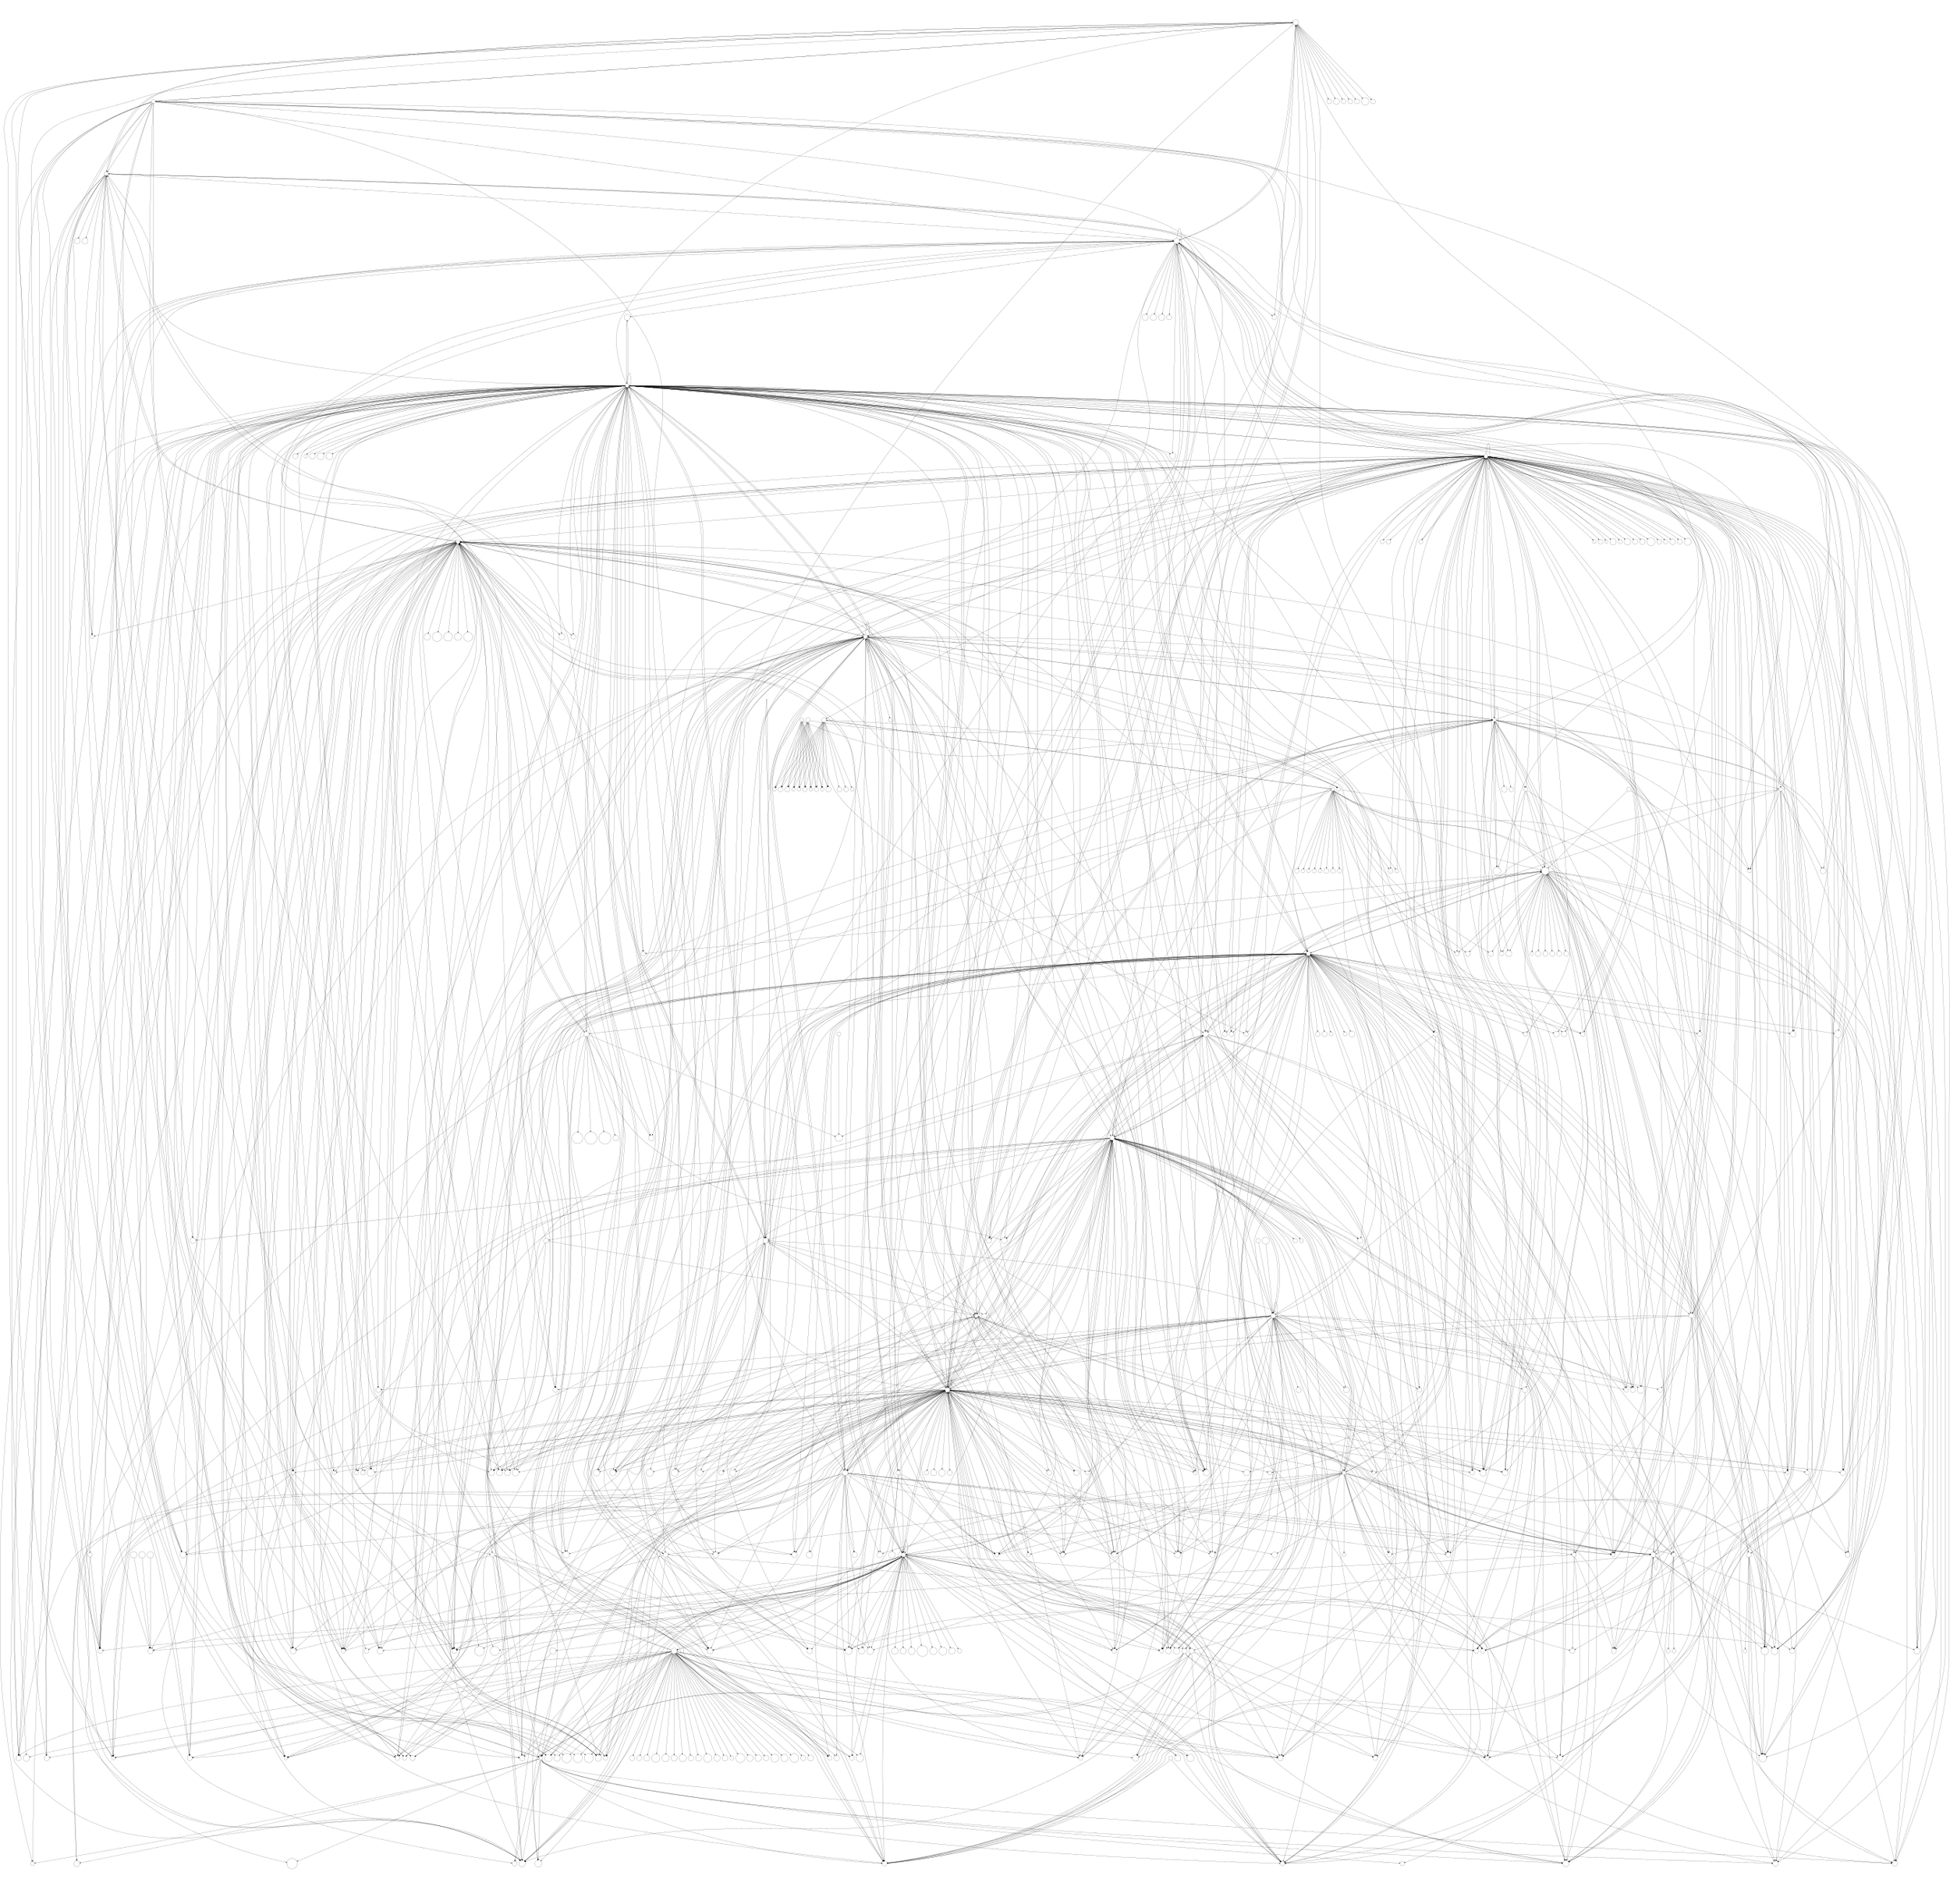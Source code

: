 digraph brain {
	graph [page="20,20", size="18,18", ratio=fill, center=1];
	node [label="\N", shape=circle, height="0.12", width="0.12", fontsize=1];
	graph [bb="0,0,18543,18346"];
	{
		graph [bb=""];
		Entorhinal_area_lateral_part_layers_1_6 [height="0.81", width="0.81", pos="13038,1407"];
		Field_CA1 [height="0.47", width="0.47", pos="16816,1407"];
		Subiculum [height="0.47", width="0.47", pos="17414,1407"];
		Ventral_auditory_areas [height="0.61", width="0.61", pos="1029,15283"];
		Retrosplenial_area_dorsal_part [height="0.71", width="0.69", pos="5654,3366"];
		Anterolateral_visual_area [height="0.63", width="0.61", pos="18053,17374"];
		Ectorhinal_area [height="0.53", width="0.53", pos="16996,17374"];
		Field_CA3 [height="0.47", width="0.47", pos="8110,4151"];
		Precommissural_nucleus [height="0.63", width="0.61", pos="7237,2440"];
		Entorhinal_area_medial_part_ventral_zone [height="0.85", width="0.83", pos="17553,1407"];
		Posterior_parietal_association_areas [height="0.76", width="0.75", pos="18120,17374"];
		Parasubiculum_layer_2 [height="0.61", width="0.61", pos="18187,17374"];
		Laterolateral_visual_area [height="0.63", width="0.61", pos="18249,17374"];
		Presubiculum_layers_1_6 [height="0.65", width="0.64", pos="18312,17374"];
		Perirhinal_area [height="0.51", width="0.50", pos="16436,16674"];
		Primary_visual_area [height="0.58", width="0.58", pos="918,4151"];
		Entorhinal_area_medial_part_dorsal_zone_layers_1_6 [height="0.96", width="0.94", pos="18387,17374"];
		Ventral_temporal_association_areas [height="0.75", width="0.75", pos="9094,16021"];
		Primary_auditory_area [height="0.61", width="0.61", pos="18461,17374"];
	}
	{
		graph [bb=""];
		Entorhinal_area_lateral_part_layers_1_6;
		Field_CA1;
		Subiculum;
		Entorhinal_area_medial_part_ventral_zone;
		Perirhinal_area;
		Nucleus_accumbens [height="0.57", width="0.56", pos="13163,1407"];
		Entorhinal_area_lateral_part [height="0.67", width="0.67", pos="16711,1407"];
		Bed_nuclei_of_the_stria_terminalis_posterior_division_principal_nucleus [height="1.18", width="1.17", pos="4920,1407"];
		Periaqueductal_gray_rostromedial_division [height="0.85", width="0.83", pos="5010,1407"];
		Medial_mammillary_nucleus [height="0.68", width="0.67", pos="10868,1407"];
		Endopiriform_nucleus_dorsal_part [height="0.75", width="0.75", pos="5085,1407"];
		Bed_nuclei_of_the_stria_terminalis_anterior_division_magnocellular_nucleus [height="1.24", width="1.22", pos="6796,1407"];
		Olfactory_tubercle [height="0.56", width="0.56", pos="13105,1407"];
		Tuberal_nucleus [height="0.53", width="0.53", pos="5149,1407"];
		Tuberomammillary_nucleus [height="0.67", width="0.67", pos="3772,1407"];
		Field_CA2_stratum_lacunosum_moleculare [height="0.85", width="0.83", pos="5216,1407"];
		Posterior_periventricular_nucleus_of_the_hypothalamus [height="0.99", width="0.97", pos="6995,1407"];
		Posterior_hypothalamic_nucleus [height="0.71", width="0.69", pos="10066,1407"];
		Medial_preoptic_nucleus [height="0.63", width="0.61", pos="4496,388"];
		Parataenial_nucleus [height="0.57", width="0.56", pos="11667,1407"];
		Posterodorsal_preoptic_nucleus [height="0.71", width="0.69", pos="5289,1407"];
		Substantia_innominata [height="0.61", width="0.61", pos="6426,1407"];
		Ventromedial_nucleus_of_the_hypothalamus_dorsomedial_part [height="1.06", width="1.06", pos="5370,1407"];
		Basolateral_nucleus_of_the_amygdala_posterior_part [height="0.96", width="0.94", pos="5460,1407"];
		Bed_nuclei_of_the_stria_terminalis_posterior_division_dorsal_nucleus [height="1.15", width="1.14", pos="5553,1407"];
		Field_CA3_stratum_radiatum [height="0.68", width="0.67", pos="5636,1407"];
		Central_nucleus_of_amygdala [height="0.68", width="0.67", pos="1492,1407"];
		Lateral_septal_nucleus_ventral_part [height="0.76", width="0.75", pos="5705,1407"];
		Subiculum_ventral_part [height="0.63", width="0.61", pos="11978,1407"];
		Postpiriform_transition_area [height="0.67", width="0.67", pos="5774,1407"];
		Field_CA1_pyramidal_layer [height="0.67", width="0.67", pos="5840,1407"];
		Medial_preoptic_nucleus_lateral_part [height="0.79", width="0.78", pos="7190,1407"];
		Anteroventral_periventricular_nucleus [height="0.79", width="0.78", pos="5910,1407"];
		Bed_nuclei_of_the_stria_terminalis_anterior_division_anteroventral_area [height="1.18", width="1.17", pos="6900,1407"];
		Bed_nuclei_of_the_stria_terminalis_anterior_division_anterodorsal_area [height="1.18", width="1.17", pos="11511,1407"];
		Mediodorsal_nucleus_of_the_thalamus_medial_part [height="0.94", width="0.94", pos="11739,1407"];
		Ventromedial_nucleus_of_the_hypothalamus_ventrolateral_part [height="1.08", width="1.08", pos="5995,1407"];
		Ventral_premammillary_nucleus [height="0.71", width="0.69", pos="4549,1407"];
		Medial_nucleus_of_the_amygdala_posterodorsal_part [height="0.96", width="0.94", pos="6086,1407"];
		Entorhinal_area_medial_part_dorsal_zone [height="0.82", width="0.81", pos="11600,1407"];
		Dorsomedial_nucleus_of_the_hypothalamus [height="0.85", width="0.83", pos="15675,388"];
		Medial_preoptic_nucleus_central_part [height="0.79", width="0.78", pos="6166,1407"];
		Paraventricular_nucleus_of_the_thalamus [height="0.82", width="0.81", pos="7389,1407"];
		Medial_nucleus_of_the_amygdala_anterodorsal_part [height="0.94", width="0.94", pos="6246,1407"];
		Anterior_hypothalamic_nucleus [height="0.71", width="0.69", pos="6323,1407"];
		Medial_preoptic_nucleus_medial_part [height="0.79", width="0.78", pos="4658,1407"];
		Medial_preoptic_area [height="0.58", width="0.58", pos="14039,1407"];
		Basomedial_nucleus_of_the_amygdala_posterior_part [height="0.96", width="0.94", pos="7270,1407"];
		Cortical_nucleus_of_the_amygdala_posterior_part_medial_zone [height="1.08", width="1.08", pos="4743,1407"];
		Field_CA1_stratum_lacunosum_moleculare [height="0.85", width="0.83", pos="4830,1407"];
		Infralimbic_area [height="0.53", width="0.53", pos="13331,13114"];
		Dorsal_premammillary_nucleus [height="0.71", width="0.69", pos="15936,1407"];
	}
	{
		graph [bb=""];
		Prelimbic_area [height="0.51", width="0.50", pos="11279,14622"];
	}
	{
		graph [bb=""];
		Dorsomedial_nucleus_of_the_hypothalamus;
		Retrosplenial_area_lateral_agranular_part [height="0.82", width="0.81", pos="16844,3366"];
		Secondary_motor_area [height="0.61", width="0.61", pos="10401,2440"];
		Nucleus_reuniens_rostral_division [height="0.75", width="0.75", pos="6481,2440"];
	}
	{
		graph [bb=""];
		Inferior_olivary_complex [height="0.65", width="0.64", pos="4208,3366"];
	}
	{
		graph [bb=""];
		Lateral_nucleus_of_the_amygdala [height="0.75", width="0.75", pos="16996,18136"];
		Field_CA1;
		Precommissural_nucleus;
		Perirhinal_area;
		Nucleus_accumbens;
		Entorhinal_area_lateral_part;
		Medial_mammillary_nucleus;
		Olfactory_tubercle;
		Tuberomammillary_nucleus;
		Posterior_hypothalamic_nucleus;
		Parataenial_nucleus;
		Substantia_innominata;
		Subiculum_ventral_part;
		Mediodorsal_nucleus_of_the_thalamus_medial_part;
		Dorsomedial_nucleus_of_the_hypothalamus;
		Paraventricular_nucleus_of_the_thalamus;
		Medial_preoptic_area;
		Dorsal_premammillary_nucleus;
		Basolateral_nucleus_of_the_amygdala [height="0.79", width="0.78", pos="11279,15283"];
		Prelimbic_area;
		Claustrum [height="0.47", width="0.47", pos="14442,4151"];
		Retrosplenial_area_lateral_agranular_part;
		Secondary_motor_area;
		Nucleus_reuniens_rostral_division;
		Lateral_habenula [height="0.56", width="0.56", pos="10351,1407"];
		Periaqueductal_gray [height="0.57", width="0.56", pos="9218,9149"];
		Nucleus_raphe_pallidus [height="0.63", width="0.61", pos="9561,8372"];
		Retrosplenial_area [height="0.56", width="0.56", pos="7193,12204"];
		Retrorubral_area [height="0.53", width="0.53", pos="18259,388"];
		Barrington_nucleus [height="0.57", width="0.56", pos="15675,3366"];
		Mesencephalic_reticular_nucleus [height="0.72", width="0.72", pos="5255,8372"];
		Subcoeruleus_nucleus [height="0.58", width="0.58", pos="11061,9149"];
		Nucleus_incertus_compact_part [height="0.71", width="0.69", pos="17703,2440"];
		Interpeduncular_nucleus [height="0.63", width="0.61", pos="18069,388"];
		Anterodorsal_nucleus_of_the_thalamus [height="0.81", width="0.81", pos="11520,4151"];
		Nucleus_incertus_diffuse_part [height="0.68", width="0.67", pos="17148,1407"];
		Lateral_hypothalamic_area [height="0.65", width="0.64", pos="10845,3366"];
		Lateral_posterior_nucleus_of_the_thalamus [height="0.85", width="0.83", pos="6347,4151"];
		Intermediodorsal_nucleus_of_the_thalamus [height="0.85", width="0.83", pos="13965,4151"];
		Piriform_area [height="0.51", width="0.50", pos="9774,12204"];
		Reticular_nucleus_of_the_thalamus [height="0.75", width="0.75", pos="853,2440"];
		Substantia_nigra_reticular_part [height="0.71", width="0.69", pos="2022,388"];
		Central_nucleus_of_amygdala_lateral_part [height="0.82", width="0.81", pos="11334,12204"];
		Orbital_area_ventrolateral_part [height="0.71", width="0.69", pos="13868,2440"];
		Ventral_medial_nucleus_of_the_thalamus [height="0.82", width="0.81", pos="6270,4151"];
		Nucleus_of_the_diagonal_band [height="0.71", width="0.69", pos="11035,3366"];
		Medial_septal_nucleus [height="0.61", width="0.61", pos="10805,4944"];
		Supramammillary_nucleus [height="0.65", width="0.64", pos="14186,4944"];
		Nucleus_reuniens [height="0.56", width="0.56", pos="16355,2440"];
		Pontine_central_gray [height="0.58", width="0.58", pos="17026,3366"];
		Laterodorsal_tegmental_nucleus [height="0.71", width="0.69", pos="9232,6382"];
		Substantia_nigra_compact_part [height="0.71", width="0.69", pos="2865,388"];
		Mediodorsal_nucleus_of_the_thalamus_central_part [height="0.94", width="0.94", pos="14183,4151"];
		Agranular_insular_area_ventral_part [height="0.76", width="0.75", pos="14738,6382"];
		Basomedial_nucleus_of_the_amygdala [height="0.79", width="0.78", pos="1363,13938"];
		Pontine_reticular_nucleus [height="0.65", width="0.64", pos="2508,5659"];
		Interfascicular_nucleus_raphe [height="0.68", width="0.67", pos="12949,2440"];
		Anterior_cingulate_area_ventral_part [height="0.76", width="0.75", pos="15361,2440"];
		Anterior_olfactory_nucleus [height="0.67", width="0.67", pos="11151,13938"];
		Bed_nuclei_of_the_stria_terminalis [height="0.75", width="0.75", pos="11152,6382"];
		Rostral_linear_nucleus_raphe [height="0.68", width="0.67", pos="13015,2440"];
		Lateral_septal_nucleus [height="0.61", width="0.61", pos="12725,1407"];
		Interanteromedial_nucleus_of_the_thalamus [height="0.85", width="0.83", pos="14043,4151"];
		Zona_incerta [height="0.49", width="0.47", pos="6591,3366"];
		Fundus_of_the_striatum [height="0.63", width="0.61", pos="11403,12204"];
		Dorsal_nucleus_raphe [height="0.58", width="0.58", pos="11931,3366"];
		Anteromedial_nucleus_of_thalamus [height="0.75", width="0.75", pos="11446,4151"];
		Nucleus_raphe_pontis [height="0.58", width="0.58", pos="6538,8372"];
		Taenia_tecta [height="0.49", width="0.47", pos="11248,13938"];
		Subiculum_dorsal_part [height="0.61", width="0.61", pos="14257,4151"];
		Agranular_insular_area [height="0.61", width="0.61", pos="14009,2440"];
		Ventral_tegmental_area [height="0.61", width="0.61", pos="8953,7369"];
		Superior_central_nucleus_raphe [height="0.71", width="0.69", pos="7480,4151"];
		Anteroventral_nucleus_of_thalamus [height="0.76", width="0.75", pos="11298,4151"];
		Agranular_insular_area_posterior_part [height="0.79", width="0.78", pos="2403,2440"];
		Presubiculum [height="0.51", width="0.50", pos="14767,4151"];
		Agranular_insular_area_dorsal_part [height="0.75", width="0.75", pos="11310,13938"];
		Anterior_cingulate_area [height="0.63", width="0.61", pos="9189,4944"];
		Orbital_area_medial_part [height="0.63", width="0.61", pos="7521,2440"];
		Lateral_preoptic_area [height="0.58", width="0.58", pos="12506,2440"];
		Ventral_anterior_lateral_complex_of_the_thalamus [height="0.92", width="0.92", pos="5878,4151"];
		Locus_coeruleus [height="0.53", width="0.53", pos="14097,1407"];
		Cuneiform_nucleus [height="0.57", width="0.56", pos="3485,3366"];
		Superior_central_nucleus_raphe_medial_part [height="0.86", width="0.86", pos="13794,2440"];
		Parafascicular_nucleus [height="0.61", width="0.61", pos="2625,3366"];
		Nucleus_ambiguus_dorsal_division [height="0.75", width="0.75", pos="11774,7369"];
		Pontine_gray [height="0.49", width="0.47", pos="6168,4151"];
		Caudoputamen [height="0.51", width="0.50", pos="11105,3366"];
		Nucleus_raphe_obscurus [height="0.63", width="0.61", pos="9623,8372"];
		Central_lateral_nucleus_of_the_thalamus [height="0.82", width="0.81", pos="4933,4151"];
		Pedunculopontine_nucleus [height="0.65", width="0.64", pos="5474,3366"];
		Ventral_posterolateral_nucleus_of_the_thalamus [height="0.90", width="0.89", pos="11387,13938"];
		Orbital_area [height="0.49", width="0.47", pos="6451,5659"];
		Nucleus_raphe_magnus [height="0.61", width="0.61", pos="2671,8372"];
		Mediodorsal_nucleus_of_the_thalamus_lateral_part [height="0.94", width="0.94", pos="11639,4151"];
		Rhomboid_nucleus [height="0.57", width="0.56", pos="14111,4151"];
		Posterior_complex_of_the_thalamus [height="0.76", width="0.75", pos="6688,4151"];
		Central_medial_nucleus_of_the_thalamus [height="0.82", width="0.81", pos="1058,388"];
		Lateral_dorsal_nucleus_of_thalamus [height="0.76", width="0.75", pos="10457,3366"];
		Paraventricular_nucleus_of_the_hypothalamus [height="0.89", width="0.89", pos="7449,2440"];
		Nucleus_of_the_solitary_tract [height="0.68", width="0.67", pos="12271,8372"];
		Anterior_cingulate_area_dorsal_part [height="0.76", width="0.75", pos="6838,2440"];
		Ventral_posteromedial_nucleus_of_the_thalamus [height="0.90", width="0.89", pos="11469,13938"];
		Entorhinal_area [height="0.53", width="0.53", pos="10460,2440"];
		Superior_colliculus [height="0.57", width="0.56", pos="4094,13938"];
		Anterior_hypothalamic_area [height="0.67", width="0.67", pos="12095,6382"];
	}
	{
		graph [bb=""];
		Ventral_temporal_association_areas;
		Agranular_insular_area_posterior_part;
		Orbital_area;
		Central_medial_nucleus_of_the_thalamus;
		Entorhinal_area;
		Primary_motor_area [height="0.58", width="0.58", pos="3583,2440"];
		Inferior_colliculus_dorsal_nucleus [height="0.75", width="0.75", pos="2802,9950"];
		Inferior_colliculus_external_nucleus [height="0.76", width="0.75", pos="6090,8372"];
		Parasubiculum [height="0.51", width="0.50", pos="2739,9950"];
	}
	{
		graph [bb=""];
		Field_CA1;
		Subiculum;
		Precommissural_nucleus;
		Perirhinal_area;
		Nucleus_accumbens;
		Entorhinal_area_lateral_part;
		Medial_mammillary_nucleus;
		Bed_nuclei_of_the_stria_terminalis_anterior_division_magnocellular_nucleus;
		Olfactory_tubercle;
		Tuberomammillary_nucleus;
		Medial_preoptic_nucleus;
		Parataenial_nucleus;
		Substantia_innominata;
		Bed_nuclei_of_the_stria_terminalis_anterior_division_anteroventral_area;
		Bed_nuclei_of_the_stria_terminalis_anterior_division_anterodorsal_area;
		Mediodorsal_nucleus_of_the_thalamus_medial_part;
		Entorhinal_area_medial_part_dorsal_zone;
		Dorsomedial_nucleus_of_the_hypothalamus;
		Paraventricular_nucleus_of_the_thalamus;
		Medial_preoptic_area;
		Dorsal_premammillary_nucleus;
		Claustrum;
		Nucleus_reuniens_rostral_division;
		Retrosplenial_area;
		Subcoeruleus_nucleus;
		Nucleus_incertus_compact_part;
		Nucleus_incertus_diffuse_part;
		Intermediodorsal_nucleus_of_the_thalamus;
		Piriform_area;
		Central_nucleus_of_amygdala_lateral_part;
		Ventral_medial_nucleus_of_the_thalamus;
		Nucleus_of_the_diagonal_band;
		Medial_septal_nucleus;
		Supramammillary_nucleus;
		Nucleus_reuniens;
		Laterodorsal_tegmental_nucleus;
		Anterior_cingulate_area_ventral_part;
		Interanteromedial_nucleus_of_the_thalamus;
		Fundus_of_the_striatum;
		Anteromedial_nucleus_of_thalamus;
		Anteroventral_nucleus_of_thalamus;
		Lateral_preoptic_area;
		Caudoputamen;
		Mediodorsal_nucleus_of_the_thalamus_lateral_part;
		Rhomboid_nucleus;
		Central_medial_nucleus_of_the_thalamus;
		Nucleus_of_the_solitary_tract;
		Anterior_cingulate_area_dorsal_part;
		Anterior_hypothalamic_area;
		Anterior_hypothalamic_nucleus_anterior_part [height="0.86", width="0.86", pos="12820,12204"];
		Field_CA2 [height="0.47", width="0.47", pos="14314,4151"];
		Bed_nuclei_of_the_stria_terminalis_posterior_division_interfascicular__nucleus [height="1.26", width="1.25", pos="12128,2440"];
		Bed_nuclei_of_the_stria_terminalis_anterior_division_dorsomedial_nucleus [height="1.22", width="1.22", pos="12913,12204"];
		Supramammillary_nucleus_medial_part [height="0.81", width="0.81", pos="11998,2440"];
		Supramammillary_nucleus_lateral_part [height="0.79", width="0.78", pos="17955,388"];
		Bed_nuclei_of_the_stria_terminalis_anterior_division_ventral_nucleus [height="1.15", width="1.14", pos="13016,12204"];
		Bed_nuclei_of_the_stria_terminalis_posterior_division_transverse_nucleus [height="1.19", width="1.19", pos="12234,2440"];
		Bed_nuclei_of_the_stria_terminalis_anterolateral_area [height="0.96", width="0.94", pos="13109,12204"];
		Dorsal_tegmental_nucleus [height="0.65", width="0.64", pos="9653,5659"];
		Ventromedial_nucleus_of_the_hypothalamus [height="0.86", width="0.86", pos="14641,3366"];
		Mediodorsal_nucleus_of_the_thalamus [height="0.79", width="0.78", pos="8196,3366"];
		Interstitial_nucleus_of_Cajal [height="0.67", width="0.67", pos="2257,3366"];
		Bed_nuclei_of_the_stria_terminalis_anterior_division_dorsolateral_nucleus [height="1.19", width="1.19", pos="13204,12204"];
	}
	{
		graph [bb=""];
		Lateral_nucleus_of_the_amygdala;
		Field_CA1;
		Subiculum;
		Retrosplenial_area_dorsal_part;
		Field_CA3;
		Perirhinal_area;
		Primary_visual_area;
		Nucleus_accumbens;
		Entorhinal_area_lateral_part;
		Olfactory_tubercle;
		Tuberomammillary_nucleus;
		Parataenial_nucleus;
		Substantia_innominata;
		Subiculum_ventral_part;
		Mediodorsal_nucleus_of_the_thalamus_medial_part;
		Paraventricular_nucleus_of_the_thalamus;
		Infralimbic_area;
		Prelimbic_area;
		Claustrum;
		Retrosplenial_area_lateral_agranular_part;
		Somatic_motor_areas [height="0.58", width="0.58", pos="4454,4151"];
		Lateral_habenula;
		Periaqueductal_gray;
		Retrosplenial_area;
		Mesencephalic_reticular_nucleus;
		Anterodorsal_nucleus_of_the_thalamus;
		Lateral_hypothalamic_area;
		Lateral_posterior_nucleus_of_the_thalamus;
		Intermediodorsal_nucleus_of_the_thalamus;
		Reticular_nucleus_of_the_thalamus;
		Substantia_nigra_reticular_part;
		Ventral_medial_nucleus_of_the_thalamus;
		Nucleus_of_the_diagonal_band;
		Nucleus_reuniens;
		Laterodorsal_tegmental_nucleus;
		Substantia_nigra_compact_part;
		Mediodorsal_nucleus_of_the_thalamus_central_part;
		Interfascicular_nucleus_raphe;
		Rostral_linear_nucleus_raphe;
		Interanteromedial_nucleus_of_the_thalamus;
		Zona_incerta;
		Dorsal_nucleus_raphe;
		Anteromedial_nucleus_of_thalamus;
		Subiculum_dorsal_part;
		Ventral_tegmental_area;
		Superior_central_nucleus_raphe;
		Anteroventral_nucleus_of_thalamus;
		Presubiculum;
		Anterior_cingulate_area;
		Orbital_area_medial_part;
		Lateral_preoptic_area;
		Ventral_anterior_lateral_complex_of_the_thalamus;
		Locus_coeruleus;
		Parafascicular_nucleus;
		Pontine_gray;
		Caudoputamen;
		Central_lateral_nucleus_of_the_thalamus;
		Orbital_area;
		Mediodorsal_nucleus_of_the_thalamus_lateral_part;
		Rhomboid_nucleus;
		Posterior_complex_of_the_thalamus;
		Central_medial_nucleus_of_the_thalamus;
		Lateral_dorsal_nucleus_of_thalamus;
		Paraventricular_nucleus_of_the_hypothalamus;
		Entorhinal_area;
		Superior_colliculus;
		Primary_motor_area;
		Field_CA2;
		Supramammillary_nucleus_medial_part;
		Supramammillary_nucleus_lateral_part;
		Mediodorsal_nucleus_of_the_thalamus;
		Central_linear_nucleus_raphe [height="0.68", width="0.67", pos="8169,4151"];
		Tegmental_reticular_nucleus [height="0.67", width="0.67", pos="3624,3366"];
		Mammillary_body [height="0.56", width="0.56", pos="8719,4151"];
		Ventral_group_of_the_dorsal_thalamus [height="0.79", width="0.78", pos="8785,4151"];
		Fields_of_Forel [height="0.53", width="0.53", pos="4206,4151"];
		Ventral_posterior_complex_of_the_thalamus [height="0.86", width="0.86", pos="5960,4151"];
		Subparafascicular_nucleus_magnocellular_part [height="0.89", width="0.89", pos="8863,4151"];
		Dentate_gyrus [height="0.51", width="0.50", pos="10039,4151"];
		Retrosplenial_area_ventral_part [height="0.71", width="0.69", pos="7936,3366"];
		Subthalamic_nucleus [height="0.58", width="0.58", pos="5298,3366"];
		Raphe_of_mesenchephalon [height="0.67", width="0.67", pos="8937,4151"];
		Globus_pallidus_medial_segment [height="0.72", width="0.72", pos="8237,4151"];
		Somatosensory_areas [height="0.58", width="0.58", pos="1700,4151"];
		Hippocampal_formation [height="0.63", width="0.61", pos="6031,4151"];
		Submedial_nucleus_of_the_thalamus [height="0.76", width="0.75", pos="8120,3366"];
		Substantia_nigra [height="0.53", width="0.53", pos="5694,4151"];
		Retrosplenial_area_ventral_part_zone_a [height="0.81", width="0.81", pos="4348,4151"];
		Magnocellular_preoptic_nucleus [height="0.72", width="0.72", pos="10535,3366"];
		Primary_somatosensory_area [height="0.68", width="0.67", pos="11791,4151"];
		Hippocampal_region [height="0.58", width="0.58", pos="11892,388"];
		Intralaminar_nuclei_of_the_dorsal_thalamus [height="0.86", width="0.86", pos="6102,4151"];
		Globus_pallidus [height="0.53", width="0.53", pos="6108,3366"];
		Visual_areas [height="0.49", width="0.47", pos="4386,11404"];
	}
	{
		graph [bb=""];
		Secondary_motor_area;
		Anterodorsal_nucleus_of_the_thalamus;
		Lateral_posterior_nucleus_of_the_thalamus;
		Ventral_medial_nucleus_of_the_thalamus;
		Anteromedial_nucleus_of_thalamus;
		Anterior_cingulate_area;
		Ventral_anterior_lateral_complex_of_the_thalamus;
		Parafascicular_nucleus;
		Central_lateral_nucleus_of_the_thalamus;
		Orbital_area;
		Posterior_complex_of_the_thalamus;
		Central_medial_nucleus_of_the_thalamus;
		Primary_motor_area;
		Mediodorsal_nucleus_of_the_thalamus;
		Tegmental_reticular_nucleus;
	}
	{
		graph [bb=""];
		Reticular_nucleus_of_the_thalamus;
		Parafascicular_nucleus;
		Central_medial_nucleus_of_the_thalamus;
		Superior_colliculus_intermediate_gray_layer [height="0.86", width="0.86", pos="1728,3366"];
	}
	{
		graph [bb=""];
		Lateral_nucleus_of_the_amygdala;
		Precommissural_nucleus;
		Ventral_temporal_association_areas;
		Entorhinal_area_lateral_part;
		Tuberomammillary_nucleus;
		Central_nucleus_of_amygdala;
		Infralimbic_area;
		Retrosplenial_area_lateral_agranular_part;
		Secondary_motor_area;
		Nucleus_reuniens_rostral_division;
		Piriform_area;
		Nucleus_reuniens;
		Agranular_insular_area_ventral_part;
		Ventromedial_nucleus_of_the_hypothalamus;
		Primary_somatosensory_area;
		Cortical_nucleus_of_the_amygdala [height="0.75", width="0.75", pos="9574,16021"];
		Nucleus_of_the_lateral_olfactory_tract [height="0.79", width="0.78", pos="9647,16021"];
	}
	{
		graph [bb=""];
		Retrosplenial_area_dorsal_part;
		Ventral_temporal_association_areas;
		Claustrum;
		Retrosplenial_area;
		Lateral_posterior_nucleus_of_the_thalamus;
		Reticular_nucleus_of_the_thalamus;
		Medial_septal_nucleus;
		Substantia_nigra_compact_part;
		Lateral_septal_nucleus;
		Zona_incerta;
		Ventral_tegmental_area;
		Agranular_insular_area_posterior_part;
		Anterior_cingulate_area;
		Parafascicular_nucleus;
		Pontine_gray;
		Central_lateral_nucleus_of_the_thalamus;
		Orbital_area;
		Posterior_complex_of_the_thalamus;
		Superior_colliculus;
		Auditory_areas [height="0.51", width="0.50", pos="3063,10735"];
		Parasubiculum;
		Primary_somatosensory_area;
		Visual_areas;
		Medial_terminal_nucleus_of_the_accessory_optic_tract [height="0.99", width="0.97", pos="4966,9950"];
		Dorsal_auditory_areas [height="0.61", width="0.61", pos="2895,10735"];
		Supplemental_somatosensory_area [height="0.75", width="0.75", pos="2962,10735"];
		Anterior_pretectal_nucleus [height="0.65", width="0.64", pos="3768,4944"];
		Ventral_part_of_the_lateral_geniculate_complex_lateral_zone [height="1.04", width="1.03", pos="4352,9950"];
		Nucleus_of_the_optic_tract [height="0.67", width="0.67", pos="1990,2440"];
		Pretectal_region [height="0.53", width="0.53", pos="5214,10735"];
	}
	{
		graph [bb=""];
		Lateral_nucleus_of_the_amygdala;
		Subiculum;
		Ventral_auditory_areas;
		Ventral_temporal_association_areas;
		Medial_mammillary_nucleus;
		Substantia_innominata;
		Paraventricular_nucleus_of_the_thalamus;
		Basolateral_nucleus_of_the_amygdala;
		Retrosplenial_area_lateral_agranular_part;
		Periaqueductal_gray;
		Retrosplenial_area;
		Lateral_hypothalamic_area;
		Lateral_posterior_nucleus_of_the_thalamus;
		Reticular_nucleus_of_the_thalamus;
		Nucleus_reuniens;
		Laterodorsal_tegmental_nucleus;
		Basomedial_nucleus_of_the_amygdala;
		Dorsal_nucleus_raphe;
		Locus_coeruleus;
		Caudoputamen;
		Entorhinal_area;
		Superior_colliculus;
		Inferior_colliculus_dorsal_nucleus;
		Inferior_colliculus_external_nucleus;
		Magnocellular_preoptic_nucleus;
		Medial_geniculate_complex_dorsal_part [height="0.81", width="0.81", pos="8942,15283"];
		Medial_geniculate_complex_medial_part [height="0.82", width="0.81", pos="9018,15283"];
		Suprageniculate_nucleus [height="0.63", width="0.61", pos="7955,8372"];
		Medial_geniculate_complex_ventral_part [height="0.82", width="0.81", pos="9094,15283"];
		Subparafascicular_nucleus [height="0.65", width="0.64", pos="9164,15283"];
		Peripeduncular_nucleus [height="0.61", width="0.61", pos="14363,4944"];
		Central_gray_of_the_brain [height="0.65", width="0.64", pos="3483,2440"];
	}
	{
		graph [bb=""];
		Lateral_nucleus_of_the_amygdala;
		Field_CA1;
		Subiculum;
		Retrosplenial_area_dorsal_part;
		Precommissural_nucleus;
		Perirhinal_area;
		Ventral_temporal_association_areas;
		Entorhinal_area_lateral_part;
		Retrosplenial_area_lateral_agranular_part;
		Secondary_motor_area;
		Anterodorsal_nucleus_of_the_thalamus;
		Piriform_area;
		Nucleus_of_the_diagonal_band;
		Nucleus_reuniens;
		Anterior_cingulate_area_ventral_part;
		Agranular_insular_area_posterior_part;
		Presubiculum;
		Parasubiculum;
		Field_CA2;
		Primary_somatosensory_area;
	}
	{
		graph [bb=""];
		Subiculum;
		Primary_visual_area;
		Substantia_innominata;
		Infralimbic_area;
		Prelimbic_area;
		Claustrum;
		Secondary_motor_area;
		Somatic_motor_areas;
		Retrosplenial_area;
		Mesencephalic_reticular_nucleus;
		Anterodorsal_nucleus_of_the_thalamus;
		Lateral_hypothalamic_area;
		Lateral_posterior_nucleus_of_the_thalamus;
		Reticular_nucleus_of_the_thalamus;
		Ventral_medial_nucleus_of_the_thalamus;
		Nucleus_of_the_diagonal_band;
		Medial_septal_nucleus;
		Nucleus_reuniens;
		Laterodorsal_tegmental_nucleus;
		Anterior_cingulate_area_ventral_part;
		Zona_incerta;
		Dorsal_nucleus_raphe;
		Anteromedial_nucleus_of_thalamus;
		Superior_central_nucleus_raphe;
		Anteroventral_nucleus_of_thalamus;
		Presubiculum;
		Anterior_cingulate_area;
		Lateral_preoptic_area;
		Locus_coeruleus;
		Central_lateral_nucleus_of_the_thalamus;
		Orbital_area;
		Rhomboid_nucleus;
		Lateral_dorsal_nucleus_of_thalamus;
		Paraventricular_nucleus_of_the_hypothalamus;
		Anterior_cingulate_area_dorsal_part;
		Entorhinal_area;
		Parasubiculum;
		Mediodorsal_nucleus_of_the_thalamus;
		Ventral_posterior_complex_of_the_thalamus;
		Somatosensory_areas;
		Hippocampal_formation;
		Magnocellular_preoptic_nucleus;
		Hippocampal_region;
		Intralaminar_nuclei_of_the_dorsal_thalamus;
		Globus_pallidus;
		Visual_areas;
		Postsubiculum [height="0.51", width="0.50", pos="4295,11404"];
	}
	{
		graph [bb=""];
		Superior_colliculus;
	}
	{
		graph [bb=""];
		Central_nucleus_of_amygdala;
		Secondary_motor_area;
		Lateral_habenula;
		Lateral_hypothalamic_area;
		Laterodorsal_tegmental_nucleus;
		Zona_incerta;
		Dorsal_nucleus_raphe;
		Ventral_tegmental_area;
		Parafascicular_nucleus;
		Caudoputamen;
		Pedunculopontine_nucleus;
		Lateral_dorsal_nucleus_of_thalamus;
		Superior_colliculus;
		Primary_motor_area;
		Mediodorsal_nucleus_of_the_thalamus;
		Subthalamic_nucleus;
		Globus_pallidus;
		Nucleus_of_the_optic_tract;
		Central_gray_of_the_brain;
		Pallidum [height="0.46", width="0.44", pos="5979,3366"];
		Parabrachial_nucleus [height="0.58", width="0.58", pos="3232,3366"];
	}
	{
		graph [bb=""];
		Lateral_nucleus_of_the_amygdala;
		Entorhinal_area_lateral_part_layers_1_6;
		Precommissural_nucleus;
		Posterior_nucleus_of_the_amygdala [height="0.76", width="0.75", pos="5370,2440"];
		Nucleus_accumbens;
		Olfactory_tubercle;
		Posterior_hypothalamic_nucleus;
		Medial_preoptic_nucleus;
		Substantia_innominata;
		Central_nucleus_of_amygdala;
		Medial_preoptic_area;
		Retrosplenial_area_lateral_agranular_part;
		Lateral_habenula;
		Lateral_hypothalamic_area;
		Ventral_medial_nucleus_of_the_thalamus;
		Nucleus_of_the_diagonal_band;
		Nucleus_reuniens;
		Laterodorsal_tegmental_nucleus;
		Agranular_insular_area_ventral_part;
		Bed_nuclei_of_the_stria_terminalis;
		Lateral_septal_nucleus;
		Zona_incerta;
		Dorsal_nucleus_raphe;
		Ventral_tegmental_area;
		Superior_central_nucleus_raphe;
		Anterior_cingulate_area;
		Lateral_preoptic_area;
		Locus_coeruleus;
		Caudoputamen;
		Central_medial_nucleus_of_the_thalamus;
		Entorhinal_area;
		Anterior_hypothalamic_area;
		Dorsal_tegmental_nucleus;
		Mediodorsal_nucleus_of_the_thalamus;
		Central_linear_nucleus_raphe;
		Subthalamic_nucleus;
		Globus_pallidus_medial_segment;
		Substantia_nigra;
		Magnocellular_preoptic_nucleus;
		Hippocampal_region;
		Medial_terminal_nucleus_of_the_accessory_optic_tract;
		Parabrachial_nucleus;
		Medial_nucleus_of_the_amygdala [height="0.75", width="0.75", pos="8590,4944"];
		Lateral_septal_nucleus_rostral_rostroventral_part [height="0.90", width="0.89", pos="7837,2440"];
		Parastrial_nucleus [height="0.56", width="0.56", pos="8639,6382"];
		Lateral_septal_nucleus_caudal_caudodorsal_part [height="0.90", width="0.89", pos="13487,388"];
		Islands_of_Calleja [height="0.56", width="0.56", pos="8697,6382"];
		Ventral_tegmental_nucleus [height="0.65", width="0.64", pos="8390,6382"];
		Anteroventral_preoptic_nucleus [height="0.71", width="0.69", pos="7908,6382"];
		Septofimbrial_nucleus [height="0.61", width="0.61", pos="8925,5659"];
	}
	{
		graph [bb=""];
		Medial_preoptic_nucleus;
		Hippocampal_region;
	}
	{
		graph [bb=""];
		Posterior_hypothalamic_nucleus;
		Medial_preoptic_nucleus;
		Central_medial_nucleus_of_the_thalamus;
	}
	{
		graph [bb=""];
		Entorhinal_area_lateral_part_layers_1_6;
		Nucleus_accumbens;
		Lateral_habenula;
		Lateral_septal_nucleus;
		Anterior_cingulate_area;
		Locus_coeruleus;
		Hippocampal_region;
	}
	{
		graph [bb=""];
		Retrosplenial_area_dorsal_part;
		Medial_preoptic_nucleus;
		Ventral_premammillary_nucleus;
		Dorsomedial_nucleus_of_the_hypothalamus;
		Retrosplenial_area;
		Mesencephalic_reticular_nucleus;
		Nucleus_of_the_diagonal_band;
		Zona_incerta;
		Ventral_tegmental_area;
		Cuneiform_nucleus;
		Orbital_area;
		Paraventricular_nucleus_of_the_hypothalamus;
		Superior_colliculus;
		Ventromedial_nucleus_of_the_hypothalamus;
		Tegmental_reticular_nucleus;
		Retrosplenial_area_ventral_part;
		Submedial_nucleus_of_the_thalamus;
		Magnocellular_preoptic_nucleus;
		Hippocampal_region;
		Lateral_septal_nucleus_rostral_rostroventral_part;
		Tuberal_area_of_the_hypothalamus [height="0.75", width="0.75", pos="8540,3366"];
		Arcuate_nucleus_of_the_hypothalamus [height="0.79", width="0.78", pos="8689,3366"];
	}
	{
		graph [bb=""];
		Field_CA1;
		Posterior_nucleus_of_the_amygdala;
		Nucleus_accumbens;
		Olfactory_tubercle;
		Posterior_periventricular_nucleus_of_the_hypothalamus;
		Posterior_hypothalamic_nucleus;
		Medial_preoptic_nucleus;
		Subiculum_ventral_part;
		Medial_preoptic_nucleus_lateral_part;
		Mediodorsal_nucleus_of_the_thalamus_medial_part;
		Dorsomedial_nucleus_of_the_hypothalamus;
		Paraventricular_nucleus_of_the_thalamus;
		Basomedial_nucleus_of_the_amygdala_posterior_part;
		Infralimbic_area;
		Dorsal_premammillary_nucleus;
		Prelimbic_area;
		Secondary_motor_area;
		Nucleus_incertus_compact_part;
		Orbital_area_ventrolateral_part;
		Nucleus_reuniens;
		Interfascicular_nucleus_raphe;
		Anterior_cingulate_area_ventral_part;
		Dorsal_nucleus_raphe;
		Agranular_insular_area;
		Ventral_tegmental_area;
		Anterior_cingulate_area;
		Orbital_area_medial_part;
		Lateral_preoptic_area;
		Superior_central_nucleus_raphe_medial_part;
		Paraventricular_nucleus_of_the_hypothalamus;
		Anterior_cingulate_area_dorsal_part;
		Entorhinal_area;
		Primary_motor_area;
		Bed_nuclei_of_the_stria_terminalis_posterior_division_interfascicular__nucleus;
		Supramammillary_nucleus_medial_part;
		Bed_nuclei_of_the_stria_terminalis_posterior_division_transverse_nucleus;
		Hippocampal_region;
		Lateral_septal_nucleus_rostral_rostroventral_part;
		Lateral_septal_nucleus_caudal_caudodorsal_part;
		Interpeduncular_nucleus_central_subnucleus [height="0.86", width="0.86", pos="13468,2440"];
		Central_nucleus_of_amygdala_medial_part [height="0.85", width="0.83", pos="11291,2440"];
		Tuberomammillary_nucleus_dorsal_part [height="0.81", width="0.81", pos="11368,2440"];
		Interpeduncular_nucleus_intermediate_subnucleus [height="0.92", width="0.92", pos="11448,2440"];
		Lateral_septal_nucleus_rostral_rostroventral_part_medial_zone_ventral_region_caudal_domain [height="1.43", width="1.42", pos="11550,2440"];
		Cortical_nucleus_of_the_amygdala_posterior_part [height="0.92", width="0.92", pos="11652,2440"];
		Lateral_septal_nucleus_caudal_caudodorsal_part_ventral_zone [height="1.06", width="1.06", pos="11067,2440"];
		Periaqueductal_gray_ventrolateral_division [height="0.85", width="0.83", pos="11153,2440"];
		Perireunensis_nucleus [height="0.58", width="0.58", pos="11222,2440"];
	}
	{
		graph [bb=""];
		Medial_terminal_nucleus_of_the_accessory_optic_tract;
	}
	{
		graph [bb=""];
		Entorhinal_area_lateral_part_layers_1_6;
		Nucleus_accumbens;
		Dorsomedial_nucleus_of_the_hypothalamus;
		Lateral_habenula;
		Lateral_septal_nucleus;
		Anterior_cingulate_area;
		Locus_coeruleus;
	}
	{
		graph [bb=""];
		Medial_preoptic_nucleus;
		Dorsomedial_nucleus_of_the_hypothalamus;
		Retrorubral_area;
		Interpeduncular_nucleus;
		Substantia_nigra_reticular_part;
		Substantia_nigra_compact_part;
		Ventral_tegmental_area;
		Central_medial_nucleus_of_the_thalamus;
		Supramammillary_nucleus_lateral_part;
		Hippocampal_region;
		Lateral_septal_nucleus_caudal_caudodorsal_part;
		Supraoptic_nucleus [height="0.57", width="0.56", pos="16018,388"];
		Paraventricular_nucleus_of_the_hypothalamus_parvicellular_division_periventricular_part [height="1.38", width="1.36", pos="16983,388"];
	}
	{
		graph [bb=""];
		Substantia_nigra_reticular_part;
		Substantia_nigra_compact_part;
		Medial_terminal_nucleus_of_the_accessory_optic_tract;
		Lateral_terminal_nucleus_of_the_accessory_optic_tract [height="0.99", width="0.97", pos="2137,1407"];
		Dorsal_terminal_nucleus_of_the_accessory_optic_tract [height="0.99", width="0.97", pos="2118,2440"];
		Red_nucleus [height="0.49", width="0.47", pos="2302,2440"];
	}
	{
		graph [bb=""];
		Precommissural_nucleus;
		Dorsomedial_nucleus_of_the_hypothalamus;
	}
	{
		graph [bb=""];
		Dorsal_premammillary_nucleus;
		Secondary_motor_area;
		Retrosplenial_area;
		Orbital_area;
	}
	{
		graph [bb=""];
		Field_CA1;
		Subiculum;
		Field_CA3;
		Medial_preoptic_nucleus;
		Prelimbic_area;
		Lateral_habenula;
		Periaqueductal_gray;
		Interpeduncular_nucleus;
		Lateral_posterior_nucleus_of_the_thalamus;
		Nucleus_of_the_diagonal_band;
		Medial_septal_nucleus;
		Supramammillary_nucleus;
		Nucleus_reuniens;
		Rostral_linear_nucleus_raphe;
		Lateral_septal_nucleus;
		Ventral_tegmental_area;
		Superior_central_nucleus_raphe;
		Anteroventral_nucleus_of_thalamus;
		Anterior_cingulate_area;
		Lateral_preoptic_area;
		Central_lateral_nucleus_of_the_thalamus;
		Central_medial_nucleus_of_the_thalamus;
		Lateral_dorsal_nucleus_of_thalamus;
		Paraventricular_nucleus_of_the_hypothalamus;
		Field_CA2;
		Dorsal_tegmental_nucleus;
		Mediodorsal_nucleus_of_the_thalamus;
		Dentate_gyrus;
		Submedial_nucleus_of_the_thalamus;
		Substantia_nigra;
		Hippocampal_region;
		Anterior_pretectal_nucleus;
		Peripeduncular_nucleus;
		Medial_nucleus_of_the_amygdala;
		Lateral_mammillary_nucleus [height="0.68", width="0.67", pos="9601,4944"];
		Parageminal_nucleus [height="0.58", width="0.58", pos="7234,4944"];
		Magnocellular_reticular_nucleus [height="0.72", width="0.72", pos="12771,4944"];
		Dorsal_part_of_the_lateral_geniculate_complex [height="0.89", width="0.89", pos="3841,4944"];
		Olivary_pretectal_nucleus [height="0.65", width="0.64", pos="3419,2440"];
		Ventral_part_of_the_lateral_geniculate_complex [height="0.90", width="0.89", pos="5751,2440"];
		Nucleus_prepositus [height="0.57", width="0.56", pos="10593,4944"];
	}
	{
		graph [bb=""];
		Posterior_hypothalamic_nucleus;
		Medial_preoptic_nucleus;
		Dorsomedial_nucleus_of_the_hypothalamus;
		Nucleus_incertus_compact_part;
		Nucleus_incertus_diffuse_part;
		Hippocampal_region;
	}
	{
		graph [bb=""];
		Precommissural_nucleus;
		Posterior_hypothalamic_nucleus;
		Medial_preoptic_nucleus;
		Infralimbic_area;
		Dorsal_premammillary_nucleus;
		Prelimbic_area;
		Nucleus_reuniens_rostral_division;
		Orbital_area_ventrolateral_part;
		Orbital_area;
		Hippocampal_region;
		Medial_terminal_nucleus_of_the_accessory_optic_tract;
		Lateral_septal_nucleus_rostral_rostroventral_part;
		Lateral_septal_nucleus_caudal_caudodorsal_part;
		Septofimbrial_nucleus;
	}
	{
		graph [bb=""];
		Posterior_hypothalamic_nucleus;
		Medial_preoptic_nucleus;
		Substantia_innominata;
		Central_nucleus_of_amygdala;
		Dorsomedial_nucleus_of_the_hypothalamus;
		Paraventricular_nucleus_of_the_thalamus;
		Medial_preoptic_area;
		Infralimbic_area;
		Dorsal_premammillary_nucleus;
		Prelimbic_area;
		Lateral_habenula;
		Nucleus_raphe_pallidus;
		Mesencephalic_reticular_nucleus;
		Lateral_hypothalamic_area;
		Intermediodorsal_nucleus_of_the_thalamus;
		Substantia_nigra_reticular_part;
		Orbital_area_ventrolateral_part;
		Nucleus_of_the_diagonal_band;
		Laterodorsal_tegmental_nucleus;
		Substantia_nigra_compact_part;
		Pontine_reticular_nucleus;
		Anterior_cingulate_area_ventral_part;
		Bed_nuclei_of_the_stria_terminalis;
		Interanteromedial_nucleus_of_the_thalamus;
		Zona_incerta;
		Dorsal_nucleus_raphe;
		Nucleus_raphe_pontis;
		Ventral_tegmental_area;
		Superior_central_nucleus_raphe;
		Anterior_cingulate_area;
		Orbital_area_medial_part;
		Lateral_preoptic_area;
		Locus_coeruleus;
		Cuneiform_nucleus;
		Superior_central_nucleus_raphe_medial_part;
		Caudoputamen;
		Nucleus_raphe_obscurus;
		Central_lateral_nucleus_of_the_thalamus;
		Pedunculopontine_nucleus;
		Nucleus_raphe_magnus;
		Central_medial_nucleus_of_the_thalamus;
		Paraventricular_nucleus_of_the_hypothalamus;
		Nucleus_of_the_solitary_tract;
		Anterior_hypothalamic_area;
		Inferior_colliculus_external_nucleus;
		Ventromedial_nucleus_of_the_hypothalamus;
		Substantia_nigra;
		Magnocellular_preoptic_nucleus;
		Hippocampal_region;
		Medial_terminal_nucleus_of_the_accessory_optic_tract;
		Anterior_pretectal_nucleus;
		Suprageniculate_nucleus;
		Parabrachial_nucleus;
		Anteroventral_preoptic_nucleus;
		Tuberal_area_of_the_hypothalamus;
		Arcuate_nucleus_of_the_hypothalamus;
		Supraoptic_nucleus;
		Lateral_terminal_nucleus_of_the_accessory_optic_tract;
		Dorsal_terminal_nucleus_of_the_accessory_optic_tract;
		Parageminal_nucleus;
		Ventral_part_of_the_lateral_geniculate_complex;
		Nucleus_prepositus;
		Cuneate_nucleus [height="0.53", width="0.53", pos="9154,8372"];
		Fastigial_nucleus [height="0.56", width="0.56", pos="7243,8372"];
		Paragigantocellular_reticular_nucleus_lateral_part [height="0.92", width="0.92", pos="9986,7369"];
		Paragigantocellular_reticular_nucleus [height="0.76", width="0.75", pos="9218,8372"];
		Suprachiasmatic_nucleus [height="0.63", width="0.61", pos="9285,8372"];
		Nucleus_of_the_brachium_of_the_inferior_colliculus [height="0.96", width="0.94", pos="4073,8372"];
		Nucleus_of_the_lateral_lemniscus [height="0.75", width="0.75", pos="7346,8372"];
		Gigantocellular_reticular_nucleus [height="0.72", width="0.72", pos="7889,8372"];
		Medullary_reticular_nucleus [height="0.67", width="0.67", pos="9349,8372"];
		Interposed_nucleus [height="0.57", width="0.56", pos="7147,8372"];
		Hypothalamus [height="0.51", width="0.50", pos="9409,8372"];
	}
	{
		graph [bb=""];
		Dorsal_tegmental_nucleus;
	}
	{
		graph [bb=""];
		Nucleus_incertus_compact_part;
	}
	{
		graph [bb=""];
		Nucleus_incertus_compact_part;
	}
	{
		graph [bb=""];
		Nucleus_incertus_compact_part;
	}
	{
		graph [bb=""];
		Nucleus_incertus_diffuse_part;
	}
	{
		graph [bb=""];
		Dorsal_tegmental_nucleus;
	}
	{
		graph [bb=""];
		Precommissural_nucleus;
		Hippocampal_region;
		Nucleus_of_the_optic_tract;
		Central_gray_of_the_brain;
	}
	{
		graph [bb=""];
		Precommissural_nucleus;
		Posterior_hypothalamic_nucleus;
		Medial_preoptic_nucleus;
		Dorsomedial_nucleus_of_the_hypothalamus;
		Reticular_nucleus_of_the_thalamus;
		Substantia_nigra_reticular_part;
		Substantia_nigra_compact_part;
		Ventral_tegmental_area;
		Caudoputamen;
		Orbital_area;
		Central_medial_nucleus_of_the_thalamus;
		Hippocampal_region;
		Medial_terminal_nucleus_of_the_accessory_optic_tract;
		Anteroventral_preoptic_nucleus;
		Lateral_terminal_nucleus_of_the_accessory_optic_tract;
		Dorsal_terminal_nucleus_of_the_accessory_optic_tract;
	}
	{
		graph [bb=""];
		Posterior_hypothalamic_nucleus;
		Medial_preoptic_nucleus;
		Dorsomedial_nucleus_of_the_hypothalamus;
		Nucleus_reuniens_rostral_division;
		Reticular_nucleus_of_the_thalamus;
		Ventral_part_of_the_lateral_geniculate_complex;
	}
	{
		graph [bb=""];
		Infralimbic_area;
		Prelimbic_area;
		Secondary_motor_area;
		Orbital_area_medial_part;
		Anterior_cingulate_area_dorsal_part;
		Primary_motor_area;
		Lateral_terminal_nucleus_of_the_accessory_optic_tract;
		Dorsal_terminal_nucleus_of_the_accessory_optic_tract;
	}
	{
		graph [bb=""];
		Hippocampal_region;
	}
	{
		graph [bb=""];
		Medial_preoptic_nucleus;
		Retrosplenial_area;
		Anterior_cingulate_area;
		Orbital_area;
		Paraventricular_nucleus_of_the_hypothalamus;
		Tegmental_reticular_nucleus;
		Hippocampal_region;
		Nucleus_of_the_optic_tract;
		Lateral_terminal_nucleus_of_the_accessory_optic_tract;
		Dorsal_terminal_nucleus_of_the_accessory_optic_tract;
		Olivary_pretectal_nucleus;
		Ventral_part_of_the_lateral_geniculate_complex;
	}
	{
		graph [bb=""];
		Pyramus [height="0.46", width="0.44", pos="12079,10735"];
		Paraflocculus [height="0.49", width="0.47", pos="7602,10735"];
		Nodulus_X [height="0.47", width="0.47", pos="12130,10735"];
		Culmen_lobule_IV [height="0.57", width="0.56", pos="12185,10735"];
		Culmen_lobule_V [height="0.56", width="0.56", pos="12243,10735"];
		Lingula_l [height="0.46", width="0.44", pos="12297,10735"];
		Folium_tuber_vermis_VII [height="0.65", width="0.64", pos="12354,10735"];
		Declive_VI [height="0.47", width="0.47", pos="12412,10735"];
		Uvula_IX [height="0.46", width="0.44", pos="11903,10735"];
		Central_lobule_lobule_II [height="0.63", width="0.61", pos="11959,10735"];
		Central_lobule_lobule_III [height="0.65", width="0.64", pos="12022,10735"];
	}
	{
		graph [bb=""];
		Pyramus;
		Paraflocculus;
		Nodulus_X;
		Culmen_lobule_IV;
		Culmen_lobule_V;
		Lingula_l;
		Folium_tuber_vermis_VII;
		Declive_VI;
		Uvula_IX;
		Central_lobule_lobule_II;
		Central_lobule_lobule_III;
	}
	{
		graph [bb=""];
		Interposed_nucleus;
		Pyramus;
		Paraflocculus;
		Nodulus_X;
		Culmen_lobule_IV;
		Culmen_lobule_V;
		Lingula_l;
		Folium_tuber_vermis_VII;
		Declive_VI;
		Uvula_IX;
		Central_lobule_lobule_II;
		Central_lobule_lobule_III;
		Ansiform_lobule_crus_1 [height="0.63", width="0.61", pos="11847,10735"];
		Ansiform_lobule_crus_2 [height="0.63", width="0.61", pos="11731,10735"];
		Simple_lobule [height="0.51", width="0.50", pos="11789,10735"];
		Flocculus [height="0.46", width="0.44", pos="7653,10735"];
	}
	{
		graph [bb=""];
		Medial_preoptic_nucleus;
		Ventral_tegmental_area;
		Agranular_insular_area_posterior_part;
		Central_medial_nucleus_of_the_thalamus;
		Visceral_area [height="0.51", width="0.50", pos="3190,2440"];
		Gustatory_areas [height="0.53", width="0.53", pos="3245,2440"];
	}
	{
		graph [bb=""];
		Medial_preoptic_nucleus;
		Infralimbic_area;
		Prelimbic_area;
		Bed_nuclei_of_the_stria_terminalis;
		Nucleus_ambiguus_dorsal_division;
		Paraventricular_nucleus_of_the_hypothalamus_parvicellular_division_periventricular_part;
		Paragigantocellular_reticular_nucleus_lateral_part;
		Paraventricular_nucleus_of_the_hypothalamus_descending_division_medial_parvicellular_part_ventral_zone [height="1.60", width="1.58", pos="12074,7369"];
		Paraventricular_nucleus_of_the_hypothalamus_parvicellular_division_medial_parvicellular_part_dorsal_zone [height="1.60", width="1.58", pos="12206,7369"];
		Motor_nucleus_of_the_trigeminal [height="0.72", width="0.72", pos="12307,7369"];
		Paraventricular_nucleus_of_the_hypothalamus_parvicellular_division_anterior_parvicellular_part [height="1.46", width="1.44", pos="11947,7369"];
	}
	{
		graph [bb=""];
		Paragigantocellular_reticular_nucleus_lateral_part;
	}
	{
		graph [bb=""];
		Medial_terminal_nucleus_of_the_accessory_optic_tract;
		Lateral_terminal_nucleus_of_the_accessory_optic_tract;
	}
	{
		graph [bb=""];
		Superior_colliculus;
	}
	{
		graph [bb=""];
		Inferior_olivary_complex;
	}
	{
		graph [bb=""];
		Posterior_complex_of_the_thalamus;
		Medial_terminal_nucleus_of_the_accessory_optic_tract;
		Ventral_part_of_the_lateral_geniculate_complex_lateral_zone;
		Parageminal_nucleus;
		Ventral_part_of_the_lateral_geniculate_complex;
	}
	{
		graph [bb=""];
		Inferior_olivary_complex;
		Periaqueductal_gray;
		Mesencephalic_reticular_nucleus;
		Subcoeruleus_nucleus;
		Lateral_posterior_nucleus_of_the_thalamus;
		Substantia_nigra_reticular_part;
		Substantia_nigra_compact_part;
		Pontine_reticular_nucleus;
		Zona_incerta;
		Pontine_gray;
		Superior_colliculus;
		Dorsal_tegmental_nucleus;
		Interstitial_nucleus_of_Cajal;
		Anterior_pretectal_nucleus;
		Nucleus_of_the_optic_tract;
		Parabrachial_nucleus;
		Lateral_terminal_nucleus_of_the_accessory_optic_tract;
		Dorsal_terminal_nucleus_of_the_accessory_optic_tract;
		Dorsal_part_of_the_lateral_geniculate_complex;
		Olivary_pretectal_nucleus;
		Ventral_part_of_the_lateral_geniculate_complex;
		Superior_vestibular_nucleus [height="0.67", width="0.67", pos="6415,9149"];
		Posterior_pretectal_nucleus [height="0.67", width="0.67", pos="4907,9149"];
		Cerebellum [height="0.47", width="0.47", pos="4966,9149"];
		Medial_pretectal_area [height="0.58", width="0.58", pos="5344,9149"];
		Superior_colliculus_optic_layer [height="0.71", width="0.69", pos="4644,9149"];
		Medial_geniculate_complex [height="0.67", width="0.67", pos="4711,9149"];
		Lateral_vestibular_nucleus [height="0.65", width="0.64", pos="6594,9149"];
		Nucleus_of_Darkschewitsch [height="0.67", width="0.67", pos="4777,9149"];
		Nucleus_of_the_posterior_commissure [height="0.79", width="0.78", pos="5449,9149"];
		Oculomotor_nucleus [height="0.58", width="0.58", pos="6162,9149"];
		Edinger_Westphal_nucleus [height="0.65", width="0.64", pos="4842,9149"];
	}
	{
		graph [bb=""];
		Primary_visual_area;
		Tuberomammillary_nucleus;
		Central_nucleus_of_amygdala;
		Paraventricular_nucleus_of_the_thalamus;
		Infralimbic_area;
		Prelimbic_area;
		Secondary_motor_area;
		Nucleus_reuniens_rostral_division;
		Inferior_olivary_complex;
		Lateral_habenula;
		Periaqueductal_gray;
		Nucleus_raphe_pallidus;
		Retrosplenial_area;
		Retrorubral_area;
		Mesencephalic_reticular_nucleus;
		Lateral_hypothalamic_area;
		Lateral_posterior_nucleus_of_the_thalamus;
		Reticular_nucleus_of_the_thalamus;
		Substantia_nigra_reticular_part;
		Ventral_medial_nucleus_of_the_thalamus;
		Substantia_nigra_compact_part;
		Pontine_reticular_nucleus;
		Anterior_cingulate_area_ventral_part;
		Zona_incerta;
		Dorsal_nucleus_raphe;
		Nucleus_raphe_pontis;
		Ventral_tegmental_area;
		Anterior_cingulate_area;
		Orbital_area_medial_part;
		Ventral_anterior_lateral_complex_of_the_thalamus;
		Cuneiform_nucleus;
		Parafascicular_nucleus;
		Pontine_gray;
		Nucleus_raphe_obscurus;
		Central_lateral_nucleus_of_the_thalamus;
		Pedunculopontine_nucleus;
		Nucleus_raphe_magnus;
		Mediodorsal_nucleus_of_the_thalamus_lateral_part;
		Posterior_complex_of_the_thalamus;
		Central_medial_nucleus_of_the_thalamus;
		Lateral_dorsal_nucleus_of_thalamus;
		Anterior_cingulate_area_dorsal_part;
		Superior_colliculus;
		Auditory_areas;
		Primary_motor_area;
		Inferior_colliculus_external_nucleus;
		Ventromedial_nucleus_of_the_hypothalamus;
		Mediodorsal_nucleus_of_the_thalamus;
		Tegmental_reticular_nucleus;
		Fields_of_Forel;
		Subthalamic_nucleus;
		Somatosensory_areas;
		Substantia_nigra;
		Retrosplenial_area_ventral_part_zone_a;
		Primary_somatosensory_area;
		Visual_areas;
		Medial_terminal_nucleus_of_the_accessory_optic_tract;
		Anterior_pretectal_nucleus;
		Ventral_part_of_the_lateral_geniculate_complex_lateral_zone;
		Nucleus_of_the_optic_tract;
		Pretectal_region;
		Suprageniculate_nucleus;
		Lateral_terminal_nucleus_of_the_accessory_optic_tract;
		Dorsal_terminal_nucleus_of_the_accessory_optic_tract;
		Parageminal_nucleus;
		Magnocellular_reticular_nucleus;
		Dorsal_part_of_the_lateral_geniculate_complex;
		Olivary_pretectal_nucleus;
		Ventral_part_of_the_lateral_geniculate_complex;
		Fastigial_nucleus;
		Nucleus_of_the_brachium_of_the_inferior_colliculus;
		Nucleus_of_the_lateral_lemniscus;
		Gigantocellular_reticular_nucleus;
		Interposed_nucleus;
		Medial_accessory_olive [height="0.63", width="0.61", pos="11959,11404"];
		Inferior_colliculus [height="0.56", width="0.56", pos="2607,13114"];
		Medial_pretectal_area;
		Nucleus_of_the_posterior_commissure;
		Oculomotor_nucleus;
		Epithalamus [height="0.49", width="0.47", pos="2662,13114"];
		Deep_cerebellar_nuclei [height="0.61", width="0.61", pos="2719,13114"];
		Retina [height="0.42", width="0.42", pos="2774,13114"];
		Spinal_nucleus_of_the_trigeminal_oral_part [height="0.85", width="0.83", pos="2837,13114"];
		Dentate_nucleus [height="0.53", width="0.53", pos="2904,13114"];
		Principal_sensory_nucleus_of_the_trigeminal [height="0.86", width="0.86", pos="2972,13114"];
		Anteromedial_visual_area [height="0.65", width="0.64", pos="3044,13114"];
		Spinal_nucleus_of_the_trigeminal [height="0.72", width="0.72", pos="3111,13114"];
		Intergeniculate_leaflet_of_the_lateral_geniculate_complex [height="1.03", width="1.03", pos="3192,13114"];
		Mediolateral_visual_area [height="0.63", width="0.61", pos="3269,13114"];
		Nucleus_sagulum [height="0.56", width="0.56", pos="3329,13114"];
		Inferior_colliculus_central_nucleus [height="0.75", width="0.75", pos="3394,13114"];
		Spinal_vestibular_nucleus [height="0.65", width="0.64", pos="7076,9950"];
		External_cuneate_nucleus [height="0.65", width="0.64", pos="3462,13114"];
		Spinal_nucleus_of_the_trigeminal_interpolar_part [height="0.92", width="0.92", pos="3536,13114"];
		Cochlear_nuclei [height="0.53", width="0.53", pos="3606,13114"];
		Endopiriform_nucleus [height="0.61", width="0.61", pos="3665,13114"];
	}
	{
		graph [bb=""];
		Lateral_terminal_nucleus_of_the_accessory_optic_tract;
	}
	{
		graph [bb=""];
		Tegmental_reticular_nucleus;
	}
	{
		graph [bb=""];
		Pontine_central_gray;
		Nucleus_raphe_pontis;
		Locus_coeruleus;
		Nucleus_ambiguus_dorsal_division;
		Nucleus_raphe_magnus;
		Tegmental_reticular_nucleus;
		Medial_terminal_nucleus_of_the_accessory_optic_tract;
		Facial_nucleus [height="0.51", width="0.50", pos="6865,9950"];
		Lateral_terminal_nucleus_of_the_accessory_optic_tract;
		Dorsal_terminal_nucleus_of_the_accessory_optic_tract;
		Nucleus_prepositus;
		Medial_accessory_olive;
		Superior_vestibular_nucleus;
		Lateral_vestibular_nucleus;
		Oculomotor_nucleus;
		Spinal_vestibular_nucleus;
		Nucleus_y [height="0.47", width="0.47", pos="7880,9950"];
		Trochlear_nucleus [height="0.56", width="0.56", pos="7935,9950"];
		Nucleus_x [height="0.47", width="0.47", pos="7532,9950"];
		Medial_vestibular_nucleus [height="0.65", width="0.64", pos="7590,9950"];
		Lateral_reticular_nucleus [height="0.63", width="0.61", pos="7653,9950"];
		Nucleus_of_Roller [height="0.57", width="0.56", pos="7713,9950"];
		Nucleus_intercalatus [height="0.58", width="0.58", pos="7772,9950"];
		Nucleus_z [height="0.47", width="0.47", pos="7828,9950"];
	}
	Nucleus_incertus [height="0.56", width="0.56", pos="6676,1407"];
	Supargenual_nucleus [height="0.58", width="0.58", pos="9598,6382"];
	Interpeduncular_nucleus_rostral_subnucleus [height="0.85", width="0.83", pos="17897,3366"];
	Interpeduncular_nucleus_apical_subnucleus [height="0.85", width="0.83", pos="17703,3366"];
	Interpeduncular_nucleus_lateral_subnucleus [height="0.85", width="0.83", pos="17781,3366"];
	Interpeduncular_nucleus_dorsomedial_subnucleus [height="0.92", width="0.92", pos="9670,6382"];
	Dorsal_accessory_olive [height="0.61", width="0.61", pos="12103,11404"];
	Principal_olive [height="0.51", width="0.50", pos="12161,11404"];
	Area_postrema [height="0.51", width="0.50", pos="10001,8372"];
	Vestibular_nuclei [height="0.56", width="0.56", pos="4453,10735"];
	Lateral_nucleus_of_the_amygdala -> Entorhinal_area_lateral_part_layers_1_6 [pos="e,13054,1431 17017,18119 17152,18007 17889,17365 17889,16674 17889,16674 17889,16674 17889,15283 17889,12209 17661,11445 17661,8\
372 17661,8372 17661,8372 17661,7369 17661,6462 17410,4169 17056,3335 16855,2859 16806,2685 16384,2388 15136,1506 14361,2279 130\
76,1452 13071,1448 13065,1444 13061,1439"];
	Lateral_nucleus_of_the_amygdala -> Field_CA1 [pos="e,16823,1423 17021,18126 17146,18072 17698,17818 17903,17409 18049,17116 17927,17000 17927,16674 17927,16674 17927,16674 17927,1\
1404 17927,10842 17906,6909 17875,6349 17819,5349 17777,5098 17581,4117 17425,3342 17406,3142 17173,2388 17055,2001 16872,1544 1\
6827,1432"];
	Lateral_nucleus_of_the_amygdala -> Subiculum [pos="e,17415,1424 17021,18126 17148,18074 17716,17823 17931,17409 18081,17118 17965,17001 17965,16674 17965,16674 17965,16674 17965,5\
659 17965,5326 17959,5242 17919,4912 17835,4231 17733,4074 17631,3397 17510,2598 17429,1610 17416,1434"];
	Lateral_nucleus_of_the_amygdala -> Ventral_auditory_areas [pos="e,1045,15298 16969,18135 16596,18123 12462,17981 9184,17409 5513,16768 4382,17013 1065,15313 1061,15311 1057,15308 1053,15305"];
	Lateral_nucleus_of_the_amygdala -> Retrosplenial_area_dorsal_part [pos="e,5630,3374 16969,18136 16251,18128 1545,17971 875,17409 251,16884 804,14292 834,13905 1066,10958 806,10128 1699,7311 1948,6528 \
1996,6300 2476,5635 3053,4836 3278,4674 4090,4117 4655,3729 5449,3439 5621,3377"];
	Lateral_nucleus_of_the_amygdala -> Anterolateral_visual_area [pos="e,18037,17390 17019,18122 17132,18050 17639,17724 18017,17409 18021,17405 18026,17401 18030,17397"];
	Lateral_nucleus_of_the_amygdala -> Ectorhinal_area [pos="e,16994,17393 16993,18109 16988,17991 16988,17524 16993,17403"];
	Lateral_nucleus_of_the_amygdala -> Field_CA3 [pos="e,8108,4168 16969,18136 16250,18132 1530,18039 927,17409 596,17062 684,15640 965,15253 1349,14724 5916,13520 6454,13151 6901,128\
45 7076,12752 7271,12248 7403,11907 7274,11791 7274,11427 7276,10401 7293,10141 7199,9120 7168,8771 7075,8684 7118,8337 7311,680\
7 7664,6485 7977,4976 8042,4664 8093,4282 8107,4178"];
	Lateral_nucleus_of_the_amygdala -> Precommissural_nucleus [pos="e,7236,2463 16969,18136 16489,18126 9750,17974 4527,16693 2892,16291 1900,16735 998,15313 984,15290 983,15274 998,15253 1185,149\
82 6254,13339 6522,13151 7294,12609 7426,12309 7757,11427 7999,10783 8147,10594 8065,9912 7931,8783 7639,8549 7463,7427 7291,631\
9 7400,6026 7281,4912 7247,4587 7202,4510 7179,4185 7153,3808 7188,3712 7200,3335 7212,2999 7230,2591 7236,2473"];
	Lateral_nucleus_of_the_amygdala -> Entorhinal_area_medial_part_ventral_zone [pos="e,17553,1438 17022,18126 17151,18076 17735,17828 17960,17409 18114,17120 18003,17001 18003,16674 18003,16674 18003,16674 18003,1\
2204 18003,10846 18041,10506 18041,9149 18041,9149 18041,9149 18041,5659 18041,4964 17916,4800 17794,4117 17736,3796 17702,3719 \
17664,3397 17572,2617 17556,1655 17553,1448"];
	Lateral_nucleus_of_the_amygdala -> Posterior_parietal_association_areas [pos="e,18101,17394 17020,18122 17139,18053 17683,17732 18084,17409 18087,17406 18090,17404 18093,17401"];
	Lateral_nucleus_of_the_amygdala -> Parasubiculum_layer_2 [pos="e,18173,17391 17021,18124 17148,18061 17743,17758 18156,17409 18160,17406 18163,17402 18166,17399"];
	Lateral_nucleus_of_the_amygdala -> Laterolateral_visual_area [pos="e,18235,17392 17021,18125 17152,18065 17784,17767 18218,17409 18221,17406 18225,17403 18228,17400"];
	Lateral_nucleus_of_the_amygdala -> Presubiculum_layers_1_6 [pos="e,18297,17392 17021,18125 17157,18067 17822,17774 18280,17409 18283,17406 18287,17403 18290,17400"];
	Lateral_nucleus_of_the_amygdala -> Perirhinal_area [pos="e,16430,16692 16975,18119 16890,18045 16575,17737 16460,17409 16369,17147 16409,16801 16428,16702"];
	Lateral_nucleus_of_the_amygdala -> Primary_visual_area [pos="e,914,4172 16969,18136 16245,18128 1350,17967 661,17409 399,17196 471,17011 471,16674 471,16674 471,16674 471,8372 471,6612 860,\
4462 912,4182"];
	Lateral_nucleus_of_the_amygdala -> Entorhinal_area_medial_part_dorsal_zone_layers_1_6 [pos="e,18361,17397 17021,18125 17158,18062 17837,17747 18344,17409 18347,17407 18350,17405 18353,17403"];
	Lateral_nucleus_of_the_amygdala -> Ventral_temporal_association_areas [pos="e,9084,16046 16969,18136 16490,18127 9824,17995 9230,17409 8841,17022 9027,16232 9081,16056"];
	Lateral_nucleus_of_the_amygdala -> Primary_auditory_area [pos="e,18447,17391 17022,18127 17169,18075 17921,17801 18430,17409 18434,17406 18437,17402 18440,17399"];
	Posterior_nucleus_of_the_amygdala -> Entorhinal_area_lateral_part_layers_1_6 [pos="e,13009,1412 5397,2436 5454,2426 5594,2404 5710,2388 8838,1941 9631,1908 12756,1452 12843,1439 12945,1422 12999,1414"];
	Posterior_nucleus_of_the_amygdala -> Field_CA1 [pos="e,16803,1418 5397,2435 5454,2425 5594,2402 5710,2388 10598,1807 12075,3007 16744,1452 16762,1446 16781,1434 16795,1424"];
	Posterior_nucleus_of_the_amygdala -> Subiculum [pos="e,17397,1411 5397,2435 5454,2425 5594,2401 5710,2388 10791,1792 12114,2146 17181,1452 17257,1441 17344,1422 17387,1413"];
	Posterior_nucleus_of_the_amygdala -> Entorhinal_area_medial_part_ventral_zone [pos="e,17526,1420 5397,2435 5454,2425 5594,2401 5710,2388 10905,1784 12347,2640 17440,1452 17466,1445 17495,1434 17517,1424"];
	Posterior_nucleus_of_the_amygdala -> Perirhinal_area [pos="e,16418,16674 5343,2444 5121,2475 3575,2713 2507,3335 2068,3591 1963,3700 1670,4117 511,5766 765,11136 833,13151 842,13391 807,1\
5124 955,15313 1658,16205 2283,15857 3402,16050 6172,16526 15816,16665 16408,16674"];
	Posterior_nucleus_of_the_amygdala -> Nucleus_accumbens [pos="e,13155,1426 5397,2436 5454,2426 5594,2404 5710,2388 7357,2158 11727,2337 13134,1452 13141,1448 13146,1442 13150,1435"];
	Posterior_nucleus_of_the_amygdala -> Entorhinal_area_lateral_part [pos="e,16687,1409 5397,2435 5454,2425 5594,2402 5710,2388 10373,1823 16181,1442 16677,1410"];
	Posterior_nucleus_of_the_amygdala -> Bed_nuclei_of_the_stria_terminalis_posterior_division_principal_nucleus [pos="e,4937,1446 5359,2415 5300,2278 5020,1637 4941,1455"];
	Posterior_nucleus_of_the_amygdala -> Periaqueductal_gray_rostromedial_division [pos="e,5020,1436 5361,2414 5312,2275 5081,1613 5023,1446"];
	Posterior_nucleus_of_the_amygdala -> Medial_mammillary_nucleus [pos="e,10844,1411 5397,2435 5790,2361 10395,1496 10834,1413"];
	Posterior_nucleus_of_the_amygdala -> Endopiriform_nucleus_dorsal_part [pos="e,5092,1433 5363,2413 5324,2272 5140,1607 5095,1443"];
	Posterior_nucleus_of_the_amygdala -> Bed_nuclei_of_the_stria_terminalis_anterior_division_magnocellular_nucleus [pos="e,6761,1434 5392,2424 5523,2332 6198,1856 6738,1452 6743,1448 6748,1444 6753,1440"];
	Posterior_nucleus_of_the_amygdala -> Olfactory_tubercle [pos="e,13098,1426 5397,2436 5454,2426 5594,2404 5710,2388 7345,2159 11681,2331 13076,1452 13083,1448 13088,1441 13093,1435"];
	Posterior_nucleus_of_the_amygdala -> Tuberal_nucleus [pos="e,5153,1426 5364,2413 5333,2268 5187,1585 5155,1436"];
	Posterior_nucleus_of_the_amygdala -> Tuberomammillary_nucleus [pos="e,3792,1420 5347,2425 5169,2310 4000,1554 3801,1425"];
	Posterior_nucleus_of_the_amygdala -> Field_CA2_stratum_lacunosum_moleculare [pos="e,5221,1437 5366,2413 5345,2271 5247,1617 5222,1447"];
	Posterior_nucleus_of_the_amygdala -> Posterior_periventricular_nucleus_of_the_hypothalamus [pos="e,6971,1434 5395,2427 5546,2350 6368,1921 6951,1452 6955,1448 6960,1445 6964,1441"];
	Posterior_nucleus_of_the_amygdala -> Posterior_hypothalamic_nucleus [pos="e,10041,1412 5396,2434 5754,2356 9623,1504 10031,1414"];
	Posterior_nucleus_of_the_amygdala -> Medial_preoptic_nucleus [pos="e,4518,391 5386,2418 5394,2408 5403,2397 5411,2388 5618,2156 6518,1627 6357,1362 5918,635 4737,424 4528,392"];
	Posterior_nucleus_of_the_amygdala -> Parataenial_nucleus [pos="e,11659,1426 5397,2436 5839,2367 11603,1475 11638,1452 11645,1448 11650,1442 11654,1435"];
	Posterior_nucleus_of_the_amygdala -> Posterodorsal_preoptic_nucleus [pos="e,5291,1433 5368,2412 5356,2268 5304,1606 5292,1443"];
	Posterior_nucleus_of_the_amygdala -> Substantia_innominata [pos="e,6413,1425 5386,2418 5394,2408 5403,2397 5411,2388 5816,1942 5984,1896 6390,1452 6395,1446 6401,1439 6406,1433"];
	Posterior_nucleus_of_the_amygdala -> Ventromedial_nucleus_of_the_hypothalamus_dorsomedial_part [pos="e,5370,1445 5370,2412 5370,2272 5370,1636 5370,1455"];
	Posterior_nucleus_of_the_amygdala -> Basolateral_nucleus_of_the_amygdala_posterior_part [pos="e,5457,1442 5372,2412 5385,2271 5441,1627 5456,1452"];
	Posterior_nucleus_of_the_amygdala -> Bed_nuclei_of_the_stria_terminalis_posterior_division_dorsal_nucleus [pos="e,5546,1448 5375,2413 5400,2275 5512,1643 5544,1458"];
	Posterior_nucleus_of_the_amygdala -> Field_CA3_stratum_radiatum [pos="e,5630,1431 5377,2413 5414,2270 5586,1600 5627,1441"];
	Posterior_nucleus_of_the_amygdala -> Central_nucleus_of_amygdala [pos="e,1515,1413 5344,2433 5023,2348 1883,1512 1525,1416"];
	Posterior_nucleus_of_the_amygdala -> Lateral_septal_nucleus_ventral_part [pos="e,5696,1433 5379,2414 5425,2273 5641,1606 5693,1443"];
	Posterior_nucleus_of_the_amygdala -> Subiculum_ventral_part [pos="e,11956,1412 5397,2436 5839,2368 11613,1484 11782,1452 11840,1441 11907,1424 11946,1415"];
	Posterior_nucleus_of_the_amygdala -> Postpiriform_transition_area [pos="e,5765,1429 5380,2414 5436,2272 5701,1594 5761,1438"];
	Posterior_nucleus_of_the_amygdala -> Field_CA1_pyramidal_layer [pos="e,5830,1429 5381,2415 5445,2275 5755,1593 5826,1438"];
	Posterior_nucleus_of_the_amygdala -> Medial_preoptic_nucleus_lateral_part [pos="e,7165,1421 5394,2427 5588,2316 6927,1556 7156,1426"];
	Posterior_nucleus_of_the_amygdala -> Anteroventral_periventricular_nucleus [pos="e,5897,1432 5383,2415 5456,2278 5809,1601 5892,1441"];
	Posterior_nucleus_of_the_amygdala -> Bed_nuclei_of_the_stria_terminalis_anterior_division_anteroventral_area [pos="e,6869,1436 5393,2426 5534,2341 6284,1887 6849,1452 6853,1449 6857,1446 6861,1442"];
	Posterior_nucleus_of_the_amygdala -> Bed_nuclei_of_the_stria_terminalis_anterior_division_anterodorsal_area [pos="e,11469,1414 5397,2436 5810,2366 10890,1512 11459,1416"];
	Posterior_nucleus_of_the_amygdala -> Mediodorsal_nucleus_of_the_thalamus_medial_part [pos="e,11718,1434 5397,2436 5843,2367 11658,1471 11696,1452 11701,1449 11706,1446 11711,1441"];
	Posterior_nucleus_of_the_amygdala -> Ventromedial_nucleus_of_the_hypothalamus_ventrolateral_part [pos="e,5975,1441 5384,2416 5465,2283 5864,1623 5970,1450"];
	Posterior_nucleus_of_the_amygdala -> Ventral_premammillary_nucleus [pos="e,4565,1427 5353,2418 5248,2286 4690,1585 4571,1435"];
	Posterior_nucleus_of_the_amygdala -> Medial_nucleus_of_the_amygdala_posterodorsal_part [pos="e,6066,1435 5386,2417 5477,2284 5946,1609 6060,1443"];
	Posterior_nucleus_of_the_amygdala -> Entorhinal_area_medial_part_dorsal_zone [pos="e,11584,1432 5397,2436 5836,2368 11490,1492 11562,1452 11568,1449 11573,1445 11577,1440"];
	Posterior_nucleus_of_the_amygdala -> Dorsomedial_nucleus_of_the_hypothalamus [pos="e,15645,389 5395,2428 5541,2357 6294,1974 6705,1452 6732,1417 6709,1387 6743,1362 7510,789 15016,419 15635,389"];
	Posterior_nucleus_of_the_amygdala -> Medial_preoptic_nucleus_central_part [pos="e,6148,1430 5387,2418 5489,2286 6023,1593 6142,1438"];
	Posterior_nucleus_of_the_amygdala -> Paraventricular_nucleus_of_the_thalamus [pos="e,7364,1422 5394,2428 5560,2349 6539,1877 7313,1452 7327,1445 7342,1435 7355,1427"];
	Posterior_nucleus_of_the_amygdala -> Medial_nucleus_of_the_amygdala_anterodorsal_part [pos="e,6223,1433 5387,2418 5394,2409 5403,2398 5411,2388 5720,2011 6108,1565 6216,1441"];
	Posterior_nucleus_of_the_amygdala -> Anterior_hypothalamic_nucleus [pos="e,6308,1428 5387,2418 5394,2409 5403,2398 5411,2388 5784,1955 5922,1888 6289,1452 6293,1447 6298,1441 6302,1436"];
	Posterior_nucleus_of_the_amygdala -> Medial_preoptic_nucleus_medial_part [pos="e,4674,1431 5354,2417 5262,2284 4788,1596 4680,1439"];
	Posterior_nucleus_of_the_amygdala -> Medial_preoptic_area [pos="e,14018,1409 5397,2436 5454,2426 5594,2403 5710,2388 9228,1912 13598,1453 14008,1410"];
	Posterior_nucleus_of_the_amygdala -> Basomedial_nucleus_of_the_amygdala_posterior_part [pos="e,7248,1434 5395,2430 5565,2364 6548,1966 7227,1452 7231,1449 7236,1445 7240,1441"];
	Posterior_nucleus_of_the_amygdala -> Cortical_nucleus_of_the_amygdala_posterior_part_medial_zone [pos="e,4763,1441 5356,2416 5274,2283 4874,1623 4768,1450"];
	Posterior_nucleus_of_the_amygdala -> Field_CA1_stratum_lacunosum_moleculare [pos="e,4844,1434 5357,2415 5285,2279 4935,1607 4849,1443"];
	Posterior_nucleus_of_the_amygdala -> Infralimbic_area [pos="e,13312,13114 5344,2449 5186,2503 4338,2811 3870,3335 3357,3908 3329,4162 3153,4912 3026,5456 3106,6869 3067,7427 3040,7832 2994\
,7930 2973,8337 2954,8710 2951,8810 3021,9178 3219,10210 3012,10685 3757,11427 5235,12897 12773,13101 13302,13114"];
	Posterior_nucleus_of_the_amygdala -> Dorsal_premammillary_nucleus [pos="e,15911,1409 5397,2435 5454,2425 5594,2402 5710,2388 10033,1850 15416,1445 15901,1410"];
	Basolateral_nucleus_of_the_amygdala -> Prelimbic_area [pos="e,11277,14640 11276,15255 11271,15147 11271,14760 11276,14650"];
	Claustrum -> Dorsomedial_nucleus_of_the_hypothalamus [pos="e,15690,415 14453,4137 14458,4130 14465,4123 14473,4117 15078,3670 15601,4031 16003,3397 16665,2354 15835,689 15695,424"];
	Claustrum -> Retrosplenial_area_lateral_agranular_part [pos="e,16815,3369 14452,4137 14457,4130 14465,4122 14473,4117 15314,3579 16568,3400 16805,3370"];
	Claustrum -> Secondary_motor_area [pos="e,10411,2460 14427,4142 14414,4135 14393,4124 14373,4117 13197,3677 12771,3943 11640,3397 11037,3105 10881,2990 10432,2492 10426\
,2485 10421,2477 10416,2469"];
	Claustrum -> Nucleus_reuniens_rostral_division [pos="e,6508,2445 14427,4142 14414,4135 14393,4124 14373,4117 12980,3612 12581,3648 11132,3335 9220,2921 6842,2503 6518,2447"];
	Somatic_motor_areas -> Inferior_olivary_complex [pos="e,4215,3389 4448,4131 4414,4025 4259,3531 4218,3399"];
	Prelimbic_area -> Lateral_nucleus_of_the_amygdala [pos="e,16994,18109 11297,14623 11570,14646 14817,14951 16463,16655 16893,17099 16980,17915 16993,18099"];
	Prelimbic_area -> Field_CA1 [pos="e,16818,1424 11297,14621 11621,14604 16102,14367 16502,13971 16604,13870 16826,11568 16844,11427 16883,11131 16892,11057 16927,1\
0762 17053,9715 17089,9454 17200,8407 17247,7971 17271,7863 17295,7427 17357,6339 17325,6065 17333,4976 17334,4947 17336,4940 17\
333,4912 17300,4553 17260,4468 17181,4117 17109,3794 17051,3722 16996,3397 16922,2953 16956,2836 16915,2388 16881,2009 16831,155\
0 16819,1434"];
	Prelimbic_area -> Precommissural_nucleus [pos="e,7238,2463 11261,14619 11131,14600 10322,14461 10004,13971 9895,13801 9950,12357 9912,12160 9404,9491 8381,9074 7823,6415 7686,\
5758 7869,5559 7695,4912 7603,4567 7446,4529 7354,4185 7264,3845 7313,3747 7289,3397 7265,3035 7244,2595 7238,2473"];
	Prelimbic_area -> Perirhinal_area [pos="e,16419,16667 11296,14629 11604,14752 16024,16510 16409,16663"];
	Prelimbic_area -> Nucleus_accumbens [pos="e,13183,1410 11297,14621 11606,14601 15722,14334 16093,13971 16229,13838 16673,8963 16673,8372 16673,8372 16673,8372 16673,6382 \
16673,6159 16523,2561 16384,2388 15946,1839 13493,1456 13193,1412"];
	Prelimbic_area -> Entorhinal_area_lateral_part [pos="e,16712,1431 11297,14621 11609,14602 15816,14335 16202,13971 16473,13716 16306,13517 16362,13151 16874,9842 16943,8982 16877,563\
5 16843,3887 16729,1736 16713,1441"];
	Prelimbic_area -> Medial_mammillary_nucleus [pos="e,10865,1432 11297,14621 11536,14610 14069,14481 14561,13971 14829,13693 14699,13499 14699,13114 14699,13114 14699,13114 14699,1\
2204 14699,11979 14607,4293 14468,4117 13717,3161 12871,4025 11830,3397 11713,3325 11045,2616 10987,2492 10813,2111 10851,1582 1\
0864,1442"];
	Prelimbic_area -> Olfactory_tubercle [pos="e,13114,1425 11297,14621 11598,14601 15495,14334 15824,13971 15836,13958 15891,12310 15893,12248 15998,9330 16022,8600 16118,568\
3 16142,4985 16231,4780 16014,4117 15903,3775 15772,3733 15646,3397 15485,2964 15699,2738 15397,2388 14688,1562 13970,2149 13134\
,1452 13128,1447 13123,1440 13119,1434"];
	Prelimbic_area -> Tuberomammillary_nucleus [pos="e,3749,1415 11261,14621 10807,14607 2029,14315 1634,13971 1489,13843 1372,12440 1348,12248 1267,11588 1239,11424 1185,10762 1080\
,9465 986,6166 1328,4912 1430,4540 1467,4443 1670,4117 1894,3758 2129,3787 2290,3397 2377,3189 2255,2583 2366,2388 2703,1796 356\
1,1478 3739,1418"];
	Prelimbic_area -> Posterior_hypothalamic_nucleus [pos="e,10077,1430 11297,14621 11527,14608 13871,14466 14292,13971 14651,13549 14111,8492 14074,8337 13706,6766 13234,6499 12705,4976 \
12575,4600 12665,4456 12457,4117 12320,3892 10899,2696 10732,2492 10422,2111 10148,1574 10081,1439"];
	Prelimbic_area -> Parataenial_nucleus [pos="e,11677,1425 11297,14620 11581,14596 15090,14291 15398,13971 15653,13706 15471,13517 15497,13151 15588,11881 15609,8699 15623,74\
27 15629,6946 15589,6827 15547,6349 15492,5709 15504,5546 15411,4912 15309,4205 15567,3877 15101,3335 14384,2498 13704,3075 1276\
9,2492 12206,2140 12118,1965 11696,1452 11691,1446 11687,1439 11683,1433"];
	Prelimbic_area -> Substantia_innominata [pos="e,6410,1423 11261,14621 10812,14607 2126,14319 1743,13971 1675,13908 1617,13243 1609,13151 1607,13118 1609,13109 1609,13077 1629\
,10901 1110,4926 2594,3335 3494,2370 4478,3395 5439,2492 5475,2458 5451,2429 5477,2388 5496,2359 6260,1576 6403,1430"];
	Prelimbic_area -> Subiculum_ventral_part [pos="e,11992,1424 11297,14621 11586,14597 15247,14296 15577,13971 15853,13700 15723,13500 15723,13114 15723,13114 15723,13114 15723,1\
2204 15724,9601 15933,8942 15725,6349 15617,4992 16153,4289 15182,3335 14406,2572 13768,3125 12883,2492 12835,2457 12837,2433 12\
799,2388 12484,2004 12093,1542 11999,1432"];
	Prelimbic_area -> Mediodorsal_nucleus_of_the_thalamus_medial_part [pos="e,11763,1432 11297,14621 11586,14598 15243,14311 15554,13971 15677,13836 15709,7608 15709,7427 15712,6947 15722,6827 15709,6349 \
15701,6031 15692,5952 15671,5635 15650,5313 15669,5229 15615,4912 15555,4551 15398,3596 15142,3335 14382,2557 13765,3073 12845,2\
492 12716,2410 11936,1610 11770,1439"];
	Prelimbic_area -> Dorsomedial_nucleus_of_the_hypothalamus [pos="e,15705,394 11297,14621 11623,14603 16204,14340 16650,13971 16945,13726 16814,13520 16910,13151 17273,11762 17284,11396 17561,99\
88 17631,9628 17669,9541 17713,9178 17735,8993 18074,2677 18080,2492 18081,2445 18088,2433 18080,2388 17990,1907 18013,1721 1768\
2,1362 17080,706 15941,443 15715,396"];
	Prelimbic_area -> Paraventricular_nucleus_of_the_thalamus [pos="e,7364,1422 11261,14621 10819,14605 2442,14287 2054,13971 1738,13711 1769,13482 1830,13077 1953,12264 2084,12045 2567,11381 2785\
,11082 2991,11107 3123,10762 3187,10597 3041,9354 3032,9178 3016,8835 3011,8749 3004,8407 2988,7504 3167,7284 3167,6382 3167,638\
2 3167,6382 3167,5659 3167,4554 3307,4155 4046,3335 4590,2731 5119,3090 5667,2492 5701,2455 5678,2425 5710,2388 6253,1766 6602,1\
870 7313,1452 7327,1444 7342,1435 7355,1427"];
	Prelimbic_area -> Medial_preoptic_area [pos="e,14049,1426 11297,14621 11608,14601 15746,14334 16120,13971 16378,13721 16473,11119 16506,10762 16721,8492 16756,7912 16662,563\
5 16635,4959 16625,4791 16583,4117 16536,3346 16887,2999 16415,2388 15730,1498 14942,2158 14069,1452 14063,1447 14058,1441 14054\
,1435"];
	Prelimbic_area -> Dorsal_premammillary_nucleus [pos="e,15952,1427 11297,14621 11611,14602 15905,14335 16307,13971 16585,13719 16436,13520 16496,13151 16739,11662 16978,7890 16977,63\
82 16977,6382 16977,6382 16977,5659 16978,4924 16771,3074 16510,2388 16356,1982 16042,1550 15958,1435"];
	Prelimbic_area -> Basolateral_nucleus_of_the_amygdala [pos="e,11282,15255 11281,14640 11287,14730 11287,15120 11282,15245"];
	Prelimbic_area -> Prelimbic_area [pos="e,11280,14604 11280,14640 11292,14952 11315,14946 11315,14622 11315,14302 11293,14292 11280,14594"];
	Prelimbic_area -> Claustrum [pos="e,14450,4166 11297,14620 11579,14597 15021,14298 15306,13971 15459,13796 15044,5862 14997,5635 14871,5016 14524,4313 14455,4175"];
	Prelimbic_area -> Retrosplenial_area_lateral_agranular_part [pos="e,16848,3395 11297,14621 11615,14603 16018,14352 16421,13971 16556,13843 16549,13334 16573,13151 16585,13063 16833,10075 16839,9\
988 16921,8850 16945,8566 16991,7427 17011,6962 17016,6846 17015,6382 17015,6382 17015,6382 17015,5659 17015,5326 17013,5243 169\
91,4912 16954,4310 16869,3581 16849,3405"];
	Prelimbic_area -> Secondary_motor_area [pos="e,10412,2460 11297,14622 11545,14616 14243,14524 14243,13114 14243,13114 14243,13114 14243,12204 14243,9528 13685,8888 12842,634\
9 12676,5847 12304,4566 12026,4117 11495,3256 11057,3287 10432,2492 10426,2485 10421,2477 10417,2469"];
	Prelimbic_area -> Nucleus_reuniens_rostral_division [pos="e,6482,2467 11262,14617 11134,14583 10333,14356 9794,13971 9356,13657 9413,13390 8974,13077 8224,12541 7663,12956 7073,12248 683\
4,11960 6934,11798 6882,11427 6816,10950 6507,3088 6482,2477"];
	Prelimbic_area -> Lateral_habenula [pos="e,10359,1425 11297,14621 11537,14613 14080,14512 14523,13971 14729,13720 14442,9146 14161,7311 14095,6877 14138,6739 13937,6349 \
13568,5627 13107,5697 12736,4976 12557,4627 12732,4455 12534,4117 12297,3709 12083,3735 11754,3397 11729,3370 11725,3362 11700,3\
335 11367,2957 11235,2902 10944,2492 10667,2099 10420,1562 10363,1434"];
	Prelimbic_area -> Periaqueductal_gray [pos="e,9226,9168 11261,14619 11134,14597 10375,14441 10084,13971 9979,13799 10043,12359 10017,12160 9975,11829 9924,11753 9856,11427 \
9718,10755 9773,10564 9562,9912 9466,9612 9280,9275 9231,9177"];
	Prelimbic_area -> Nucleus_raphe_pallidus [pos="e,9565,8395 11261,14618 11140,14592 10431,14420 10154,13971 10049,13799 10072,12360 10053,12160 9908,10592 9609,8675 9567,8405"];
	Prelimbic_area -> Retrosplenial_area [pos="e,7173,12204 11261,14621 10909,14610 5547,14421 4056,13971 3324,13749 2935,13808 2543,13151 2029,12286 6738,12209 7163,12204"];
	Prelimbic_area -> Retrorubral_area [pos="e,18260,407 11297,14621 11622,14604 16254,14350 16699,13971 17303,13457 16983,13021 17156,12248 17950,8701 18297,7785 18297,4151\
 18297,4151 18297,4151 18297,2440 18297,1614 18266,601 18260,417"];
	Prelimbic_area -> Barrington_nucleus [pos="e,15688,3382 11297,14621 11598,14601 15551,14336 15889,13971 16014,13837 15934,13333 15943,13151 16034,11492 16204,7343 16231,56\
83 16243,4985 16348,4775 16117,4117 16008,3805 15764,3479 15694,3390"];
	Prelimbic_area -> Mesencephalic_reticular_nucleus [pos="e,5263,8397 11261,14620 11087,14605 9684,14465 8688,13971 7592,13426 7238,13253 6539,12248 5704,11045 5967,10509 5505,9120 5414,\
8844 5302,8512 5266,8407"];
	Prelimbic_area -> Subcoeruleus_nucleus [pos="e,11060,9170 11270,14606 11229,14534 11066,14238 11009,13971 10930,13598 10985,13495 10985,13114 10985,13114 10985,13114 10985,1\
1404 10985,10494 11048,9379 11059,9180"];
	Prelimbic_area -> Nucleus_incertus_compact_part [pos="e,17709,2465 11297,14621 11622,14604 16192,14363 16611,13971 16941,13663 17298,10432 17371,9988 17430,9629 17449,9539 17485,9178\
 17738,6616 17745,5969 17820,3397 17830,3034 17739,2599 17711,2475"];
	Prelimbic_area -> Interpeduncular_nucleus [pos="e,18069,411 11297,14621 11630,14605 16479,14358 16953,13971 17342,13652 17442,13476 17941,9988 18412,6689 18094,5824 18095,2492 \
18095,2445 18095,2434 18095,2388 18090,1590 18073,611 18069,421"];
	Prelimbic_area -> Anterodorsal_nucleus_of_the_thalamus [pos="e,11517,4180 11288,14606 11329,14535 11495,14238 11547,13971 11553,13942 11548,13934 11547,13905 11535,12793 11491,12515 11491,1\
1404 11491,11404 11491,11404 11491,9149 11491,8330 11538,8127 11591,7311 11620,6883 11687,6776 11660,6349 11622,5735 11526,5589 \
11487,4976 11469,4673 11503,4308 11516,4190"];
	Prelimbic_area -> Nucleus_incertus_diffuse_part [pos="e,17150,1431 11297,14621 11622,14604 16120,14361 16530,13971 16798,13715 16613,13515 16672,13151 17097,10567 17493,9928 17447,73\
11 17421,5890 17407,5535 17333,4117 17277,3018 17169,1673 17151,1441"];
	Prelimbic_area -> Lateral_hypothalamic_area [pos="e,10867,3374 11270,14606 11228,14535 11059,14239 10994,13971 10906,13599 10947,13495 10947,13114 10947,13114 10947,13114 10947,1\
0735 10947,10016 10862,9818 11031,9120 11114,8782 11232,8732 11353,8407 11514,7974 11877,6871 11943,6415 11993,6071 11953,5981 1\
1943,5635 11924,4959 12178,4711 11857,4117 11625,3683 11021,3433 10877,3378"];
	Prelimbic_area -> Lateral_posterior_nucleus_of_the_thalamus [pos="e,6357,4180 11261,14619 11121,14593 10186,14408 9581,13971 9165,13670 9263,13381 8849,13077 8060,12495 7390,13034 6805,12248 669\
6,12100 6739,11609 6729,11427 6704,10914 6742,9631 6708,9120 6685,8770 6659,8684 6611,8337 6556,7931 6506,7834 6475,7427 6440,69\
49 6466,6828 6475,6349 6489,5709 6607,5546 6531,4912 6497,4629 6395,4301 6360,4190"];
	Prelimbic_area -> Intermediodorsal_nucleus_of_the_thalamus [pos="e,13976,4180 11297,14622 11547,14616 14282,14546 14764,13971 14900,13808 14828,6557 14790,6349 14780,6289 14089,4476 13980,4190"];
	Prelimbic_area -> Piriform_area [pos="e,9774,12223 11261,14621 11117,14610 10174,14519 9809,13971 9759,13895 9772,12456 9774,12233"];
	Prelimbic_area -> Reticular_nucleus_of_the_thalamus [pos="e,849,2467 11261,14622 10817,14619 2396,14550 1509,13971 1499,13963 1089,13163 1084,13151 949,12764 964,12653 906,12248 662,1052\
0 567,10081 571,8337 576,6814 507,6431 589,4912 644,3915 815,2703 848,2477"];
	Prelimbic_area -> Substantia_nigra_reticular_part [pos="e,2004,405 11261,14622 10815,14619 2359,14557 1472,13971 1451,13956 1066,13175 1057,13151 928,12764 961,12650 893,12248 664,1088\
6 621,10543 415,9178 299,8403 253,8209 219,7427 142,5609 170,5150 285,3335 312,2913 215,2784 359,2388 552,1860 738,1794 1095,136\
2 1428,961 1884,520 1997,412"];
	Prelimbic_area -> Central_nucleus_of_amygdala_lateral_part [pos="e,11324,12232 11272,14605 11242,14531 11123,14230 11085,13971 10984,13277 11257,12428 11321,12242"];
	Prelimbic_area -> Orbital_area_ventrolateral_part [pos="e,13891,2451 11297,14621 11601,14601 15602,14336 15948,13971 16093,13818 16262,6624 16267,6415 16295,5393 16496,5086 16170,4117 \
16045,3743 16038,3606 15752,3335 15747,3330 14147,2572 13900,2455"];
	Prelimbic_area -> Ventral_medial_nucleus_of_the_thalamus [pos="e,6271,4181 11261,14620 10993,14585 7810,14134 6654,12248 6463,11934 6593,11793 6565,11427 6507,10657 6291,4733 6271,4191"];
	Prelimbic_area -> Nucleus_of_the_diagonal_band [pos="e,11055,3382 11288,14606 11329,14535 11493,14237 11563,13971 11771,13188 11502,12928 11756,12160 11875,11800 12025,11768 12188,1\
1427 12325,11142 12382,11072 12438,10762 12709,9271 11897,8933 11738,7427 11688,6944 12043,6888 12145,6415 12200,6163 12015,4344\
 11895,4117 11843,4017 11205,3502 11063,3388"];
	Prelimbic_area -> Medial_septal_nucleus [pos="e,10813,4965 11268,14607 11217,14539 11003,14245 10895,13971 10753,13608 10708,13503 10708,13114 10708,13114 10708,13114 10708,1\
1404 10708,9176 11082,8640 11188,6415 11190,6385 11192,6378 11188,6349 11113,5783 10873,5122 10817,4975"];
	Prelimbic_area -> Supramammillary_nucleus [pos="e,14196,4966 11297,14622 11546,14616 14269,14545 14748,13971 14751,13967 14765,12443 14774,6415 14775,6385 14780,6377 14774,6349\
 14745,6199 14286,5167 14200,4975"];
	Prelimbic_area -> Nucleus_reuniens [pos="e,16356,2460 11297,14621 11603,14601 15676,14325 16048,13971 16318,13715 16158,13519 16204,13151 16368,11861 16543,8610 16534,73\
11 16529,6566 16530,6379 16503,5635 16457,4323 16370,2710 16357,2470"];
	Prelimbic_area -> Pontine_central_gray [pos="e,17027,3387 11297,14621 11617,14604 16056,14358 16458,13971 16724,13714 16539,13516 16591,13151 16693,12449 16932,10693 16991,9\
988 17128,8374 17165,7967 17143,6349 17135,5710 17130,5550 17105,4912 17082,4302 17038,3558 17028,3397"];
	Prelimbic_area -> Laterodorsal_tegmental_nucleus [pos="e,9238,6407 11261,14617 11150,14584 10544,14375 10292,13971 10090,13644 10183,13497 10183,13114 10183,13114 10183,13114 10183,10\
735 10183,9803 9335,6777 9241,6417"];
	Prelimbic_area -> Substantia_nigra_compact_part [pos="e,2842,398 11261,14621 10809,14607 1987,14319 1593,13971 1215,13635 413,5449 413,4944 413,4944 413,4944 413,3366 413,2395 570,20\
24 1278,1362 1818,857 2657,478 2833,402"];
	Prelimbic_area -> Mediodorsal_nucleus_of_the_thalamus_central_part [pos="e,14197,4182 11297,14622 11548,14615 14319,14529 14848,13971 15377,13413 14966,13015 14978,12248 15001,10936 15028,7647 14845,63\
49 14719,5449 14292,4409 14201,4191"];
	Prelimbic_area -> Agranular_insular_area_ventral_part [pos="e,14738,6410 11297,14622 11543,14615 14233,14535 14713,13971 14961,13680 14737,13495 14737,13114 14737,13114 14737,13114 14737,1\
2204 14737,9780 14738,6790 14738,6420"];
	Prelimbic_area -> Basomedial_nucleus_of_the_amygdala [pos="e,1383,13958 11261,14621 10818,14608 2405,14354 1405,13971 1400,13969 1396,13967 1391,13964"];
	Prelimbic_area -> Pontine_reticular_nucleus [pos="e,2503,5682 11261,14621 10809,14607 2160,14323 1785,13971 1136,13360 2395,6238 2501,5692"];
	Prelimbic_area -> Interfascicular_nucleus_raphe [pos="e,12959,2462 11297,14621 11594,14601 15453,14332 15775,13971 15902,13828 15799,13304 15799,13114 15799,13114 15799,13114 15799,1\
2204 15799,11867 15916,9514 15927,9178 15956,8348 15938,8140 15975,7311 16008,6586 16056,6407 16079,5683 16102,4985 16175,4781 1\
5961,4117 15946,4068 15529,3366 15489,3335 14573,2599 13908,3217 12982,2492 12975,2486 12969,2479 12964,2471"];
	Prelimbic_area -> Anterior_cingulate_area_ventral_part [pos="e,15374,2464 11297,14621 11602,14602 15662,14341 16014,13971 16261,13711 16264,11118 16294,10762 16465,8805 16555,8311 16505,634\
9 16489,5708 16503,5544 16402,4912 16345,4554 16341,4459 16221,4117 16094,3752 16020,3678 15844,3335 15671,2994 15445,2589 15379\
,2473"];
	Prelimbic_area -> Anterior_olfactory_nucleus [pos="e,11155,13962 11276,14604 11259,14512 11181,14094 11157,13972"];
	Prelimbic_area -> Bed_nuclei_of_the_stria_terminalis [pos="e,11145,6408 11287,14605 11323,14533 11465,14234 11510,13971 11529,13866 11486,13905 11371,13151 11311,12751 11300,12650 11263,1\
2248 11230,11883 11233,11791 11212,11427 11154,10401 11153,10144 11091,9120 11046,8367 11003,8180 10977,7427 10976,7375 10973,73\
62 10977,7311 11011,6958 11111,6541 11143,6418"];
	Prelimbic_area -> Rostral_linear_nucleus_raphe [pos="e,13039,2442 11297,14621 11596,14601 15480,14334 15806,13971 15827,13947 16125,5007 16125,4976 16132,4589 16121,4479 15987,4117 \
15970,4069 15565,3367 15526,3335 14692,2646 13285,2468 13049,2443"];
	Prelimbic_area -> Lateral_septal_nucleus [pos="e,12726,1429 11297,14621 11589,14598 15289,14299 15622,13971 15897,13699 15761,13499 15761,13114 15761,13114 15761,13114 15761,1\
2204 15761,11305 16006,4969 15722,4117 15593,3726 15549,3593 15228,3335 14377,2648 13619,3330 12916,2492 12777,2326 12734,1603 1\
2726,1439"];
	Prelimbic_area -> Interanteromedial_nucleus_of_the_thalamus [pos="e,14057,4178 11297,14622 11548,14616 14287,14537 14788,13971 15069,13653 14872,6767 14807,6349 14795,6266 14423,4989 14394,4912 \
14288,4624 14118,4295 14062,4187"];
	Prelimbic_area -> Zona_incerta [pos="e,6591,3384 11261,14618 11127,14587 10265,14378 9695,13971 9265,13663 9342,13382 8910,13077 8103,12505 7435,13041 6843,12248 673\
4,12101 6778,11609 6767,11427 6711,10403 6796,10143 6725,9120 6701,8770 6675,8684 6631,8337 6581,7932 6540,7833 6513,7427 6483,6\
948 6501,6827 6513,6349 6522,6052 6539,5979 6549,5683 6583,4741 6590,3586 6591,3394"];
	Prelimbic_area -> Fundus_of_the_striatum [pos="e,11395,12225 11273,14604 11248,14529 11150,14227 11118,13971 11032,13264 11328,12406 11391,12234"];
	Prelimbic_area -> Dorsal_nucleus_raphe [pos="e,11952,3369 11297,14620 11580,14596 15050,14293 15349,13971 15723,13569 15156,4521 14785,4117 14371,3665 12245,3404 11962,3370"];
	Prelimbic_area -> Anteromedial_nucleus_of_thalamus [pos="e,11439,4177 11288,14606 11326,14533 11478,14236 11527,13971 11667,13211 11350,13018 11296,12248 11240,11434 11219,5723 11297,49\
12 11325,4628 11408,4296 11436,4187"];
	Prelimbic_area -> Nucleus_raphe_pontis [pos="e,6543,8393 11261,14620 11113,14601 10075,14457 9429,13971 9040,13677 9175,13380 8792,13077 8030,12472 7346,13029 6767,12248 654\
9,11953 6719,11792 6691,11427 6669,11131 6662,11057 6653,10762 6643,10384 6648,10289 6653,9912 6658,9585 6671,9504 6675,9178 667\
6,9152 6678,9145 6675,9120 6650,8838 6571,8504 6545,8403"];
	Prelimbic_area -> Taenia_tecta [pos="e,11249,13956 11278,14603 11274,14509 11254,14080 11249,13966"];
	Prelimbic_area -> Subiculum_dorsal_part [pos="e,14264,4172 11297,14620 11578,14597 15003,14300 15283,13971 15349,13894 15286,12260 15283,12160 15274,11734 15145,8760 15111,83\
37 15076,7879 15054,7766 14997,7311 14944,6882 14937,6774 14864,6349 14810,6029 14798,5949 14719,5635 14638,5309 14603,5232 1450\
3,4912 14415,4627 14302,4285 14267,4182"];
	Prelimbic_area -> Agranular_insular_area [pos="e,14030,2445 11297,14621 11603,14601 15623,14336 15973,13971 16227,13706 16023,13515 16053,13151 16221,11150 16864,6010 16196,41\
17 16067,3749 16076,3609 15799,3335 15230,2768 14229,2495 14040,2447"];
	Prelimbic_area -> Ventral_tegmental_area [pos="e,8954,7391 11261,14619 11134,14597 10368,14444 10068,13971 9961,13800 10017,12359 9988,12160 9914,11650 9560,10407 9419,9912 93\
26,9583 9264,9511 9189,9178 9030,8469 8967,7580 8955,7401"];
	Prelimbic_area -> Superior_central_nucleus_raphe [pos="e,7480,4177 11261,14621 11120,14608 10203,14508 9847,13971 9625,13635 10002,12509 9801,12160 9215,11137 8210,11736 7546,10762 74\
72,10652 7130,8539 7118,8407 7009,7194 7277,6893 7408,5683 7443,5368 7468,5291 7484,4976 7486,4947 7485,4940 7484,4912 7484,4632\
 7481,4295 7480,4187"];
	Prelimbic_area -> Anteroventral_nucleus_of_thalamus [pos="e,11297,4179 11277,14603 11268,14526 11234,14222 11222,13971 11170,12821 11226,12532 11212,11381 11192,9623 11153,9184 11135,742\
7 11135,7375 11134,7362 11135,7311 11151,6911 11181,6813 11204,6415 11258,5511 11291,4405 11297,4189"];
	Prelimbic_area -> Agranular_insular_area_posterior_part [pos="e,2382,2459 11261,14622 10820,14618 2447,14536 1557,13971 1514,13943 1118,13200 1103,13151 796,12119 927,11811 927,10735 927,107\
35 927,10735 927,9149 927,8869 788,4377 888,4117 1054,3689 2180,2644 2374,2466"];
	Prelimbic_area -> Presubiculum [pos="e,14771,4169 11297,14620 11577,14597 15041,14299 15329,13971 15609,13652 15095,6771 15067,6349 15047,6031 15053,5950 15015,5635 \
14945,5044 14803,4330 14773,4179"];
	Prelimbic_area -> Agranular_insular_area_dorsal_part [pos="e,11309,13965 11280,14603 11284,14511 11303,14102 11309,13975"];
	Prelimbic_area -> Anterior_cingulate_area [pos="e,9194,4966 11264,14612 11140,14521 10315,13851 10315,13114 10315,13114 10315,13114 10315,12204 10315,10507 10120,10092 9927,840\
7 9872,7920 9928,7787 9814,7311 9716,6896 9573,6829 9472,6415 9390,6076 9454,5976 9384,5635 9332,5375 9227,5073 9197,4976"];
	Prelimbic_area -> Orbital_area_medial_part [pos="e,7520,2463 11261,14619 11132,14598 10351,14449 10043,13971 9846,13663 10015,13515 9996,13151 9974,12710 10015,12596 9950,12160 \
9875,11650 9550,10399 9381,9912 8987,8770 8760,8535 8280,7427 8087,6979 7961,6891 7854,6415 7709,5762 7955,5560 7794,4912 7708,4\
564 7526,4534 7446,4185 7440,4155 7446,4147 7446,4117 7461,3453 7509,2644 7519,2473"];
	Prelimbic_area -> Lateral_preoptic_area [pos="e,12525,2450 11297,14621 11585,14599 15226,14315 15529,13971 15625,13862 15592,11524 15595,11381 15623,10401 15647,10157 15661,9\
178 15681,7873 15921,4324 15069,3335 14318,2461 13686,2924 12617,2492 12588,2480 12556,2465 12534,2454"];
	Prelimbic_area -> Ventral_anterior_lateral_complex_of_the_thalamus [pos="e,5862,4180 11261,14620 11084,14598 9645,14413 8573,13971 7192,13400 7041,12895 5739,12160 5076,11784 4596,12071 4188,11427 3828\
,10858 4154,10581 4226,9912 4436,7965 4705,7505 5282,5635 5382,5312 5389,5225 5513,4912 5627,4626 5799,4299 5857,4189"];
	Prelimbic_area -> Locus_coeruleus [pos="e,14116,1408 11297,14621 11605,14601 15768,14325 16156,13971 16432,13718 16283,13519 16342,13151 16407,12752 16392,12649 16429,1\
2248 16465,11862 16469,11766 16507,11381 16606,10388 16750,10146 16749,9149 16749,9149 16749,9149 16749,8372 16749,7706 16889,29\
02 16467,2388 15801,1575 14350,1427 14126,1409"];
	Prelimbic_area -> Cuneiform_nucleus [pos="e,3470,3379 11261,14621 10811,14606 2111,14299 1709,13971 1636,13911 1496,13244 1483,13151 1479,13118 1483,13109 1483,13077 1493\
,10970 1207,10419 1525,8337 1766,6764 2073,6424 2564,4912 2680,4556 2654,4441 2840,4117 3029,3788 3371,3468 3462,3386"];
	Prelimbic_area -> Superior_central_nucleus_raphe_medial_part [pos="e,13811,2466 11297,14621 11600,14602 15585,14341 15923,13971 16019,13866 16037,11568 16043,11427 16073,10787 16080,10627 16105,9\
988 16196,7760 16245,7204 16280,4976 16287,4589 16273,4481 16143,4117 16010,3741 15998,3604 15704,3335 15032,2719 14549,3057 138\
34,2492 13828,2487 13822,2481 13817,2474"];
	Prelimbic_area -> Parafascicular_nucleus [pos="e,2616,3386 11261,14621 10809,14606 2067,14308 1670,13971 1599,13910 1491,13243 1478,13151 1079,10154 976,9335 1445,6349 1497,60\
21 1546,5946 1658,5635 1997,4696 2520,3587 2612,3395"];
	Prelimbic_area -> Nucleus_ambiguus_dorsal_division [pos="e,11783,7395 11291,14608 11345,14540 11570,14251 11657,13971 11898,13200 11449,12887 11799,12160 12007,11729 12395,11865 12585,1\
1427 12930,10635 11913,7755 11786,7405"];
	Prelimbic_area -> Pontine_gray [pos="e,6169,4169 11261,14618 11112,14585 10063,14344 9284,13971 8025,13366 7432,13408 6654,12248 6273,11679 6363,11419 6363,10735 636\
3,10735 6363,10735 6363,9950 6363,8719 6186,4559 6169,4179"];
	Prelimbic_area -> Caudoputamen [pos="e,11114,3382 11297,14621 11548,14612 14318,14498 14891,13971 15725,13204 15060,14534 15059,8372 15059,8372 15059,8372 15059,7369\
 15059,6628 14870,4633 14340,4117 13294,3095 12355,4194 11128,3397 11125,3395 11123,3393 11121,3390"];
	Prelimbic_area -> Nucleus_raphe_obscurus [pos="e,9627,8394 11261,14618 11141,14592 10435,14420 10169,13971 10118,13884 10129,12260 10121,12160 9998,10591 9675,8675 9629,8404"];
	Prelimbic_area -> Central_lateral_nucleus_of_the_thalamus [pos="e,4927,4180 11261,14620 10931,14587 6210,14071 4159,11427 3742,10889 3917,10592 3938,9912 3950,9559 3916,9465 3988,9120 4058,878\
9 4166,8733 4250,8407 4447,7646 4657,5686 4789,4912 4837,4634 4903,4302 4925,4190"];
	Prelimbic_area -> Pedunculopontine_nucleus [pos="e,5452,3375 11261,14621 10820,14607 2449,14334 2109,13971 1561,13381 1916,12932 2142,12160 2256,11773 2365,11705 2603,11381 2823\
,11082 3029,11107 3161,10762 3193,10679 3136,9266 3135,9178 3132,8804 3135,8709 3163,8337 3193,7954 3425,5267 3569,4912 3737,449\
9 3844,4410 4178,4117 4619,3729 5290,3441 5442,3379"];
	Prelimbic_area -> Ventral_posterolateral_nucleus_of_the_thalamus [pos="e,11382,13970 11282,14604 11297,14513 11360,14113 11380,13980"];
	Prelimbic_area -> Orbital_area [pos="e,6449,5677 11261,14620 11108,14604 10026,14471 9352,13971 9157,13825 8907,13228 8716,13077 7962,12476 7263,13038 6710,12248 633\
2,11706 6668,11422 6649,10762 6639,10397 6659,9483 6626,9120 6598,8800 6546,8725 6508,8407 6457,7973 6461,7863 6437,7427 6411,69\
48 6381,6828 6399,6349 6409,6090 6439,5780 6448,5687"];
	Prelimbic_area -> Nucleus_raphe_magnus [pos="e,2665,8393 11261,14621 10812,14606 2223,14312 1841,13971 1703,13847 1708,13335 1691,13151 1689,13118 1688,13109 1691,13077 1890\
,11088 2575,8702 2662,8403"];
	Prelimbic_area -> Mediodorsal_nucleus_of_the_thalamus_lateral_part [pos="e,11641,4185 11272,14605 11240,14531 11118,14231 11078,13971 11019,13577 11083,13474 11100,13077 11135,12322 11148,12133 11208,1\
1381 11386,9171 11584,8629 11677,6415 11715,5521 11656,4427 11642,4195"];
	Prelimbic_area -> Rhomboid_nucleus [pos="e,14120,4170 11297,14622 11548,14615 14295,14526 14818,13971 15109,13662 14895,6766 14826,6349 14675,5427 14207,4365 14124,4179"];
	Prelimbic_area -> Posterior_complex_of_the_thalamus [pos="e,6701,4175 11261,14620 11122,14606 10231,14497 9885,13971 9775,13802 9880,12356 9834,12160 9829,12137 8465,9140 8454,9120 8448,\
9107 7450,7439 7445,7427 7052,6363 7330,6000 7010,4912 6925,4619 6759,4290 6706,4184"];
	Prelimbic_area -> Central_medial_nucleus_of_the_thalamus [pos="e,1039,410 11261,14622 10813,14619 2320,14565 1433,13971 1431,13969 1034,13153 1032,13151 698,12396 540,12228 343,11427 0,10027 \
147,6385 147,4944 147,4944 147,4944 147,2440 147,1946 218,1814 416,1362 595,956 937,532 1033,418"];
	Prelimbic_area -> Lateral_dorsal_nucleus_of_thalamus [pos="e,10479,3382 11269,14606 11225,14535 11048,14240 10977,13971 10880,13601 10909,13496 10909,13114 10909,13114 10909,13114 10909,1\
0735 10909,10015 10883,9826 11015,9120 11076,8798 11119,8723 11201,8407 11431,7521 11600,7322 11715,6415 11732,6288 11746,4227 1\
1682,4117 11377,3582 11013,3737 10500,3397 10496,3394 10491,3391 10487,3388"];
	Prelimbic_area -> Paraventricular_nucleus_of_the_hypothalamus [pos="e,7419,2452 11261,14622 10903,14613 5374,14476 3853,13971 3197,13752 2867,13755 2530,13151 1995,12189 2979,11843 3179,10762 3417\
,9478 3193,6105 3721,4912 3899,4511 4130,4540 4386,4185 4407,4156 4401,4142 4424,4117 4829,3686 5062,3741 5542,3397 5578,3371 55\
83,3358 5620,3335 6299,2906 7210,2535 7410,2456"];
	Prelimbic_area -> Nucleus_of_the_solitary_tract [pos="e,12278,8396 11292,14608 11356,14543 11655,14260 11818,13971 12407,12930 12494,12605 12690,11427 12700,11371 12687,9922 12685,99\
12 12600,9292 12337,8569 12281,8406"];
	Prelimbic_area -> Anterior_cingulate_area_dorsal_part [pos="e,6838,2468 11261,14620 11129,14600 10309,14464 9979,13971 9756,13635 9941,12554 9854,12160 9472,10417 9031,10086 8429,8407 8275\
,7974 8244,7863 8099,7427 8092,7404 7053,4207 7046,4185 6956,3839 6931,3751 6886,3397 6841,3041 6838,2606 6838,2478"];
	Prelimbic_area -> Ventral_posteromedial_nucleus_of_the_thalamus [pos="e,11460,13970 11284,14604 11309,14514 11421,14110 11457,13980"];
	Prelimbic_area -> Entorhinal_area [pos="e,10466,2458 11297,14621 11526,14607 13836,14457 14257,13971 14508,13682 14319,13495 14319,13114 14319,13114 14319,13114 14319,1\
2204 14319,11537 14277,11370 14201,10708 14081,9650 14127,9367 13857,8337 13532,7092 13347,6807 12818,5635 12683,5333 12590,5285\
 12475,4976 12339,4608 12474,4454 12275,4117 12207,4001 10564,2600 10484,2492 10478,2485 10473,2476 10470,2467"];
	Prelimbic_area -> Superior_colliculus [pos="e,4114,13940 11261,14620 10881,14584 4615,13988 4124,13941"];
	Prelimbic_area -> Anterior_hypothalamic_area [pos="e,12085,6404 11290,14607 11340,14538 11551,14239 11681,13971 12206,12888 12351,12602 12608,11427 12677,11113 12687,11027 12663,1\
0708 12637,10351 12613,10263 12544,9912 12475,9556 12443,9470 12352,9120 12304,8931 11913,7620 11886,7427 11831,7022 12026,6539 \
12081,6413"];
	Auditory_areas -> Ventral_temporal_association_areas [pos="e,9067,16021 3046,10742 2942,10787 2383,11038 2033,11381 1737,11670 1674,11774 1521,12160 1113,13192 1186,13530 1217,14641 1222,\
14790 1152,15205 1255,15313 1837,15914 8495,16014 9057,16021"];
	Auditory_areas -> Agranular_insular_area_posterior_part [pos="e,2402,2469 3060,10717 3046,10628 2981,10232 2909,9912 2836,9583 2800,9505 2718,9178 2527,8408 2440,8217 2375,7427 2291,6387 239\
0,2885 2402,2479"];
	Auditory_areas -> Orbital_area [pos="e,6443,5675 3081,10733 3237,10712 4353,10544 5010,9988 5329,9718 5338,9568 5486,9178 5622,8821 5578,8710 5653,8337 5834,7446 582\
1,7202 6133,6349 6232,6080 6392,5771 6438,5684"];
	Auditory_areas -> Central_medial_nucleus_of_the_thalamus [pos="e,1052,417 3060,10717 3047,10625 2980,10215 2838,9912 2670,9551 2551,9506 2327,9178 2096,8837 1988,8779 1813,8407 1620,7995 1644\
,7864 1521,7427 1396,6979 1348,6870 1255,6415 1126,5781 1122,5617 1045,4976 980,4425 843,3045 817,2492 815,2445 816,2434 817,238\
8 836,1930 847,1816 902,1362 947,996 1026,559 1050,427"];
	Auditory_areas -> Entorhinal_area [pos="e,10470,2457 3081,10731 3527,10629 12320,8612 12484,8407 12757,8066 12501,7862 12505,7427 12517,6329 12354,6063 12209,4976 12159\
,4595 12291,4462 12123,4117 11922,3701 11702,3722 11374,3397 10976,3001 10842,2932 10493,2492 10487,2484 10481,2474 10475,2466"];
	Auditory_areas -> Primary_motor_area [pos="e,3572,2458 3061,10716 3053,10627 3012,10231 2947,9912 2810,9233 2647,9091 2548,8407 2328,6868 2408,6442 2682,4912 2811,4197 284\
5,4010 3111,3335 3253,2975 3500,2572 3566,2467"];
	Auditory_areas -> Inferior_colliculus_dorsal_nucleus [pos="e,2811,9976 3057,10717 3024,10617 2859,10122 2814,9986"];
	Auditory_areas -> Inferior_colliculus_external_nucleus [pos="e,6085,8399 3081,10734 3252,10727 4589,10645 5331,9988 5859,9519 6048,8605 6083,8409"];
	Auditory_areas -> Parasubiculum [pos="e,2746,9967 3056,10718 3015,10617 2801,10100 2750,9976"];
	Infralimbic_area -> Field_CA1 [pos="e,16814,1424 13349,13108 13483,13063 14327,12764 14788,12248 15264,11716 15172,11440 15391,10762 15502,10420 15533,10335 15623,9\
988 15717,9631 15729,9538 15805,9178 16066,7954 16167,7653 16337,6415 16382,6091 16378,6008 16409,5683 16582,3901 16788,1701 168\
13,1434"];
	Infralimbic_area -> Subiculum [pos="e,17414,1424 13349,13109 13490,13067 14397,12785 14892,12248 15381,11717 15270,11429 15541,10762 16960,7273 17029,6240 17386,249\
2 17426,2072 17418,1557 17414,1434"];
	Infralimbic_area -> Precommissural_nucleus [pos="e,7238,2463 13313,13108 13168,13063 12205,12753 11586,12248 11251,11974 9428,9539 9189,9178 8700,8436 8597,8233 8223,7427 8021,6\
990 7943,6884 7839,6415 7696,5760 7910,5557 7733,4912 7638,4563 7466,4533 7369,4185 7323,4013 7250,2698 7239,2473"];
	Infralimbic_area -> Perirhinal_area [pos="e,16440,16656 13350,13115 13577,13130 15777,13312 16449,14603 16646,14980 16476,16425 16442,16646"];
	Infralimbic_area -> Nucleus_accumbens [pos="e,13177,1422 13348,13106 13464,13053 14129,12733 14409,12248 14545,12013 15113,7695 15149,7427 15225,6869 15471,5473 15433,4912 \
15410,4559 15409,3635 15223,3335 14872,2766 14401,3009 13978,2492 13947,2453 13961,2431 13935,2388 13689,1968 13281,1531 13184,1\
429"];
	Infralimbic_area -> Entorhinal_area_lateral_part [pos="e,16709,1431 13349,13107 13480,13059 14285,12746 14736,12248 15010,11947 14999,11808 15138,11427 15765,9705 15748,9218 16131,742\
7 16296,6660 16322,6463 16392,5683 16552,3919 16691,1740 16708,1441"];
	Infralimbic_area -> Medial_mammillary_nucleus [pos="e,10864,1431 13336,13096 13359,13004 13460,12592 13497,12248 13538,11874 13521,11779 13521,11404 13521,11404 13521,11404 13521,1\
0735 13521,9212 13670,8815 13439,7311 13321,6541 13271,6335 12932,5635 12785,5330 12655,5297 12551,4976 12434,4610 12624,4466 12\
465,4117 12285,3718 12091,3717 11792,3397 11417,2995 11170,2995 10949,2492 10782,2109 10843,1580 10863,1441"];
	Infralimbic_area -> Bed_nuclei_of_the_stria_terminalis_anterior_division_magnocellular_nucleus [pos="e,6828,1438 13333,13095 13343,13002 13386,12588 13399,12248 13426,11564 13408,11392 13388,10708 13323,8432 13298,7826 12681,5635\
 12598,5337 12539,5274 12456,4976 12353,4599 12468,4456 12275,4117 12043,3706 11842,3717 11496,3397 11063,2995 10838,2991 10521,\
2492 10496,2451 10524,2421 10488,2388 9275,1240 8332,2219 6849,1452 6845,1450 6840,1447 6836,1444"];
	Infralimbic_area -> Olfactory_tubercle [pos="e,13116,1424 13348,13106 13462,13051 14105,12726 14371,12248 14572,11888 15428,5322 15395,4912 15368,4558 15336,3635 15147,3335 \
14799,2778 14325,3020 13935,2492 13907,2452 13926,2430 13902,2388 13646,1915 13451,1886 13134,1452 13130,1446 13125,1439 13121,1\
433"];
	Infralimbic_area -> Tuberomammillary_nucleus [pos="e,3777,1431 13312,13113 12930,13092 6934,12748 5260,12248 4027,11878 3404,11884 2774,10762 2589,10431 2689,10290 2702,9912 2742,\
8805 2829,8533 2878,7427 2891,7147 2877,5187 2925,4912 2990,4544 3022,4446 3197,4117 3387,3762 3615,3777 3746,3397 4007,2645 381\
9,1636 3779,1441"];
	Infralimbic_area -> Medial_preoptic_nucleus [pos="e,4518,389 13312,13113 13024,13092 9583,12835 6871,12248 5638,11980 4997,12365 4153,11427 3723,10947 4374,6272 4468,5635 4570,49\
52 4545,4759 4797,4117 5308,2818 6066,2791 6457,1452 6717,568 4802,408 4528,390"];
	Infralimbic_area -> Parataenial_nucleus [pos="e,11678,1424 13339,13097 13380,13008 13561,12601 13632,12248 13633,12246 13782,9914 13782,9912 13905,8011 13874,7530 14059,5635 \
14091,5312 14068,5224 14154,4912 14256,4545 14625,4463 14468,4117 14017,3119 13369,3288 12617,2492 12577,2449 12574,2432 12536,2\
388 12178,1959 12036,1896 11696,1452 11692,1446 11687,1439 11683,1433"];
	Infralimbic_area -> Substantia_innominata [pos="e,6412,1424 13312,13113 12887,13099 5494,12836 4015,11427 3537,10970 3720,10644 3639,9988 3405,8063 3142,7562 3350,5635 3425,494\
8 3445,4766 3679,4117 3809,3758 3778,3618 4033,3335 4531,2783 4904,2965 5477,2492 5699,2309 6289,1578 6406,1432"];
	Infralimbic_area -> Bed_nuclei_of_the_stria_terminalis_anterior_division_anteroventral_area [pos="e,6930,1437 13335,13095 13352,13003 13429,12590 13459,12248 13492,11874 13483,11779 13483,11404 13483,11404 13483,11404 13483,10\
735 13483,10015 13432,9837 13383,9120 13334,8389 13186,6388 13175,6349 13090,6012 13015,5944 12856,5635 12703,5333 12572,5300 12\
475,4976 12366,4609 12599,4458 12427,4117 12203,3670 11938,3728 11564,3397 11127,3008 11007,2919 10607,2492 10567,2448 10572,242\
0 10521,2388 9139,1505 8399,2223 6951,1452 6947,1450 6942,1447 6938,1443"];
	Infralimbic_area -> Bed_nuclei_of_the_stria_terminalis_anterior_division_anterodorsal_area [pos="e,11543,1435 13337,13096 13369,13006 13507,12596 13555,12248 13573,12118 13598,11197 13617,9178 13625,8346 13626,8132 13501,7311\
 13436,6880 13432,6767 13310,6349 13216,6022 13166,5948 13034,5635 12910,5338 12834,5282 12736,4976 12735,4970 12431,3402 12430,\
3397 12355,2950 12465,2804 12286,2388 12103,1960 11682,1560 11551,1442"];
	Infralimbic_area -> Mediodorsal_nucleus_of_the_thalamus_medial_part [pos="e,11758,1435 13346,13102 13436,13033 13894,12663 14096,12248 14259,11914 14188,11793 14246,11427 14293,11132 14298,11057 14336,1\
0762 14473,9715 14551,9458 14634,8407 14671,7950 14616,6798 14702,6349 14762,6039 14857,5985 14943,5683 15031,5374 15058,5295 15\
091,4976 15167,4250 15495,3927 15069,3335 14435,2450 13679,3089 12769,2492 12290,2175 11869,1595 11764,1444"];
	Infralimbic_area -> Entorhinal_area_medial_part_dorsal_zone [pos="e,11619,1429 13347,13103 13440,13035 13924,12672 14130,12248 14293,11915 14210,11792 14265,11427 14402,10533 15604,4063 15069,33\
35 14388,2405 13555,3161 12617,2492 12570,2457 12575,2432 12536,2388 12159,1952 12024,1880 11638,1452 11634,1447 11630,1442 1162\
5,1437"];
	Infralimbic_area -> Dorsomedial_nucleus_of_the_hypothalamus [pos="e,15705,394 13350,13108 13495,13064 14463,12755 15085,12248 15444,11955 15488,11823 15725,11427 16077,10840 16080,10644 16271,99\
88 16573,8954 17757,4994 17960,3397 18075,2488 18230,2056 17634,1362 17066,700 15940,442 15715,396"];
	Infralimbic_area -> Paraventricular_nucleus_of_the_thalamus [pos="e,7370,1430 13312,13113 12952,13090 7597,12739 7139,12248 6665,11738 6974,9815 6925,9120 6873,8367 6834,8180 6803,7427 6758,6310\
 6895,6023 6781,4912 6748,4584 6685,4511 6637,4185 6587,3836 6582,3748 6565,3397 6527,2538 7222,1616 7364,1438"];
	Infralimbic_area -> Medial_preoptic_area [pos="e,14050,1425 13349,13107 13469,13055 14164,12740 14474,12248 14673,11932 14570,11792 14643,11427 15210,8591 15431,7866 15486,497\
6 15497,4400 15673,2893 15397,2388 15052,1754 14573,1969 14069,1452 14064,1447 14059,1440 14055,1434"];
	Infralimbic_area -> Dorsal_premammillary_nucleus [pos="e,15950,1429 13349,13107 13476,13057 14250,12736 14685,12248 15155,11720 15091,11450 15246,10762 15906,7836 16454,7115 16421,411\
7 16413,3348 16556,3137 16384,2388 16293,1988 16029,1554 15956,1438"];
	Infralimbic_area -> Claustrum [pos="e,14441,4168 13345,13101 13424,13027 13812,12648 13953,12248 14082,11884 13974,11765 14001,11381 14073,10400 14124,10158 14199,9\
178 14344,7313 14337,6844 14410,4976 14423,4662 14437,4282 14441,4178"];
	Infralimbic_area -> Nucleus_reuniens_rostral_division [pos="e,6486,2467 13312,13113 12953,13089 7622,12735 7164,12248 7098,12176 7054,10610 7040,9988 7032,9602 7052,9505 7039,9120 7029,880\
2 7012,8724 6993,8407 6968,7971 6958,7862 6942,7427 6926,6977 6931,6864 6922,6415 6916,6081 6952,5241 6895,4912 6838,4576 6714,4\
520 6652,4185 6584,3813 6654,3711 6617,3335 6585,2999 6511,2597 6488,2477"];
	Infralimbic_area -> Retrosplenial_area [pos="e,7213,12207 13312,13111 12955,13059 7671,12276 7223,12209"];
	Infralimbic_area -> Subcoeruleus_nucleus [pos="e,11060,9170 13312,13109 13169,13071 12231,12806 11743,12248 11279,11715 11331,11451 11178,10762 11040,10137 11055,9346 11060,91\
80"];
	Infralimbic_area -> Nucleus_incertus_compact_part [pos="e,17699,2465 13349,13108 13490,13060 14411,12734 15017,12248 15388,11951 15467,11840 15699,11427 16660,9715 17621,3022 17698,247\
5"];
	Infralimbic_area -> Nucleus_incertus_diffuse_part [pos="e,17148,1432 13349,13108 13485,13064 14354,12767 14840,12248 15118,11951 15082,11800 15241,11427 16683,8063 16619,7029 17056,339\
7 17151,2609 17150,1636 17148,1442"];
	Infralimbic_area -> Intermediodorsal_nucleus_of_the_thalamus [pos="e,13963,4182 13339,13096 13377,13008 13550,12601 13611,12248 13670,11910 13646,11050 13659,10708 13766,7972 13942,4598 13962,419\
2"];
	Infralimbic_area -> Piriform_area [pos="e,9792,12208 13312,13109 13050,13042 10116,12291 9802,12210"];
	Infralimbic_area -> Central_nucleus_of_amygdala_lateral_part [pos="e,11352,12228 13312,13109 13159,13069 12082,12773 11372,12248 11368,12244 11363,12240 11359,12236"];
	Infralimbic_area -> Ventral_medial_nucleus_of_the_thalamus [pos="e,6272,4181 13312,13113 12944,13091 7396,12754 6919,12248 6681,11994 6724,9466 6691,9120 6662,8802 6642,8724 6611,8407 6444,6662\
 6294,4508 6273,4191"];
	Infralimbic_area -> Nucleus_of_the_diagonal_band [pos="e,11055,3382 13331,13095 13331,12996 13328,12535 13303,12160 13261,11512 13230,11352 13152,10708 12919,8767 13007,8253 12567,634\
9 12423,5722 12279,5596 12112,4976 12011,4599 12134,4451 11933,4117 11874,4017 11210,3501 11063,3388"];
	Infralimbic_area -> Medial_septal_nucleus [pos="e,10814,4964 13313,13107 13184,13060 12400,12758 12007,12248 11954,12179 11533,10847 11515,10762 11444,10407 11453,10311 11453,9\
950 11453,9950 11453,9950 11453,9149 11453,8525 11419,6960 11297,6349 11183,5775 10886,5118 10818,4973"];
	Infralimbic_area -> Supramammillary_nucleus [pos="e,14181,4967 13341,13097 13389,13011 13611,12608 13687,12248 13759,11913 13716,11049 13735,10708 13819,9247 13925,8887 14009,742\
7 14055,6631 13985,6427 14066,5635 14092,5379 14156,5076 14179,4977"];
	Infralimbic_area -> Nucleus_reuniens [pos="e,16355,2460 13349,13107 13475,13057 14236,12743 14637,12248 15085,11696 15035,11446 15225,10762 15400,10134 16119,5623 16193,49\
76 16312,3950 16349,2680 16355,2470"];
	Infralimbic_area -> Laterodorsal_tegmental_nucleus [pos="e,9238,6407 13312,13109 13172,13070 12279,12795 11828,12248 11384,11708 11479,11441 11315,10762 11229,10403 11284,9428 11082,912\
0 10754,8616 10309,8876 9932,8407 9795,8236 9311,6671 9241,6417"];
	Infralimbic_area -> Anterior_cingulate_area_ventral_part [pos="e,15361,2468 13349,13106 13467,13054 14148,12735 14447,12248 14504,12155 15171,8514 15187,8407 15254,7973 15261,7863 15301,7427 \
15402,6339 15434,6067 15471,4976 15472,4947 15472,4940 15471,4912 15467,4558 15474,4469 15453,4117 15435,3796 15405,3717 15385,3\
397 15364,3040 15361,2606 15361,2478"];
	Infralimbic_area -> Interanteromedial_nucleus_of_the_thalamus [pos="e,14052,4180 13341,13098 13392,13013 13625,12611 13709,12248 13786,11914 13753,11049 13773,10708 13835,9683 13879,9429 13956,840\
7 13990,7971 13997,7862 14027,7427 14061,6947 14063,6827 14099,6349 14124,6029 14255,5230 14218,4912 14186,4631 14090,4302 14055\
,4190"];
	Infralimbic_area -> Fundus_of_the_striatum [pos="e,11416,12223 13312,13109 13161,13068 12118,12770 11439,12248 11433,12243 11427,12237 11422,12231"];
	Infralimbic_area -> Anteromedial_nucleus_of_thalamus [pos="e,11446,4178 13315,13102 13221,13031 12717,12645 12392,12248 11931,11683 11826,11479 11696,10762 11632,10406 11643,10311 11643,9\
950 11643,9950 11643,9950 11643,9149 11643,8740 11593,7717 11629,7311 11668,6879 11839,6780 11791,6349 11724,5727 11571,5595 114\
87,4976 11447,4674 11445,4305 11446,4188"];
	Infralimbic_area -> Anteroventral_nucleus_of_thalamus [pos="e,11302,4179 13315,13103 13215,13035 12671,12656 12330,12248 12059,11922 12004,11819 11845,11427 11596,10810 11605,10615 11605,9\
950 11605,9950 11605,9950 11605,9149 11605,7904 11607,7591 11525,6349 11468,5471 11331,4400 11303,4189"];
	Infralimbic_area -> Lateral_preoptic_area [pos="e,12515,2459 13346,13102 13434,13032 13881,12662 14067,12248 14212,11927 14463,9467 14513,9120 14559,8803 14590,8726 14617,8407 \
14656,7951 14582,6797 14669,6349 14730,6038 14832,5986 14921,5683 15012,5374 15040,5295 15073,4976 15114,4596 15083,4498 15073,4\
117 15065,3769 15244,3612 15033,3335 14328,2402 13471,3201 12541,2492 12533,2485 12526,2476 12520,2468"];
	Infralimbic_area -> Caudoputamen [pos="e,11116,3381 13333,13095 13340,13002 13373,12588 13383,12248 13395,11862 13392,11766 13383,11381 13362,10375 13383,10121 13288,9\
120 13256,8769 13232,8683 13173,8337 13024,7450 13076,7203 12794,6349 12582,5705 12348,5618 12133,4976 12010,4606 12159,4453 119\
63,4117 11717,3693 11462,3755 11128,3397 11126,3395 11124,3392 11122,3389"];
	Infralimbic_area -> Mediodorsal_nucleus_of_the_thalamus_lateral_part [pos="e,11645,4185 13316,13102 13163,12980 11897,11940 11700,10762 11693,10714 11695,7357 11705,7311 11808,6855 12185,6812 12128,6349 \
12053,5725 11923,5590 11791,4976 11728,4679 11667,4319 11647,4195"];
	Infralimbic_area -> Rhomboid_nucleus [pos="e,14117,4171 13341,13098 13395,13013 13639,12612 13732,12248 13783,12051 14229,5178 14236,4976 14247,4661 14150,4287 14120,4181"];
	Infralimbic_area -> Central_medial_nucleus_of_the_thalamus [pos="e,1047,415 13312,13114 12892,13107 5696,12974 3752,12248 3168,12029 3072,11850 2614,11427 2038,10893 1943,10688 1588,9988 245,73\
31 471,6372 399,3397 369,2149 943,674 1043,424"];
	Infralimbic_area -> Nucleus_of_the_solitary_tract [pos="e,12286,8391 13329,13095 13303,12832 13102,9913 12784,9120 12658,8803 12375,8490 12293,8399"];
	Infralimbic_area -> Anterior_cingulate_area_dorsal_part [pos="e,6838,2468 13312,13109 13162,13068 12140,12779 11498,12248 11461,12217 11464,12198 11434,12160 11180,11827 11104,11754 10844,11\
427 10612,11133 10556,11058 10325,10762 9787,10069 9636,9907 9149,9178 8926,8842 8868,8758 8669,8407 8032,7279 7899,6950 7629,56\
83 7557,5343 7624,5238 7505,4912 7377,4558 7195,4540 7071,4185 6843,3531 6836,2668 6838,2478"];
	Infralimbic_area -> Anterior_hypothalamic_area [pos="e,12102,6405 13330,13095 13328,12996 13313,12535 13285,12160 13260,11812 13244,11727 13207,11381 13176,11081 13172,11006 13133,1\
0708 13088,10353 13085,10262 13017,9912 12733,8442 12187,6676 12105,6415"];
	Infralimbic_area -> Anterior_hypothalamic_nucleus_anterior_part [pos="e,12835,12231 13322,13097 13261,12990 12926,12394 12840,12240"];
	Infralimbic_area -> Field_CA2 [pos="e,14316,4168 13342,13098 13397,13014 13652,12615 13752,12248 13925,11613 14145,7002 14213,6349 14281,5708 14428,5554 14394,4912 \
14380,4624 14332,4276 14317,4178"];
	Infralimbic_area -> Bed_nuclei_of_the_stria_terminalis_posterior_division_interfascicular__nucleus [pos="e,12159,2474 13345,13101 13425,13027 13819,12647 13982,12248 14146,11849 14460,8835 14503,8407 14597,7494 14499,7254 14645,6349 \
14746,5727 14919,5601 14997,4976 15043,4613 15145,3623 14921,3335 14140,2328 13280,3138 12182,2492 12177,2489 12172,2485 12167,2\
481"];
	Infralimbic_area -> Bed_nuclei_of_the_stria_terminalis_anterior_division_dorsomedial_nucleus [pos="e,12931,12244 13323,13097 13274,12990 13015,12425 12935,12253"];
	Infralimbic_area -> Supramammillary_nucleus_medial_part [pos="e,12021,2458 13342,13099 13403,13016 13686,12619 13805,12248 13945,11814 14827,4570 14794,4117 14769,3766 14908,3603 14681,3335 \
13896,2404 13168,3028 12074,2492 12058,2484 12043,2474 12029,2464"];
	Infralimbic_area -> Supramammillary_nucleus_lateral_part [pos="e,17959,416 13350,13109 13498,13068 14513,12775 15151,12248 15363,12072 16614,10426 16801,9988 16930,9686 17785,4507 17842,4185 \
17973,3436 18036,3250 18080,2492 18127,1657 17991,636 17960,426"];
	Infralimbic_area -> Bed_nuclei_of_the_stria_terminalis_anterior_division_ventral_nucleus [pos="e,13030,12243 13325,13096 13287,12988 13092,12423 13033,12252"];
	Infralimbic_area -> Bed_nuclei_of_the_stria_terminalis_posterior_division_transverse_nucleus [pos="e,12276,2450 13346,13102 13430,13030 13852,12655 14029,12248 14115,12050 14560,8621 14579,8407 14662,7495 14517,7253 14656,6349 \
14753,5723 14951,5603 15035,4976 15060,4795 15105,3481 14995,3335 14819,3098 12649,2544 12286,2452"];
	Infralimbic_area -> Bed_nuclei_of_the_stria_terminalis_anterolateral_area [pos="e,13117,12237 13326,13095 13300,12984 13159,12410 13119,12247"];
	Infralimbic_area -> Dorsal_tegmental_nucleus [pos="e,9676,5661 13313,13109 13177,13067 12321,12790 11913,12248 11793,12088 11739,11570 11676,11381 11585,11101 11512,11047 11439,10\
762 11258,10048 11318,9849 11218,9120 11116,8367 11036,8184 10983,7427 10980,7375 10978,7362 10983,7311 11033,6876 11426,6716 11\
188,6349 10823,5784 9876,5677 9686,5662"];
	Infralimbic_area -> Ventromedial_nucleus_of_the_hypothalamus [pos="e,14638,3397 13342,13098 13399,13015 13664,12615 13777,12248 13886,11896 13840,11792 13879,11427 14125,9173 14142,8605 14355,634\
9 14469,5147 14611,3672 14637,3407"];
	Infralimbic_area -> Mediodorsal_nucleus_of_the_thalamus [pos="e,8224,3372 13315,13104 13208,13041 12613,12677 12260,12248 11998,11929 11982,11809 11826,11427 11711,11141 11685,11065 11631,10\
762 11565,10383 11449,7693 11417,7311 11382,6882 11399,6771 11317,6349 11190,5687 11192,5483 10836,4912 10582,4502 10497,4388 10\
099,4117 9429,3658 8438,3420 8234,3374"];
	Infralimbic_area -> Interstitial_nucleus_of_Cajal [pos="e,2252,3389 13312,13113 12898,13101 5929,12879 4012,12248 3342,12027 3112,11963 2653,11427 2205,10901 2250,10653 2067,9988 1470,\
7812 1742,7154 1988,4912 2056,4299 2214,3563 2250,3399"];
	Infralimbic_area -> Bed_nuclei_of_the_stria_terminalis_anterior_division_dorsolateral_nucleus [pos="e,13210,12247 13328,13095 13313,12985 13236,12431 13211,12257"];
	Anterior_cingulate_area -> Lateral_nucleus_of_the_amygdala [pos="e,16969,18134 9193,4966 9248,5306 9917,9410 9917,9950 9917,10735 9917,10735 9917,10735 9917,11807 9519,12041 9519,13114 9519,166\
74 9519,16674 9519,16674 9519,17485 16392,18084 16959,18133"];
	Anterior_cingulate_area -> Field_CA1 [pos="e,16806,1421 9204,4927 9309,4812 9918,4143 9969,4117 12260,2954 13611,4885 15704,3397 15711,3392 16200,2394 16203,2388 16423,199\
4 16729,1536 16800,1430"];
	Anterior_cingulate_area -> Subiculum [pos="e,17412,1424 9207,4931 9329,4841 10045,4327 10717,4117 12071,3694 16022,4366 17056,3397 17209,3254 17386,1663 17411,1434"];
	Anterior_cingulate_area -> Retrosplenial_area_dorsal_part [pos="e,5676,3378 9168,4936 9017,4879 8078,4519 7331,4185 6656,3882 5854,3469 5685,3383"];
	Anterior_cingulate_area -> Field_CA3 [pos="e,8120,4165 9173,4928 9167,4923 9160,4917 9153,4912 8719,4565 8536,4571 8136,4185 8133,4182 8129,4177 8126,4173"];
	Anterior_cingulate_area -> Perirhinal_area [pos="e,16418,16673 9195,4966 9219,5051 9305,5368 9355,5635 9421,5978 9387,6073 9464,6415 9557,6822 9663,6902 9747,7311 9911,8102 9891\
,8312 9931,9120 9983,10144 10080,10412 9931,11427 9882,11763 9761,11823 9711,12160 9706,12198 9711,12208 9711,12248 9714,13013 9\
637,13210 9724,13971 9759,14274 9744,14365 9875,14641 10040,14985 10100,15089 10409,15313 11185,15871 11504,15811 12429,16050 14\
061,16470 16141,16650 16408,16672"];
	Anterior_cingulate_area -> Primary_visual_area [pos="e,939,4153 9167,4942 8717,4898 1482,4206 949,4154"];
	Anterior_cingulate_area -> Nucleus_accumbens [pos="e,13166,1427 9203,4927 9271,4845 9565,4491 9783,4185 9804,4155 9799,4138 9827,4117 10752,3429 11352,4024 12317,3397 12758,3110 1\
2880,2978 13079,2492 13239,2102 13184,1569 13167,1437"];
	Anterior_cingulate_area -> Entorhinal_area_lateral_part [pos="e,16687,1412 9205,4928 9281,4849 9616,4499 9856,4185 9879,4156 9872,4138 9901,4117 10850,3423 11395,3924 12444,3397 13101,3066 1\
3105,2732 13754,2388 14876,1791 16430,1464 16677,1414"];
	Anterior_cingulate_area -> Olfactory_tubercle [pos="e,13109,1427 9203,4927 9268,4845 9546,4491 9749,4185 9769,4155 9762,4138 9789,4117 10692,3414 11296,4012 12259,3397 12709,3109 1\
2848,2986 13048,2492 13207,2102 13132,1568 13111,1437"];
	Anterior_cingulate_area -> Tuberomammillary_nucleus [pos="e,3789,1425 9172,4929 9069,4841 8534,4373 8429,4185 8241,3845 8502,3614 8233,3335 7249,2310 6418,3131 5149,2492 4530,2179 3921,1\
564 3796,1432"];
	Anterior_cingulate_area -> Parataenial_nucleus [pos="e,11657,1425 9184,4922 9153,4771 8992,3902 9317,3335 9619,2809 9831,2773 10299,2388 10860,1926 11135,1974 11638,1452 11643,1447 \
11648,1440 11652,1434"];
	Anterior_cingulate_area -> Substantia_innominata [pos="e,6446,1417 9174,4928 9102,4852 8802,4520 8683,4185 8557,3827 8742,3688 8603,3335 8410,2841 8264,2751 7878,2388 7373,1910 6611,1\
503 6455,1422"];
	Anterior_cingulate_area -> Subiculum_ventral_part [pos="e,11980,1430 9198,4923 9251,4798 9529,4147 9563,4117 10420,3371 11323,4297 12014,3397 12138,3235 12003,1685 11981,1440"];
	Anterior_cingulate_area -> Mediodorsal_nucleus_of_the_thalamus_medial_part [pos="e,11716,1433 9186,4922 9174,4824 9133,4424 9222,4117 9478,3230 9712,3033 10370,2388 10886,1883 11150,1922 11696,1452 11700,1448 \
11705,1444 11709,1440"];
	Anterior_cingulate_area -> Paraventricular_nucleus_of_the_thalamus [pos="e,7416,1418 9173,4928 9100,4853 8792,4524 8690,4185 8682,4156 8690,4147 8690,4117 8699,3796 8718,3717 8726,3397 8738,2947 8862,2\
783 8647,2388 8350,1838 7600,1496 7425,1422"];
	Anterior_cingulate_area -> Infralimbic_area [pos="e,13313,13109 9199,4964 9240,5046 9390,5359 9449,5635 9522,5974 9417,6077 9497,6415 9598,6836 9777,6890 9882,7311 10001,7785 971\
9,7990 9974,8407 10290,8921 10791,8621 11130,9120 11157,9158 11416,10716 11426,10762 11446,10845 11813,12180 11865,12248 12285,1\
2784 13136,13057 13303,13106"];
	Anterior_cingulate_area -> Prelimbic_area [pos="e,11265,14610 9200,4964 9235,5046 9348,5364 9402,5635 9472,5976 9408,6076 9490,6415 9591,6829 9734,6896 9832,7311 9946,7787 9890\
,7920 9945,8407 10138,10092 10333,10507 10333,12204 10333,13114 10333,13114 10333,13114 10333,13832 11115,14486 11257,14603"];
	Anterior_cingulate_area -> Claustrum [pos="e,14426,4157 9211,4942 9482,4921 12204,4694 14340,4185 14367,4178 14396,4168 14416,4161"];
	Anterior_cingulate_area -> Retrosplenial_area_lateral_agranular_part [pos="e,16815,3368 9206,4930 9295,4857 9699,4518 9969,4185 9992,4157 9982,4135 10012,4117 10630,3731 16280,3399 16805,3369"];
	Anterior_cingulate_area -> Somatic_motor_areas [pos="e,4475,4155 9167,4940 8837,4885 4876,4221 4485,4157"];
	Anterior_cingulate_area -> Lateral_habenula [pos="e,10339,1423 9183,4922 9155,4827 9051,4437 9089,4117 9235,2899 10188,1619 10333,1431"];
	Anterior_cingulate_area -> Periaqueductal_gray [pos="e,9228,9131 9193,4966 9222,5181 9394,6922 9445,8337 9447,8368 9450,8376 9445,8407 9404,8695 9276,9026 9232,9122"];
	Anterior_cingulate_area -> Retrosplenial_area [pos="e,7211,12195 9173,4959 9095,5028 8758,5316 8606,5635 8455,5953 8556,6074 8464,6415 8229,7291 7930,7442 7774,8337 7703,8749 8114,\
8743 8296,9120 8456,9448 8469,9549 8518,9912 8571,10294 8442,10390 8338,10762 8255,11061 8294,11168 8120,11427 7857,11818 7344,1\
2124 7220,12190"];
	Anterior_cingulate_area -> Mesencephalic_reticular_nucleus [pos="e,5275,8355 9172,4959 8907,5190 5618,8055 5283,8348"];
	Anterior_cingulate_area -> Anterodorsal_nucleus_of_the_thalamus [pos="e,11500,4172 9210,4936 9229,4930 9257,4920 9281,4912 10257,4581 10591,4700 11482,4185 11485,4183 11489,4181 11492,4178"];
	Anterior_cingulate_area -> Lateral_hypothalamic_area [pos="e,10822,3370 9191,4921 9201,4802 9254,4250 9355,4117 9757,3590 10632,3405 10812,3372"];
	Anterior_cingulate_area -> Lateral_posterior_nucleus_of_the_thalamus [pos="e,6376,4159 9168,4938 8927,4872 6708,4253 6386,4162"];
	Anterior_cingulate_area -> Intermediodorsal_nucleus_of_the_thalamus [pos="e,13935,4156 9211,4940 9539,4886 13487,4231 13925,4158"];
	Anterior_cingulate_area -> Reticular_nucleus_of_the_thalamus [pos="e,873,2459 9167,4940 8935,4901 6891,4551 5253,4185 5167,4165 2250,3434 2169,3397 1593,3126 1011,2591 881,2466"];
	Anterior_cingulate_area -> Substantia_nigra_reticular_part [pos="e,2046,394 9172,4929 9089,4858 8726,4532 8550,4185 8376,3838 8619,3614 8349,3335 7371,2319 6482,3246 5291,2492 5152,2403 4454,14\
59 4320,1362 3507,767 2276,450 2056,396"];
	Anterior_cingulate_area -> Ventral_medial_nucleus_of_the_thalamus [pos="e,6291,4172 9167,4942 8964,4924 7397,4770 6308,4185 6305,4183 6302,4181 6299,4179"];
	Anterior_cingulate_area -> Nucleus_of_the_diagonal_band [pos="e,11011,3374 9193,4922 9218,4796 9339,4182 9393,4117 9625,3837 10789,3447 11001,3377"];
	Anterior_cingulate_area -> Nucleus_reuniens [pos="e,16336,2447 9204,4927 9311,4812 9940,4131 9965,4117 11314,3357 11876,3793 13371,3397 14613,3067 16103,2532 16326,2451"];
	Anterior_cingulate_area -> Laterodorsal_tegmental_nucleus [pos="e,9231,6356 9190,4967 9195,5131 9224,6143 9231,6346"];
	Anterior_cingulate_area -> Substantia_nigra_compact_part [pos="e,2889,395 9172,4929 9090,4857 8735,4532 8573,4185 8492,4010 8539,3476 8408,3335 7446,2295 6397,3429 5334,2492 5297,2458 5316,24\
31 5291,2388 5043,1940 4871,1898 4621,1452 4600,1414 4612,1394 4583,1362 4060,773 3092,457 2899,398"];
	Anterior_cingulate_area -> Mediodorsal_nucleus_of_the_thalamus_central_part [pos="e,14158,4174 9211,4942 9529,4916 13165,4609 14140,4185 14143,4183 14146,4182 14150,4180"];
	Anterior_cingulate_area -> Interfascicular_nucleus_raphe [pos="e,12935,2460 9198,4923 9260,4800 9609,4176 9686,4117 10583,3429 11176,4011 12123,3397 12534,3130 12851,2598 12930,2469"];
	Anterior_cingulate_area -> Rostral_linear_nucleus_raphe [pos="e,13001,2460 9200,4924 9274,4800 9702,4146 9742,4117 10657,3449 11234,4008 12186,3397 12599,3132 12917,2599 12996,2469"];
	Anterior_cingulate_area -> Interanteromedial_nucleus_of_the_thalamus [pos="e,14022,4173 9211,4942 9524,4917 13067,4623 14004,4185 14007,4183 14011,4182 14014,4179"];
	Anterior_cingulate_area -> Zona_incerta [pos="e,6608,3369 9172,4929 9052,4828 8346,4231 8308,4185 8287,4158 8297,4140 8272,4117 7731,3610 6788,3405 6618,3371"];
	Anterior_cingulate_area -> Dorsal_nucleus_raphe [pos="e,11910,3370 9192,4922 9214,4802 9352,4237 9478,4117 9861,3752 11642,3417 11900,3372"];
	Anterior_cingulate_area -> Anteromedial_nucleus_of_thalamus [pos="e,11420,4159 9208,4931 9218,4925 9231,4917 9243,4912 9673,4713 11161,4241 11410,4162"];
	Anterior_cingulate_area -> Subiculum_dorsal_part [pos="e,14244,4169 9211,4942 9552,4904 13747,4440 14226,4185 14230,4183 14234,4180 14237,4177"];
	Anterior_cingulate_area -> Ventral_tegmental_area [pos="e,8959,7348 9180,4965 9137,5046 8961,5353 8903,5635 8833,5980 9069,6062 9052,6415 9035,6778 8981,7217 8961,7338"];
	Anterior_cingulate_area -> Superior_central_nucleus_raphe [pos="e,7503,4162 9169,4935 8994,4854 7731,4268 7512,4166"];
	Anterior_cingulate_area -> Anteroventral_nucleus_of_thalamus [pos="e,11272,4159 9208,4932 9218,4926 9231,4918 9243,4912 10032,4536 11059,4222 11262,4162"];
	Anterior_cingulate_area -> Presubiculum [pos="e,14749,4154 9211,4941 9574,4889 14329,4213 14739,4155"];
	Anterior_cingulate_area -> Anterior_cingulate_area [pos="e,9190,4921 9190,4967 9203,5301 9229,5293 9229,4944 9229,4599 9204,4587 9190,4911"];
	Anterior_cingulate_area -> Orbital_area_medial_part [pos="e,7541,2449 9172,4929 9091,4857 8746,4534 8619,4185 8491,3829 8744,3674 8576,3335 8336,2847 7696,2523 7550,2453"];
	Anterior_cingulate_area -> Lateral_preoptic_area [pos="e,12503,2461 9199,4924 9263,4800 9603,4146 9639,4117 10522,3404 11237,4147 12088,3397 12391,3130 12483,2604 12502,2471"];
	Anterior_cingulate_area -> Ventral_anterior_lateral_complex_of_the_thalamus [pos="e,5903,4174 9167,4940 8915,4898 6555,4494 5920,4185 5917,4184 5914,4182 5911,4180"];
	Anterior_cingulate_area -> Locus_coeruleus [pos="e,14090,1425 9204,4927 9275,4847 9587,4493 9819,4185 9841,4155 9836,4138 9865,4117 10804,3435 11344,3929 12374,3397 12947,3101 1\
3094,2986 13508,2492 13819,2122 14038,1564 14086,1435"];
	Anterior_cingulate_area -> Parafascicular_nucleus [pos="e,2646,3372 9167,4940 8940,4901 7006,4564 5463,4185 5426,4176 2964,3464 2656,3375"];
	Anterior_cingulate_area -> Pontine_gray [pos="e,6183,4160 9167,4940 8966,4907 7414,4642 6232,4185 6218,4180 6203,4172 6192,4165"];
	Anterior_cingulate_area -> Caudoputamen [pos="e,11092,3379 9194,4922 9224,4798 9374,4181 9431,4117 9956,3519 10397,3821 11069,3397 11074,3394 11079,3390 11084,3386"];
	Anterior_cingulate_area -> Central_lateral_nucleus_of_the_thalamus [pos="e,4962,4156 9167,4940 8858,4883 5379,4235 4972,4158"];
	Anterior_cingulate_area -> Orbital_area [pos="e,6468,5655 9168,4950 8927,5014 6746,5584 6478,5652"];
	Anterior_cingulate_area -> Mediodorsal_nucleus_of_the_thalamus_lateral_part [pos="e,11608,4165 9210,4938 9385,4888 10598,4539 11558,4185 11572,4180 11586,4174 11599,4169"];
	Anterior_cingulate_area -> Rhomboid_nucleus [pos="e,14100,4168 9211,4942 9546,4904 13622,4442 14082,4185 14086,4183 14090,4180 14093,4176"];
	Anterior_cingulate_area -> Posterior_complex_of_the_thalamus [pos="e,6714,4159 9168,4937 8943,4866 7012,4253 6724,4162"];
	Anterior_cingulate_area -> Central_medial_nucleus_of_the_thalamus [pos="e,1087,394 9173,4928 9082,4836 8617,4362 8519,4185 8330,3840 8552,3610 8271,3335 7259,2339 6436,3171 5188,2492 5128,2458 5125,24\
32 5072,2388 4521,1918 4438,1716 3805,1362 2778,786 1349,453 1097,396"];
	Anterior_cingulate_area -> Lateral_dorsal_nucleus_of_thalamus [pos="e,10431,3373 9185,4922 9168,4820 9108,4392 9279,4117 9567,3654 10256,3425 10421,3376"];
	Anterior_cingulate_area -> Paraventricular_nucleus_of_the_hypothalamus [pos="e,7468,2466 9172,4929 9093,4856 8750,4529 8598,4185 8445,3834 8643,3669 8456,3335 8179,2837 7883,2904 7490,2492 7484,2487 7479,2\
480 7475,2474"];
	Anterior_cingulate_area -> Entorhinal_area [pos="e,10451,2457 9186,4922 9174,4823 9135,4419 9245,4117 9552,3276 9956,3248 10432,2492 10437,2484 10442,2475 10447,2466"];
	Anterior_cingulate_area -> Superior_colliculus [pos="e,4114,13938 9181,4965 9076,5213 8002,7582 7863,8337 7790,8736 8168,8749 8334,9120 8484,9452 8499,9550 8546,9912 8593,10269 8640\
,12879 8403,13151 7798,13844 4478,13930 4124,13938"];
	Anterior_cingulate_area -> Primary_motor_area [pos="e,3602,2448 9167,4941 8900,4910 6305,4596 5666,4185 5469,4057 5209,3494 5035,3335 4536,2877 3770,2523 3612,2452"];
	Anterior_cingulate_area -> Field_CA2 [pos="e,14306,4166 9211,4942 9556,4906 13815,4463 14288,4185 14293,4182 14297,4178 14300,4174"];
	Anterior_cingulate_area -> Supramammillary_nucleus_medial_part [pos="e,12008,2468 9197,4923 9245,4796 9493,4147 9525,4117 10369,3354 11289,4300 11979,3397 12199,3109 12058,2616 12011,2478"];
	Anterior_cingulate_area -> Supramammillary_nucleus_lateral_part [pos="e,17956,417 9207,4930 9215,4924 9225,4917 9234,4912 10086,4451 10322,4347 11262,4117 12711,3761 16936,4503 17936,3397 18040,3280\
 17967,770 17956,427"];
	Anterior_cingulate_area -> Mediodorsal_nucleus_of_the_thalamus [pos="e,8220,3382 9187,4921 9180,4820 9138,4403 8970,4117 8763,3764 8347,3467 8229,3388"];
	Anterior_cingulate_area -> Central_linear_nucleus_raphe [pos="e,8186,4169 9173,4928 9167,4923 9160,4917 9153,4912 8743,4573 8600,4538 8202,4185 8199,4182 8196,4179 8193,4176"];
	Anterior_cingulate_area -> Tegmental_reticular_nucleus [pos="e,3645,3377 9167,4941 8944,4910 7078,4632 5624,4185 4797,3930 3835,3472 3654,3382"];
	Anterior_cingulate_area -> Mammillary_body [pos="e,8729,4169 9177,4924 9114,4817 8807,4300 8734,4178"];
	Anterior_cingulate_area -> Ventral_group_of_the_dorsal_thalamus [pos="e,8798,4177 9179,4924 9125,4819 8872,4322 8803,4186"];
	Anterior_cingulate_area -> Fields_of_Forel [pos="e,4224,4158 9167,4942 8904,4917 6333,4669 4310,4185 4283,4178 4254,4168 4234,4161"];
	Anterior_cingulate_area -> Ventral_posterior_complex_of_the_thalamus [pos="e,5982,4173 9167,4940 8917,4897 6614,4496 6000,4185 5997,4183 5994,4181 5990,4179"];
	Anterior_cingulate_area -> Subparafascicular_nucleus_magnocellular_part [pos="e,8875,4181 9180,4923 9137,4817 8938,4332 8879,4191"];
	Anterior_cingulate_area -> Dentate_gyrus [pos="e,10027,4165 9206,4929 9292,4853 9695,4495 10007,4185 10011,4181 10016,4176 10020,4172"];
	Anterior_cingulate_area -> Retrosplenial_area_ventral_part [pos="e,7946,3389 9172,4929 9058,4827 8389,4230 8353,4185 8247,4044 8012,3533 7950,3398"];
	Anterior_cingulate_area -> Subthalamic_nucleus [pos="e,5317,3375 9168,4936 9011,4880 8000,4513 7190,4185 6425,3874 5500,3457 5326,3379"];
	Anterior_cingulate_area -> Raphe_of_mesenchephalon [pos="e,8944,4174 9182,4922 9148,4812 8989,4316 8947,4184"];
	Anterior_cingulate_area -> Globus_pallidus_medial_segment [pos="e,8257,4168 9173,4928 9167,4923 9160,4917 9153,4912 8770,4582 8665,4510 8277,4185 8273,4181 8269,4178 8265,4174"];
	Anterior_cingulate_area -> Somatosensory_areas [pos="e,1721,4153 9167,4942 8738,4896 2238,4208 1731,4154"];
	Anterior_cingulate_area -> Hippocampal_formation [pos="e,6044,4169 9167,4941 8920,4901 6644,4529 6062,4185 6058,4183 6054,4180 6051,4176"];
	Anterior_cingulate_area -> Submedial_nucleus_of_the_thalamus [pos="e,8124,3394 9172,4929 9063,4831 8451,4279 8391,4185 8220,3915 8145,3525 8126,3404"];
	Anterior_cingulate_area -> Substantia_nigra [pos="e,5713,4156 9167,4939 8956,4892 7231,4509 5836,4185 5797,4176 5752,4165 5723,4158"];
	Anterior_cingulate_area -> Retrosplenial_area_ventral_part_zone_a [pos="e,4374,4164 9167,4943 8905,4927 6372,4764 4424,4185 4410,4181 4396,4174 4383,4168"];
	Anterior_cingulate_area -> Magnocellular_preoptic_nucleus [pos="e,10514,3382 9190,4921 9195,4803 9225,4254 9317,4117 9657,3606 9985,3739 10493,3397 10497,3394 10502,3391 10506,3388"];
	Anterior_cingulate_area -> Primary_somatosensory_area [pos="e,11768,4158 9210,4938 9389,4884 10656,4501 11682,4185 11708,4177 11737,4168 11758,4161"];
	Anterior_cingulate_area -> Hippocampal_region [pos="e,11901,408 9199,4924 9261,4797 9591,4119 9593,4117 10460,3385 11247,4206 12040,3397 12332,3099 12231,2905 12286,2492 12400,1636\
 11983,601 11905,417"];
	Anterior_cingulate_area -> Intralaminar_nuclei_of_the_dorsal_thalamus [pos="e,6124,4173 9167,4942 8957,4926 7303,4781 6142,4185 6139,4183 6136,4181 6132,4179"];
	Anterior_cingulate_area -> Globus_pallidus [pos="e,6124,3377 9168,4936 9022,4881 8132,4542 7446,4185 6895,3898 6262,3472 6132,3383"];
	Anterior_cingulate_area -> Visual_areas [pos="e,4403,11404 9173,4960 9034,5091 8043,5986 7883,6349 7698,6769 7613,7950 7669,8407 7753,9091 7961,9227 8044,9912 8091,10288 8226\
,10483 7968,10762 7450,11322 4716,11397 4413,11404"];
	Orbital_area -> Secondary_motor_area [pos="e,10379,2442 6454,5642 6466,5564 6514,5241 6531,4976 6582,4248 6106,3901 6565,3335 7084,2694 10027,2467 10369,2443"];
	Orbital_area -> Anterodorsal_nucleus_of_the_thalamus [pos="e,11500,4172 6468,5656 6640,5621 8112,5323 9274,4976 10273,4677 10587,4718 11482,4185 11485,4183 11489,4181 11492,4178"];
	Orbital_area -> Lateral_posterior_nucleus_of_the_thalamus [pos="e,6358,4179 6453,5642 6463,5564 6503,5241 6515,4976 6530,4667 6405,4305 6362,4189"];
	Orbital_area -> Ventral_medial_nucleus_of_the_thalamus [pos="e,6274,4180 6449,5642 6439,5559 6398,5203 6363,4912 6330,4635 6289,4303 6275,4190"];
	Orbital_area -> Anteromedial_nucleus_of_thalamus [pos="e,11420,4159 6468,5657 6677,5627 8743,5322 9238,4976 9267,4956 9254,4932 9281,4912 9467,4768 11143,4245 11410,4162"];
	Orbital_area -> Anterior_cingulate_area [pos="e,9167,4949 6468,5654 6680,5597 8868,5025 9157,4952"];
	Orbital_area -> Ventral_anterior_lateral_complex_of_the_thalamus [pos="e,5897,4179 6449,5641 6439,5558 6392,5192 6287,4912 6178,4615 5973,4293 5903,4187"];
	Orbital_area -> Parafascicular_nucleus [pos="e,2642,3380 6435,5652 6271,5572 4836,4874 3747,4185 3289,3894 2769,3482 2650,3386"];
	Orbital_area -> Central_lateral_nucleus_of_the_thalamus [pos="e,4960,4163 6445,5642 6415,5556 6267,5161 6041,4912 5695,4528 5117,4239 4969,4167"];
	Orbital_area -> Orbital_area [pos="e,6452,5641 6452,5677 6463,6016 6486,6010 6486,5659 6486,5312 6463,5302 6452,5631"];
	Orbital_area -> Posterior_complex_of_the_thalamus [pos="e,6690,4179 6458,5643 6490,5568 6621,5251 6667,4976 6717,4676 6699,4307 6691,4189"];
	Orbital_area -> Central_medial_nucleus_of_the_thalamus [pos="e,1075,413 6435,5652 6304,5591 5382,5164 4599,4912 3309,4495 2495,5234 1637,4185 1439,3941 1601,1666 1525,1362 1428,967 1159,541\
 1081,422"];
	Orbital_area -> Primary_motor_area [pos="e,3579,2461 6436,5651 6256,5552 4521,4593 4104,4185 3807,3891 3712,3797 3591,3397 3486,3047 3556,2593 3577,2471"];
	Orbital_area -> Mediodorsal_nucleus_of_the_thalamus [pos="e,8174,3384 6455,5642 6475,5565 6554,5243 6591,4976 6644,4596 6437,4433 6652,4117 7069,3504 7526,3786 8156,3397 8159,3395 8163,3\
393 8166,3390"];
	Orbital_area -> Tegmental_reticular_nucleus [pos="e,3631,3389 6441,5645 6377,5546 6045,4969 5976,4912 5313,4355 4843,4728 4169,4185 3878,3949 3680,3519 3634,3398"];
	Somatosensory_areas -> Reticular_nucleus_of_the_thalamus [pos="e,865,2464 1691,4132 1606,3962 980,2697 870,2473"];
	Somatosensory_areas -> Parafascicular_nucleus [pos="e,2608,3380 1716,4137 1826,4044 2466,3501 2600,3387"];
	Somatosensory_areas -> Central_medial_nucleus_of_the_thalamus [pos="e,1077,410 1700,4130 1696,3873 1655,1397 1645,1362 1525,947 1182,530 1084,418"];
	Somatosensory_areas -> Superior_colliculus_intermediate_gray_layer [pos="e,1727,3397 1701,4130 1704,4025 1721,3551 1727,3407"];
	Perirhinal_area -> Lateral_nucleus_of_the_amygdala [pos="e,16978,18116 16436,16693 16429,16778 16384,17138 16478,17409 16588,17723 16882,18020 16971,18109"];
	Perirhinal_area -> Precommissural_nucleus [pos="e,7236,2463 16418,16674 16045,16668 10080,16562 9538,16050 9321,15843 8817,11004 8774,10708 8672,9995 8720,9789 8454,9120 8308,8\
750 8215,8684 8023,8337 7801,7932 7662,7867 7521,7427 7375,6967 7356,6828 7405,6349 7436,6048 7513,5983 7543,5683 7578,5342 7610\
,5245 7531,4912 7450,4563 7264,4534 7185,4185 7179,4155 7185,4147 7185,4117 7196,3453 7229,2644 7236,2473"];
	Perirhinal_area -> Ventral_temporal_association_areas [pos="e,9121,16024 16418,16672 16128,16648 12397,16329 9391,16050 9297,16041 9187,16030 9131,16025"];
	Perirhinal_area -> Entorhinal_area_lateral_part [pos="e,16716,1430 16449,16661 16508,16597 16763,16319 16906,16050 17210,15481 17184,15282 17252,14641 17593,11423 17585,10604 17585,7\
369 17585,7369 17585,7369 17585,5659 17585,4964 17466,4798 17333,4117 17278,3834 16787,1732 16718,1440"];
	Perirhinal_area -> Tuberomammillary_nucleus [pos="e,3748,1411 16418,16674 15929,16672 5792,16634 2915,16050 1991,15862 1505,16057 924,15313 704,15029 599,2672 817,2388 1210,1876 \
3436,1467 3738,1413"];
	Perirhinal_area -> Central_nucleus_of_amygdala [pos="e,1473,1422 16418,16674 15892,16662 4045,16393 2577,16050 1786,15864 1424,15937 903,15313 271,14554 523,14129 388,13151 312,1259\
2 243,12962 243,8372 243,8372 243,8372 243,7369 243,6258 181,3396 647,2388 858,1932 1344,1525 1465,1428"];
	Perirhinal_area -> Infralimbic_area [pos="e,13350,13115 16437,16656 16452,16473 16631,14986 16431,14603 15770,13335 13634,13137 13360,13116"];
	Perirhinal_area -> Retrosplenial_area_lateral_agranular_part [pos="e,16851,3395 16448,16660 16504,16595 16739,16314 16877,16050 17039,15741 17064,15652 17143,15313 17341,14466 17282,12273 17281,1\
1404 17281,11404 17281,11404 17281,6382 17282,5875 17096,4616 17010,4117 16963,3842 16882,3515 16854,3405"];
	Perirhinal_area -> Secondary_motor_area [pos="e,10411,2460 16443,16657 16502,16511 16902,15489 16901,14622 16901,14622 16901,14622 16901,13114 16902,11062 16447,5379 14829,41\
17 13746,3271 13084,3940 11821,3397 11145,3105 10943,3023 10432,2492 10426,2485 10420,2477 10416,2469"];
	Perirhinal_area -> Nucleus_reuniens_rostral_division [pos="e,6466,2463 16418,16674 15849,16670 2135,16558 998,15313 487,14752 3446,14276 4141,13971 4923,13627 5420,13871 5879,13151 6477,1\
2214 5828,14905 5666,4185 5666,4154 5661,4146 5666,4117 5732,3752 5796,3669 5954,3335 6121,2981 6384,2584 6460,2471"];
	Perirhinal_area -> Piriform_area [pos="e,9773,12223 16418,16672 16094,16634 11535,16095 10487,15313 9647,14685 9709,14125 9733,13077 9742,12744 9765,12343 9772,12233"];
	Perirhinal_area -> Nucleus_reuniens [pos="e,16361,2459 16448,16659 16499,16593 16714,16313 16826,16050 17194,15193 17075,14902 17105,13971 17167,12119 17206,7479 17029,56\
35 16901,4300 16433,2703 16364,2469"];
	Perirhinal_area -> Agranular_insular_area_ventral_part [pos="e,14744,6409 16439,16656 16453,16581 16504,16290 16526,16050 16616,15098 16522,14850 16383,13905 16270,13127 16252,12930 16098,1\
2160 16037,11851 14859,6894 14746,6419"];
	Perirhinal_area -> Ventromedial_nucleus_of_the_hypothalamus [pos="e,14670,3378 16447,16660 16498,16594 16707,16314 16801,16050 17122,15148 17012,14861 16991,13905 16975,13128 16951,12935 16915,1\
2160 16870,11160 16929,10904 16808,9912 16574,7988 16352,7533 15964,5635 15826,4959 16014,4698 15643,4117 15386,3713 14830,3449 \
14679,3382"];
	Perirhinal_area -> Primary_somatosensory_area [pos="e,11792,4176 16422,16662 16235,16508 14260,14857 13139,13151 12899,12785 12839,12675 12747,12248 12734,12184 12725,9976 12719,99\
12 12629,8747 12543,8461 12342,7311 12320,7180 11887,5106 11867,4976 11822,4671 11799,4300 11793,4186"];
	Perirhinal_area -> Cortical_nucleus_of_the_amygdala [pos="e,9594,16040 16418,16674 16076,16670 10974,16602 9610,16050 9607,16049 9605,16048 9602,16046"];
	Perirhinal_area -> Nucleus_of_the_lateral_olfactory_tract [pos="e,9669,16039 16418,16674 16079,16666 11057,16546 9689,16050 9685,16048 9681,16046 9678,16044"];
	Visual_areas -> Retrosplenial_area_dorsal_part [pos="e,5633,3380 4384,11386 4369,11263 4286,10518 4306,9912 4325,9355 4554,5460 4647,4912 4709,4550 4678,4431 4866,4117 5080,3759 550\
9,3461 5625,3385"];
	Visual_areas -> Ventral_temporal_association_areas [pos="e,9067,16019 4370,11412 4118,11541 897,13206 1289,13971 2073,15498 8508,15980 9057,16018"];
	Visual_areas -> Claustrum [pos="e,14433,4166 4403,11403 4669,11382 7931,11124 8811,10762 9946,10294 9938,9677 11031,9120 11968,8642 12546,9152 13287,8407 13609,\
8083 13480,7869 13591,7427 13731,6874 13906,5453 14083,4912 14183,4607 14375,4266 14428,4175"];
	Visual_areas -> Retrosplenial_area [pos="e,7174,12198 4403,11408 4620,11468 6880,12112 7164,12195"];
	Visual_areas -> Lateral_posterior_nucleus_of_the_thalamus [pos="e,6342,4181 4402,11398 4499,11357 5019,11129 5242,10762 5254,10743 6249,4742 6340,4191"];
	Visual_areas -> Reticular_nucleus_of_the_thalamus [pos="e,854,2467 4370,11398 4357,11393 4339,11386 4322,11381 3511,11098 3125,11341 2489,10762 1921,10242 2018,9912 1787,9178 1220,7368\
 1254,6860 1045,4976 933,3960 866,2708 855,2477"];
	Visual_areas -> Medial_septal_nucleus [pos="e,10802,4966 4403,11403 4646,11383 7394,11148 8093,10762 8539,10516 8514,10285 8859,9912 9487,9234 9887,9236 10292,8407 10373,82\
42 10757,5316 10801,4976"];
	Visual_areas -> Substantia_nigra_compact_part [pos="e,2841,396 4370,11398 4204,11337 2818,10825 2751,10762 1622,9677 1886,8969 1619,7427 1390,6098 718,2515 1416,1362 1776,769 2649,\
459 2831,399"];
	Visual_areas -> Lateral_septal_nucleus [pos="e,12727,1429 4403,11404 4611,11398 6678,11329 8210,10762 9534,10271 9662,9742 10928,9120 11714,8733 12217,9090 12764,8407 13361,\
7662 12965,5070 12922,4117 12873,3013 12749,1662 12728,1439"];
	Visual_areas -> Zona_incerta [pos="e,6577,3376 4395,11388 4456,11277 4829,10591 5010,9988 5475,8446 5363,7992 5363,6382 5363,6382 5363,6382 5363,5659 5363,5300 565\
1,4423 5836,4117 6051,3762 6468,3454 6569,3382"];
	Visual_areas -> Ventral_tegmental_area [pos="e,8933,7378 4403,11404 4650,11396 7476,11301 8053,10762 8312,10520 8201,10339 8243,9988 8334,9239 7544,9024 7854,8337 8092,7810 \
8775,7455 8924,7382"];
	Visual_areas -> Agranular_insular_area_posterior_part [pos="e,2402,2469 4370,11398 4210,11336 2893,10830 2838,10762 2011,9742 1856,6217 1995,4912 2069,4226 2222,4078 2323,3397 2376,3042 23\
97,2609 2402,2479"];
	Visual_areas -> Anterior_cingulate_area [pos="e,9171,4958 4403,11404 4647,11398 7428,11327 7950,10762 8208,10483 8073,10288 8026,9912 7943,9227 7735,9091 7651,8407 7595,7950 \
7680,6769 7865,6349 8023,5990 8994,5110 9163,4965"];
	Visual_areas -> Parafascicular_nucleus [pos="e,2623,3388 4370,11398 4210,11336 2913,10832 2864,10762 2758,10606 2862,10099 2838,9912 2693,8746 2329,8485 2365,7311 2379,6882 \
2398,6776 2425,6349 2504,5131 2607,3634 2622,3398"];
	Visual_areas -> Pontine_gray [pos="e,6158,4166 4402,11396 4492,11351 4951,11108 5143,10762 5399,10301 5434,7335 5643,5635 5683,5311 5663,5220 5767,4912 5872,4602 6\
092,4264 6152,4174"];
	Visual_areas -> Central_lateral_nucleus_of_the_thalamus [pos="e,4927,4180 4389,11387 4403,11312 4457,11011 4482,10762 4558,10034 4534,9849 4577,9120 4622,8367 4641,8179 4681,7427 4712,6868 4\
738,5468 4799,4912 4830,4632 4899,4301 4925,4190"];
	Visual_areas -> Orbital_area [pos="e,6446,5676 4402,11398 4501,11358 5033,11130 5275,10762 5469,10467 5381,10334 5445,9988 5582,9258 5545,9063 5700,8337 5892,7440 \
5996,7230 6247,6349 6321,6089 6416,5777 6443,5686"];
	Visual_areas -> Posterior_complex_of_the_thalamus [pos="e,6701,4175 4403,11403 4634,11388 7137,11222 7678,10762 7958,10524 7900,10349 7964,9988 8029,9630 7698,9467 7553,9178 7387,8842 \
7332,8762 7214,8407 6825,7232 6929,6872 6949,5635 6955,5313 7028,5228 6971,4912 6919,4617 6759,4289 6706,4184"];
	Visual_areas -> Superior_colliculus [pos="e,4098,13918 4385,11422 4368,11631 4137,13636 4099,13908"];
	Visual_areas -> Auditory_areas [pos="e,3079,10743 4371,11396 4236,11328 3259,10834 3088,10748"];
	Visual_areas -> Parasubiculum [pos="e,2744,9968 4370,11398 4230,11348 3244,10990 3036,10762 2923,10637 2779,10106 2746,9978"];
	Visual_areas -> Primary_somatosensory_area [pos="e,11786,4175 4403,11403 4646,11381 7430,11132 8152,10762 8797,10431 10034,9028 10404,8407 10892,7589 10891,7318 11188,6415 11483\
,5521 11737,4393 11784,4185"];
	Visual_areas -> Visual_areas [pos="e,4387,11386 4387,11422 4398,11738 4421,11732 4421,11404 4421,11080 4398,11070 4387,11376"];
	Visual_areas -> Medial_terminal_nucleus_of_the_accessory_optic_tract [pos="e,4953,9983 4393,11388 4449,11245 4860,10215 4949,9992"];
	Visual_areas -> Dorsal_auditory_areas [pos="e,2911,10750 4370,11398 4229,11342 3205,10938 2926,10762 2924,10761 2921,10759 2919,10757"];
	Visual_areas -> Supplemental_somatosensory_area [pos="e,2985,10751 4370,11398 4255,11351 3545,11063 3003,10762 3000,10760 2997,10758 2994,10756"];
	Visual_areas -> Anterior_pretectal_nucleus [pos="e,3768,4968 4383,11387 4345,11177 3979,9113 3863,7427 3796,6426 3773,5196 3768,4978"];
	Visual_areas -> Ventral_part_of_the_lateral_geniculate_complex_lateral_zone [pos="e,4353,9988 4386,11386 4382,11240 4359,10230 4353,9998"];
	Visual_areas -> Nucleus_of_the_optic_tract [pos="e,1980,2462 4370,11398 4208,11336 2870,10822 2804,10762 2526,10500 2562,10346 2432,9988 1655,7839 1556,7196 1611,4912 1629,4210 \
1558,4024 1688,3335 1755,2984 1926,2584 1976,2471"];
	Visual_areas -> Pretectal_region [pos="e,5199,10747 4400,11393 4477,11331 4865,11018 5181,10762 5184,10759 5188,10756 5191,10754"];
	Ventral_temporal_association_areas -> Lateral_nucleus_of_the_amygdala [pos="e,16969,18136 9089,16048 9052,16204 8852,17015 9248,17409 9837,17991 16404,18125 16959,18136"];
	Ventral_temporal_association_areas -> Subiculum [pos="e,17415,1424 9121,16019 9615,15982 16698,15455 16850,15313 17072,15106 16918,14940 16959,14641 17057,13946 17699,9073 17699,8372\
 17699,8372 17699,8372 17699,7369 17699,5601 17610,5161 17517,3397 17474,2594 17424,1610 17415,1434"];
	Ventral_temporal_association_areas -> Ventral_auditory_areas [pos="e,1044,15299 9067,16021 8615,16018 2658,15970 1065,15313 1060,15311 1056,15308 1052,15305"];
	Ventral_temporal_association_areas -> Ventral_temporal_association_areas [pos="e,9095,15994 9095,16048 9111,16347 9139,16338 9139,16021 9139,15708 9112,15695 9096,15984"];
	Ventral_temporal_association_areas -> Medial_mammillary_nucleus [pos="e,10869,1432 9121,16018 9383,15991 11501,15765 13157,15313 13973,15090 14210,15071 14937,14641 15706,14186 16021,14003 16285,131\
51 16831,11393 16269,6570 15473,4912 15283,4515 15251,4359 14884,4117 13747,3363 13087,4072 11901,3397 11780,3327 11082,2618 110\
20,2492 10926,2299 10880,1606 10870,1442"];
	Ventral_temporal_association_areas -> Substantia_innominata [pos="e,6411,1423 9067,16021 8582,16015 1778,15920 1180,15313 855,14982 998,9396 1088,8337 1193,7115 1250,6797 1638,5635 1823,5080 251\
4,3357 2539,3335 3521,2439 4457,3421 5406,2492 5441,2458 5414,2429 5439,2388 5747,1884 5967,1871 6382,1452 6389,1445 6397,1437 6\
404,1430"];
	Ventral_temporal_association_areas -> Paraventricular_nucleus_of_the_thalamus [pos="e,7364,1422 9067,16020 8766,16003 6028,15843 3889,15313 3047,15103 2805,15077 2054,14641 1657,14409 1458,14388 1264,13971 995,13\
389 2141,11889 2530,11381 2756,11086 2957,11108 3090,10762 3154,10597 3035,9354 3028,9178 2956,7281 2784,6764 3196,4912 3276,455\
3 3262,4446 3424,4117 3616,3729 3676,3617 4003,3335 4609,2813 4988,3015 5591,2492 5635,2454 5625,2426 5667,2388 6296,1827 6586,1\
874 7313,1452 7327,1444 7342,1435 7355,1427"];
	Ventral_temporal_association_areas -> Basolateral_nucleus_of_the_amygdala [pos="e,11252,15292 9120,16012 9345,15937 10978,15385 11242,15295"];
	Ventral_temporal_association_areas -> Retrosplenial_area_lateral_agranular_part [pos="e,16851,3395 9121,16019 9612,15983 16654,15459 16801,15313 16848,15267 16925,14209 16991,13151 17180,10133 17223,9371 17143,6349\
 17117,5355 17134,5100 16991,4117 16952,3842 16879,3515 16853,3405"];
	Ventral_temporal_association_areas -> Periaqueductal_gray [pos="e,9218,9170 9099,15994 9117,15901 9177,15581 9196,15313 9245,14659 9220,9621 9218,9180"];
	Ventral_temporal_association_areas -> Retrosplenial_area [pos="e,7173,12206 9067,16019 8603,15978 2290,15395 1326,13971 595,12887 6680,12256 7163,12207"];
	Ventral_temporal_association_areas -> Lateral_hypothalamic_area [pos="e,10866,3376 9100,15994 9119,15901 9186,15579 9232,15313 9403,14322 9409,14069 9566,13077 9631,12668 9618,12560 9721,12160 10162\
,10448 10540,10103 11035,8407 11176,7926 11142,7787 11294,7311 11426,6901 11576,6836 11660,6415 11711,6164 11787,4350 11682,4117\
 11506,3720 11003,3446 10875,3381"];
	Ventral_temporal_association_areas -> Lateral_posterior_nucleus_of_the_thalamus [pos="e,6347,4182 9075,16002 8877,15799 7197,14041 6605,12248 6470,11839 6357,4794 6347,4192"];
	Ventral_temporal_association_areas -> Reticular_nucleus_of_the_thalamus [pos="e,848,2467 9067,16021 8580,16012 1743,15886 1103,15313 990,15211 993,14791 968,14641 566,12220 395,11603 395,9149 395,9149 395,9\
149 395,7369 395,6598 344,6403 399,5635 494,4325 796,2737 846,2477"];
	Ventral_temporal_association_areas -> Nucleus_reuniens [pos="e,16357,2460 9121,16019 9597,15989 16195,15559 16508,15313 16990,14934 16775,14581 16822,13971 17113,10276 17003,9324 16662,5635\
 16542,4322 16382,2709 16358,2470"];
	Ventral_temporal_association_areas -> Laterodorsal_tegmental_nucleus [pos="e,9238,6407 9100,15994 9119,15901 9183,15580 9213,15313 9390,13785 9605,9944 9654,8407 9655,8375 9658,8367 9654,8337 9612,7934 9\
297,6645 9240,6417"];
	Ventral_temporal_association_areas -> Basomedial_nucleus_of_the_amygdala [pos="e,1384,13957 9068,16015 8858,15963 7438,15615 6290,15313 4113,14739 3416,14984 1405,13971 1401,13969 1396,13966 1392,13963"];
	Ventral_temporal_association_areas -> Dorsal_nucleus_raphe [pos="e,11952,3368 9121,16019 9597,15988 16144,15551 16459,15313 16715,15119 16661,14955 16721,14641 16839,14024 16948,13187 16383,833\
7 16280,7446 16199,7231 16041,6349 15927,5709 15982,5527 15775,4912 15650,4537 15690,4359 15377,4117 14797,3665 12273,3400 11962\
,3369"];
	Ventral_temporal_association_areas -> Locus_coeruleus [pos="e,14116,1409 9121,16019 9614,15983 16675,15458 16824,15313 16950,15190 17358,10534 17357,8372 17357,8372 17357,8372 17357,7369 1\
7358,5563 17381,5069 16882,3335 16758,2900 16828,2709 16510,2388 15762,1630 14346,1436 14126,1410"];
	Ventral_temporal_association_areas -> Caudoputamen [pos="e,11123,3367 9121,16018 9549,15965 14980,15269 15669,13971 15927,13485 15183,4505 14794,4117 14237,3559 11445,3385 11133,3368"];
	Ventral_temporal_association_areas -> Entorhinal_area [pos="e,10466,2459 9121,16018 9378,15988 11427,15744 13033,15313 13881,15085 14129,15077 14890,14641 15294,14409 15477,14382 15694,139\
71 16486,12473 15985,8018 15699,6349 15520,5299 15649,4796 14829,4117 13775,3241 13086,3948 11830,3397 11170,3107 10952,3040 104\
84,2492 10478,2485 10474,2476 10470,2468"];
	Ventral_temporal_association_areas -> Superior_colliculus [pos="e,4110,13950 9067,16017 8856,15984 7446,15757 6387,15313 5384,14891 4294,14088 4118,13956"];
	Ventral_temporal_association_areas -> Inferior_colliculus_dorsal_nucleus [pos="e,2788,9974 9067,16021 8584,16016 1799,15932 1220,15313 1017,15094 1196,14269 1192,13971 1188,13573 1165,13469 1228,13077 1409,1\
1952 1747,11741 2327,10762 2507,10460 2720,10092 2783,9983"];
	Ventral_temporal_association_areas -> Inferior_colliculus_external_nucleus [pos="e,6095,8399 9067,16020 8785,16010 6401,15890 6401,14622 6401,14622 6401,14622 6401,13114 6401,12225 6276,10004 6192,9120 6167,88\
45 6114,8518 6097,8409"];
	Ventral_temporal_association_areas -> Magnocellular_preoptic_nucleus [pos="e,10561,3371 9106,15997 9151,15908 9305,15591 9381,15313 9462,15021 9447,14940 9486,14641 9630,13541 9446,13226 9747,12160 9820,\
11902 10695,10239 10787,9988 10925,9613 10909,9504 11015,9120 11104,8801 11137,8725 11224,8407 11467,7525 11587,7316 11737,6415 \
11821,5910 12079,4560 11824,4117 11532,3608 10747,3412 10571,3373"];
	Ventral_temporal_association_areas -> Medial_geniculate_complex_dorsal_part [pos="e,8948,15312 9089,15994 9066,15883 8977,15453 8950,15322"];
	Ventral_temporal_association_areas -> Medial_geniculate_complex_medial_part [pos="e,9021,15312 9091,15994 9079,15882 9035,15455 9022,15322"];
	Ventral_temporal_association_areas -> Suprageniculate_nucleus [pos="e,7968,8390 9085,15995 9052,15904 8943,15586 8904,15313 8767,14328 8913,14069 8868,13077 8806,11668 8873,11302 8638,9912 8578,95\
52 8572,9453 8426,9120 8358,8962 8052,8513 7974,8398"];
	Ventral_temporal_association_areas -> Medial_geniculate_complex_ventral_part [pos="e,9094,15313 9094,15994 9094,15882 9094,15456 9094,15323"];
	Ventral_temporal_association_areas -> Subparafascicular_nucleus [pos="e,9162,15307 9097,15994 9108,15880 9149,15442 9161,15317"];
	Ventral_temporal_association_areas -> Peripeduncular_nucleus [pos="e,14371,4965 9121,16017 9541,15954 14776,15150 15643,13971 15896,13627 14896,6765 14807,6349 14688,5783 14433,5121 14375,4974"];
	Ventral_temporal_association_areas -> Central_gray_of_the_brain [pos="e,3473,2462 9067,16021 8581,16013 1762,15902 1141,15313 966,15145 854,13392 837,13151 835,13118 837,13109 837,13077 838,12579 69\
0,4573 888,4117 1087,3661 1281,3619 1688,3335 2400,2837 2806,3072 3451,2492 3458,2486 3464,2478 3468,2471"];
	Ectorhinal_area -> Lateral_nucleus_of_the_amygdala [pos="e,16999,18109 16998,17393 17004,17493 17004,17962 16999,18099"];
	Ectorhinal_area -> Field_CA1 [pos="e,16822,1423 17012,17363 17097,17306 17494,17028 17675,16693 17819,16424 17813,16325 17813,16021 17813,16021 17813,16021 17813,9\
950 17813,8032 17815,7551 17751,5635 17740,5313 17751,5231 17713,4912 17669,4554 17637,4468 17561,4117 17394,3344 17362,3147 171\
43,2388 17033,2003 16866,1544 16825,1432"];
	Ectorhinal_area -> Subiculum [pos="e,17415,1424 17012,17364 17098,17307 17506,17030 17696,16693 17846,16425 17851,16327 17851,16021 17851,16021 17851,16021 17851,1\
5283 17851,14318 17889,14078 17889,13114 17889,13114 17889,13114 17889,9950 17889,8830 18015,6025 17903,4912 17833,4228 17692,40\
76 17593,3397 17476,2599 17424,1610 17415,1434"];
	Ectorhinal_area -> Retrosplenial_area_dorsal_part [pos="e,5632,3378 16977,17374 16465,17367 5953,17230 2952,16693 2018,16525 1477,16815 916,16050 806,15899 951,14320 992,13905 1366,101\
23 1859,9203 3165,5635 3444,4873 3536,4612 4178,4117 4738,3685 4968,3721 5595,3397 5604,3393 5614,3388 5623,3383"];
	Ectorhinal_area -> Precommissural_nucleus [pos="e,7238,2463 16977,17374 16596,17369 10621,17268 9538,16050 9104,15561 9367,13767 9367,13114 9367,13114 9367,13114 9367,12204 936\
7,10001 8601,9559 8051,7427 7936,6979 7906,6867 7808,6415 7666,5750 7671,5575 7522,4912 7450,4586 7388,4514 7335,4185 7280,3838 \
7303,3747 7282,3397 7262,3034 7243,2595 7238,2473"];
	Ectorhinal_area -> Perirhinal_area [pos="e,16448,16689 16984,17359 16913,17269 16540,16804 16454,16697"];
	Ectorhinal_area -> Ventral_temporal_association_areas [pos="e,9102,16047 16977,17373 16584,17358 10236,17104 9543,16693 9286,16540 9144,16172 9105,16057"];
	Ectorhinal_area -> Entorhinal_area_lateral_part [pos="e,16719,1430 17009,17360 17103,17259 17661,16635 17661,16021 17661,16021 17661,16021 17661,11404 17661,10056 17737,9719 17737,83\
72 17737,8372 17737,8372 17737,6382 17737,4268 16838,1752 16723,1440"];
	Ectorhinal_area -> Retrosplenial_area_lateral_agranular_part [pos="e,16852,3394 17007,17359 17059,17287 17275,16980 17371,16693 17467,16406 17471,16322 17471,16021 17471,16021 17471,16021 17471,1\
1404 17471,10401 17433,10151 17433,9149 17433,9149 17433,9149 17433,8372 17433,6829 17368,6439 17152,4912 17103,4557 17100,4467 \
17029,4117 16974,3841 16886,3513 16855,3404"];
	Ectorhinal_area -> Secondary_motor_area [pos="e,10411,2460 17003,17356 17046,17239 17282,16579 17281,16021 17281,16021 17281,16021 17281,14622 17282,11811 17148,11090 16588,8\
337 16343,7129 16442,6771 15964,5635 15817,5283 15722,5223 15501,4912 15242,4546 15257,4359 14879,4117 13735,3379 13159,3920 119\
01,3397 11725,3323 10567,2628 10432,2492 10426,2485 10420,2477 10416,2469"];
	Ectorhinal_area -> Anterodorsal_nucleus_of_the_thalamus [pos="e,11523,4180 16986,17358 16938,17277 16720,16920 16504,16655 14482,14170 11567,14607 11567,11404 11567,11404 11567,11404 11567,1\
0735 11567,9759 11732,7323 11693,6349 11659,5473 11548,4406 11524,4190"];
	Ectorhinal_area -> Piriform_area [pos="e,9773,12223 16988,17356 16949,17266 16757,16852 16463,16655 14476,15317 13346,16460 11242,15313 10472,14892 10158,14769 9794,13\
971 9719,13806 9765,12449 9773,12233"];
	Ectorhinal_area -> Nucleus_of_the_diagonal_band [pos="e,11055,3382 16998,17355 17004,17275 17029,16956 17037,16693 17038,16676 17038,16671 17037,16655 17037,15432 17103,15123 17007,1\
3905 16741,10496 16387,9668 15569,6349 15318,5329 15606,4783 14794,4117 13494,3049 12623,4064 11078,3397 11073,3395 11068,3392 1\
1063,3388"];
	Ectorhinal_area -> Nucleus_reuniens [pos="e,16367,2456 17009,17359 17098,17257 17623,16627 17623,16021 17623,16021 17623,16021 17623,10735 17623,8142 17673,7473 17274,491\
2 17163,4198 17156,4003 16882,3335 16731,2965 16447,2565 16373,2464"];
	Ectorhinal_area -> Anterior_cingulate_area_ventral_part [pos="e,15375,2463 17006,17358 17049,17284 17223,16973 17295,16693 17371,16402 17358,16320 17357,16021 17357,16021 17357,16021 17357,1\
3938 17358,10235 17455,9254 16678,5635 16451,4576 16379,4293 15875,3335 15695,2990 15451,2587 15380,2472"];
	Ectorhinal_area -> Agranular_insular_area_posterior_part [pos="e,2381,2458 16977,17374 16460,17371 5742,17294 2695,16693 1861,16528 1453,16690 893,16050 273,15338 568,14908 457,13971 332,1290\
6 319,10220 319,9149 319,9149 319,9149 319,7369 319,5903 301,5468 868,4117 1035,3721 1151,3656 1435,3335 1771,2956 2249,2564 237\
3,2464"];
	Ectorhinal_area -> Presubiculum [pos="e,14775,4168 16997,17355 17001,17199 17031,16122 16953,15253 16909,14754 15651,6838 15547,6349 15480,6027 15461,5946 15357,5635 \
15159,5032 14843,4322 14779,4177"];
	Ectorhinal_area -> Parasubiculum [pos="e,2728,9965 16977,17374 16381,17372 2184,17306 965,16050 719,15795 904,15606 927,15253 1019,13862 917,13450 1443,12160 1838,1119\
2 2599,10141 2722,9973"];
	Ectorhinal_area -> Field_CA2 [pos="e,14320,4167 16997,17355 17003,17271 17024,16933 17021,16655 17013,15429 16998,15117 16822,13905 16710,13125 16672,12931 16509,1\
2160 15961,9556 15856,8890 15067,6349 14787,5447 14389,4355 14323,4176"];
	Ectorhinal_area -> Primary_somatosensory_area [pos="e,11796,4175 16996,17355 17002,17134 17039,15063 16676,14603 15666,13321 14524,14234 13303,13151 12957,12843 12905,12694 12780,1\
2248 12746,12122 12743,10041 12735,9912 12716,9559 12708,9470 12663,9120 12561,8311 12506,8113 12367,7311 12144,6020 11845,4437 \
11798,4185"];
	Retrosplenial_area -> Subiculum [pos="e,17415,1424 7213,12203 7537,12182 11648,11915 12738,11427 13156,11240 13201,11086 13524,10762 15600,8680 15774,7756 16725,4976 \
17095,3897 17195,3619 17364,2492 17426,2074 17418,1557 17415,1434"];
	Retrosplenial_area -> Primary_visual_area [pos="e,918,4172 7173,12203 6881,12183 3548,11951 2744,11427 2101,11007 2082,10697 1787,9988 1415,9088 1052,6653 974,5683 926,5080 919\
,4342 918,4182"];
	Retrosplenial_area -> Substantia_innominata [pos="e,6415,1426 7173,12202 6930,12172 4572,11876 4062,11427 3610,11027 3619,9326 3605,9178 3431,7289 3108,6773 3474,4912 3547,4543 3\
836,3618 4082,3335 4586,2754 5010,2994 5591,2492 5996,2142 6335,1569 6410,1435"];
	Retrosplenial_area -> Infralimbic_area [pos="e,13312,13111 7213,12207 7579,12260 12863,13044 13302,13110"];
	Retrosplenial_area -> Prelimbic_area [pos="e,11261,14621 7173,12204 6823,12208 2043,12280 2561,13151 2953,13808 3342,13749 4074,13971 5550,14416 10819,14606 11251,14621"];
	Retrosplenial_area -> Claustrum [pos="e,14434,4166 7213,12204 7534,12197 11611,12102 12547,11427 12838,11217 13137,10320 13269,9988 13540,9306 13605,9127 13743,8407 1\
3977,7192 13820,6860 13987,5635 14032,5311 14028,5225 14121,4912 14212,4611 14382,4268 14429,4175"];
	Retrosplenial_area -> Secondary_motor_area [pos="e,10379,2444 7203,12187 7288,12037 7887,10954 8001,9988 8044,9630 7693,8764 7651,8407 7474,6857 7992,6471 7961,4912 7948,4210 74\
99,3908 7902,3335 8218,2887 10101,2499 10369,2446"];
	Retrosplenial_area -> Somatic_motor_areas [pos="e,4439,4166 7173,12202 6930,12175 4575,11904 4103,11427 3642,10959 3898,10631 3761,9988 3680,9604 3603,9511 3609,9120 3628,7917 \
3658,7617 3693,6415 3703,6081 3609,5220 3736,4912 3776,4816 4313,4288 4432,4173"];
	Retrosplenial_area -> Retrosplenial_area [pos="e,7194,12184 7194,12224 7206,12604 7231,12597 7231,12204 7231,11815 7206,11804 7194,12174"];
	Retrosplenial_area -> Mesencephalic_reticular_nucleus [pos="e,5278,8384 7188,12184 7132,11949 6582,9681 6192,9120 5930,8740 5421,8458 5287,8389"];
	Retrosplenial_area -> Anterodorsal_nucleus_of_the_thalamus [pos="e,11509,4178 7213,12201 7375,12174 8483,11976 9156,11427 9430,11203 9415,11067 9591,10762 9986,10078 10059,9893 10391,9178 10549\
,8840 10591,8756 10720,8407 10801,8189 11316,6644 11351,6415 11356,6386 11352,6378 11351,6349 11339,5710 11207,5544 11297,4912 1\
1339,4625 11462,4296 11505,4187"];
	Retrosplenial_area -> Lateral_hypothalamic_area [pos="e,10845,3390 7212,12196 7332,12143 8007,11838 8427,11427 8642,11217 9764,9432 9922,9178 10132,8841 10229,8777 10369,8407 10804,7\
260 10683,6903 10801,5683 10832,5369 10841,5290 10852,4976 10854,4947 10853,4940 10852,4912 10851,4305 10846,3566 10845,3400"];
	Retrosplenial_area -> Lateral_posterior_nucleus_of_the_thalamus [pos="e,6360,4178 7191,12184 7177,12022 7077,10900 7044,9988 7030,9602 7074,9504 7039,9120 7011,8799 6957,8725 6915,8407 6801,7525 681\
3,7300 6741,6415 6687,5747 6772,5566 6629,4912 6567,4622 6416,4296 6364,4187"];
	Retrosplenial_area -> Reticular_nucleus_of_the_thalamus [pos="e,850,2467 7173,12202 6883,12179 3532,11897 2679,11427 2331,11234 2293,11098 2080,10762 1008,9062 1017,8416 837,6415 749,5426 76\
3,5176 741,4185 727,3497 825,2661 849,2477"];
	Retrosplenial_area -> Ventral_medial_nucleus_of_the_thalamus [pos="e,6273,4180 7189,12184 7158,12023 6946,10905 6838,9988 6793,9603 6807,9505 6773,9120 6639,7590 6580,7210 6425,5683 6365,5089 629\
2,4366 6274,4190"];
	Retrosplenial_area -> Nucleus_of_the_diagonal_band [pos="e,11037,3391 7212,12196 7333,12144 8022,11836 8461,11427 9629,10341 9774,9874 10395,8407 11220,6461 11061,3742 11038,3401"];
	Retrosplenial_area -> Medial_septal_nucleus [pos="e,10803,4966 7211,12195 7327,12141 7964,11830 8356,11427 8600,11176 8597,11062 8773,10762 8992,10390 9010,10276 9239,9912 9678,9\
215 9999,9165 10317,8407 10436,8124 10688,5986 10724,5683 10757,5409 10792,5078 10802,4976"];
	Retrosplenial_area -> Nucleus_reuniens [pos="e,16351,2460 7213,12203 7536,12192 11632,12036 12634,11427 14716,10160 13759,8595 14702,6349 14969,5714 15107,5590 15417,4976 15\
764,4289 15889,4128 16124,3397 16240,3038 16328,2589 16349,2470"];
	Retrosplenial_area -> Laterodorsal_tegmental_nucleus [pos="e,9228,6407 7211,12195 7320,12139 7895,11833 8205,11427 8400,11173 8391,11069 8479,10762 8736,9869 9175,6782 9227,6417"];
	Retrosplenial_area -> Anterior_cingulate_area_ventral_part [pos="e,15339,2457 7213,12204 7535,12202 11624,12167 12496,11427 12531,11397 12929,10048 12943,9988 12981,9826 13857,4266 13926,4117 1\
4300,3317 15161,2600 15331,2463"];
	Retrosplenial_area -> Zona_incerta [pos="e,6591,3384 7192,12184 7188,12018 7157,10855 7108,9912 7090,9559 7082,9471 7056,9120 7034,8802 7021,8724 7000,8407 6972,7971 696\
6,7862 6949,7427 6933,6977 6936,6864 6926,6415 6919,6081 6953,5241 6895,4912 6837,4576 6720,4518 6652,4185 6591,3879 6590,3499 6\
591,3394"];
	Retrosplenial_area -> Dorsal_nucleus_raphe [pos="e,11939,3386 7213,12202 7550,12177 12003,11830 12395,11427 12513,11305 12745,8575 12755,8407 12810,7493 12815,7261 12755,6349 12\
735,6029 12732,5947 12661,5635 12450,4694 12019,3587 11943,3395"];
	Retrosplenial_area -> Anteromedial_nucleus_of_thalamus [pos="e,11436,4176 7213,12201 7372,12172 8454,11963 9115,11427 9392,11202 9383,11069 9561,10762 9853,10260 10492,8951 10693,8407 10870\
,7930 10864,7794 11021,7311 11160,6883 11354,6798 11335,6349 11309,5708 11130,5546 11221,4912 11264,4622 11390,4291 11432,4186"];
	Retrosplenial_area -> Superior_central_nucleus_raphe [pos="e,7472,4175 7193,12184 7196,11987 7281,10396 7144,9120 7110,8798 7033,8728 7000,8407 6909,7496 6956,7258 7054,6349 7150,5458 741\
2,4387 7469,4185"];
	Retrosplenial_area -> Anteroventral_nucleus_of_thalamus [pos="e,11287,4177 7213,12201 7373,12177 8459,11992 9077,11427 9637,10914 9512,10583 9865,9912 10219,9241 10444,9131 10669,8407 10815,\
7938 10666,7784 10793,7311 10914,6864 11208,6810 11188,6349 11161,5708 10976,5546 11069,4912 11112,4623 11240,4293 11283,4186"];
	Retrosplenial_area -> Presubiculum [pos="e,14765,4170 7213,12203 7535,12194 11617,12068 12587,11427 13182,11033 13045,10655 13297,9988 14114,7829 14216,7241 14655,4976 1\
4716,4666 14754,4286 14764,4180"];
	Retrosplenial_area -> Anterior_cingulate_area [pos="e,9171,4957 7210,12193 7311,12132 7835,11823 8102,11427 8276,11168 8237,11061 8320,10762 8424,10390 8553,10294 8500,9912 8451,95\
49 8438,9448 8278,9120 8096,8743 7685,8749 7756,8337 7912,7442 8211,7291 8446,6415 8538,6074 8437,5953 8588,5635 8737,5320 9067,\
5036 9163,4963"];
	Retrosplenial_area -> Lateral_preoptic_area [pos="e,12514,2459 7213,12202 7550,12176 12012,11817 12421,11427 12658,11201 13471,5958 13427,5635 13245,4281 12613,2701 12518,2468"];
	Retrosplenial_area -> Locus_coeruleus [pos="e,14115,1412 7213,12203 7532,12181 11593,11901 12674,11427 13102,11239 13184,11116 13486,10762 15523,8373 16096,7248 15880,4117 \
15827,3343 16061,3040 15641,2388 15243,1768 14300,1466 14125,1415"];
	Retrosplenial_area -> Central_lateral_nucleus_of_the_thalamus [pos="e,4931,4181 7175,12194 6964,12069 4917,10826 4610,9178 4586,9047 4897,4657 4930,4191"];
	Retrosplenial_area -> Orbital_area [pos="e,6453,5676 7191,12184 7180,12095 7136,11729 7109,11427 7053,10788 7051,10627 7011,9988 6988,9602 7008,9503 6963,9120 6876,8361 \
6778,8182 6665,7427 6560,6721 6470,5852 6454,5686"];
	Retrosplenial_area -> Rhomboid_nucleus [pos="e,14108,4171 7213,12202 7550,12175 12041,11800 12471,11427 12538,11369 13341,8491 13363,8407 13478,7974 13504,7865 13591,7427 13\
807,6344 13832,6067 13997,4976 14044,4667 14094,4290 14107,4181"];
	Retrosplenial_area -> Lateral_dorsal_nucleus_of_thalamus [pos="e,10461,3393 7211,12194 7318,12134 7882,11810 8236,11427 8777,10842 8748,10573 9190,9912 9419,9571 10112,8789 10259,8407 10369,8\
122 10564,5986 10589,5683 10618,5341 10641,5254 10622,4912 10591,4307 10487,3576 10462,3403"];
	Retrosplenial_area -> Paraventricular_nucleus_of_the_hypothalamus [pos="e,7420,2454 7173,12202 6941,12175 4749,11907 4360,11427 4149,11165 4294,10248 4302,9912 4311,9559 4314,9471 4341,9120 4487,7244 \
4566,6779 4789,4912 4832,4558 4714,4423 4895,4117 5215,3577 7118,2606 7411,2459"];
	Retrosplenial_area -> Anterior_cingulate_area_dorsal_part [pos="e,6834,2467 7202,12186 7280,12034 7826,10944 7983,9988 7989,9954 7991,9945 7983,9912 7907,9553 7430,8753 7310,8407 7164,7982 712\
2,7872 7065,7427 6925,6318 7230,6014 7047,4912 6992,4576 6860,4521 6805,4185 6695,3508 6806,2664 6833,2477"];
	Retrosplenial_area -> Entorhinal_area [pos="e,10470,2457 7213,12204 7526,12197 11353,12106 12188,11427 12433,11227 12377,11071 12438,10762 12726,9312 12821,5435 12153,4117 \
11946,3707 11727,3731 11412,3397 11388,3370 11384,3361 11359,3335 10992,2943 10832,2908 10493,2492 10486,2484 10480,2474 10475,2\
466"];
	Retrosplenial_area -> Parasubiculum [pos="e,2736,9968 7173,12202 6966,12180 5188,11979 3875,11427 3368,11213 3123,11228 2831,10762 2666,10497 2716,10088 2734,9978"];
	Retrosplenial_area -> Mediodorsal_nucleus_of_the_thalamus [pos="e,8190,3394 7210,12193 7307,12131 7786,11812 8024,11427 8188,11164 8172,11066 8225,10762 8290,10389 8327,10285 8265,9912 8146,91\
86 7653,9065 7755,8337 7822,7867 7895,7758 8051,7311 8203,6878 8459,6805 8422,6349 8382,5848 8030,4617 8071,4117 8094,3840 8163,\
3513 8188,3404"];
	Retrosplenial_area -> Ventral_posterior_complex_of_the_thalamus [pos="e,5942,4177 7173,12202 6934,12177 4632,11924 4216,11427 3742,10860 5263,5597 5537,4912 5656,4615 5867,4290 5936,4186"];
	Retrosplenial_area -> Somatosensory_areas [pos="e,1696,4172 7173,12203 6882,12192 3515,12044 2793,11427 1686,10479 1678,6431 1615,4976 1602,4663 1672,4290 1694,4182"];
	Retrosplenial_area -> Hippocampal_formation [pos="e,6017,4169 7173,12202 6935,12178 4643,11931 4246,11427 4038,11162 4241,10244 4294,9912 4328,9706 3931,11211 5374,5635 5458,5313\
 5435,5217 5565,4912 5697,4603 5941,4271 6011,4177"];
	Retrosplenial_area -> Magnocellular_preoptic_nucleus [pos="e,10542,3391 7212,12196 7330,12143 7988,11838 8391,11427 8635,11178 8627,11061 8803,10762 8858,10668 9217,10001 9277,9912 9735,9\
232 10048,9171 10343,8407 10485,8041 10874,5302 10836,4912 10777,4299 10589,3568 10545,3401"];
	Retrosplenial_area -> Hippocampal_region [pos="e,11871,390 7173,12202 6932,12179 4589,11944 4188,11427 3776,10894 4191,10584 4226,9912 4295,8619 4350,5321 4824,4117 4971,3745 \
5049,3668 5268,3335 5559,2893 5622,2770 5987,2388 6436,1918 6712,1964 7110,1452 7138,1417 7119,1389 7153,1362 7956,733 11491,421\
 11861,391"];
	Retrosplenial_area -> Intralaminar_nuclei_of_the_dorsal_thalamus [pos="e,6082,4174 7173,12202 6936,12178 4657,11932 4268,11427 4166,11293 4280,10078 4306,9912 4415,9223 4570,9080 4750,8407 4854,8021 \
5430,5277 5590,4912 5727,4601 5990,4281 6075,4182"];
	Retrosplenial_area -> Globus_pallidus [pos="e,6090,3372 7173,12202 6961,12185 5114,12017 3768,11427 3292,11217 3074,11207 2805,10762 2609,10436 2682,10290 2712,9912 2758,93\
50 3279,5414 3533,4912 3561,4856 4259,4151 4310,4117 4639,3893 5880,3448 6080,3375"];
	Retrosplenial_area -> Visual_areas [pos="e,4402,11409 7173,12199 6939,12134 4681,11490 4412,11412"];
	Retrosplenial_area -> Postsubiculum [pos="e,4309,11415 7173,12201 6981,12176 5443,11957 4327,11427 4324,11425 4320,11423 4317,11421"];
	Facial_nucleus -> Superior_colliculus [pos="e,4114,13934 6864,9969 6855,10206 6745,12626 6301,13151 5991,13518 4365,13880 4124,13932"];
	Substantia_nigra -> Central_nucleus_of_amygdala [pos="e,1516,1411 5689,4133 5661,4024 5511,3466 5397,3335 4212,1971 1837,1474 1526,1413"];
	Substantia_nigra -> Secondary_motor_area [pos="e,10379,2442 5702,4133 5753,4017 6044,3363 6080,3335 6807,2762 10011,2473 10369,2443"];
	Substantia_nigra -> Lateral_habenula [pos="e,10331,1411 5701,4133 5776,3951 6407,2420 6445,2388 6768,2113 9979,1479 10321,1413"];
	Substantia_nigra -> Lateral_hypothalamic_area [pos="e,10822,3369 5712,4146 5739,4139 5792,4125 5836,4117 7905,3715 10492,3407 10812,3370"];
	Substantia_nigra -> Laterodorsal_tegmental_nucleus [pos="e,9230,6356 5712,4157 5949,4236 8440,5079 8956,5635 9158,5852 9216,6229 9229,6346"];
	Substantia_nigra -> Zona_incerta [pos="e,6578,3377 5708,4138 5813,4047 6448,3492 6570,3384"];
	Substantia_nigra -> Dorsal_nucleus_raphe [pos="e,11910,3368 5712,4146 5739,4138 5792,4125 5836,4117 8372,3658 11552,3397 11900,3369"];
	Substantia_nigra -> Ventral_tegmental_area [pos="e,8942,7349 5702,4169 5765,4323 6174,5447 6434,5683 7077,6265 7584,5816 8268,6349 8317,6386 8838,7179 8937,7340"];
	Substantia_nigra -> Parafascicular_nucleus [pos="e,2646,3371 5676,4146 5438,4085 2964,3453 2656,3374"];
	Substantia_nigra -> Caudoputamen [pos="e,11093,3380 5712,4146 5739,4138 5792,4125 5836,4117 8144,3683 8930,4362 11069,3397 11075,3394 11080,3391 11085,3387"];
	Substantia_nigra -> Pedunculopontine_nucleus [pos="e,5480,3389 5689,4132 5660,4029 5521,3532 5483,3399"];
	Substantia_nigra -> Lateral_dorsal_nucleus_of_thalamus [pos="e,10430,3370 5712,4146 5739,4139 5792,4125 5836,4117 7733,3735 10098,3414 10420,3371"];
	Substantia_nigra -> Superior_colliculus [pos="e,4090,13918 5675,4151 5505,4156 4256,4212 3745,4912 3690,4988 3447,9102 3464,9988 3477,10627 3474,10788 3520,11427 3547,11793 3\
543,11886 3609,12248 3684,12655 3727,12753 3844,13151 3932,13449 4055,13804 4087,13908"];
	Substantia_nigra -> Primary_motor_area [pos="e,3604,2445 5688,4133 5655,4023 5481,3464 5361,3335 4818,2747 3803,2491 3614,2447"];
	Substantia_nigra -> Mediodorsal_nucleus_of_the_thalamus [pos="e,8175,3385 5713,4146 5913,4096 7678,3645 8156,3397 8159,3395 8163,3393 8166,3390"];
	Substantia_nigra -> Subthalamic_nucleus [pos="e,5308,3385 5685,4134 5634,4034 5376,3520 5313,3394"];
	Substantia_nigra -> Globus_pallidus [pos="e,6099,3383 5703,4134 5757,4033 6030,3514 6094,3392"];
	Substantia_nigra -> Nucleus_of_the_optic_tract [pos="e,1988,2464 5675,4150 5424,4131 2763,3921 2224,3397 1954,3133 1976,2612 1987,2474"];
	Substantia_nigra -> Central_gray_of_the_brain [pos="e,3501,2455 5686,4134 5635,4017 5344,3351 5328,3335 4718,2710 4302,2941 3553,2492 3538,2483 3522,2471 3509,2461"];
	Substantia_nigra -> Pallidum [pos="e,5973,3382 5700,4133 5738,4030 5926,3512 5970,3391"];
	Substantia_nigra -> Parabrachial_nucleus [pos="e,3252,3372 5676,4145 5466,4078 3527,3460 3262,3375"];
	Ventral_tegmental_area -> Lateral_nucleus_of_the_amygdala [pos="e,16969,18135 8955,7391 8981,7676 9253,10681 9253,13114 9253,16674 9253,16674 9253,16674 9253,17019 9235,17194 9505,17409 10134,\
17905 16417,18117 16959,18135"];
	Ventral_tegmental_area -> Entorhinal_area_lateral_part_layers_1_6 [pos="e,13038,1436 8971,7356 9161,7212 10840,5944 11383,5635 12011,5276 12455,5567 12870,4976 13030,4749 13039,2768 13048,2492 13050,2\
445 13049,2434 13048,2388 13046,2021 13040,1579 13038,1446"];
	Ventral_tegmental_area -> Precommissural_nucleus [pos="e,7242,2462 8952,7347 8945,7237 8907,6738 8793,6349 8693,6005 7627,3734 7506,3397 7380,3040 7272,2594 7244,2472"];
	Ventral_tegmental_area -> Posterior_nucleus_of_the_amygdala [pos="e,5361,2466 8939,7352 8862,7259 8487,6800 8193,6415 8172,6386 8175,6370 8145,6349 7390,5795 6879,6266 6146,5683 5537,5197 5446,4\
935 5235,4185 5050,3520 5299,2661 5358,2476"];
	Ventral_tegmental_area -> Nucleus_accumbens [pos="e,13164,1428 8971,7357 9104,7270 9919,6736 10609,6349 10885,6194 12942,5247 13105,4976 13298,4656 13179,1769 13164,1438"];
	Ventral_tegmental_area -> Olfactory_tubercle [pos="e,13107,1427 8971,7356 9097,7269 9856,6742 10495,6349 11019,6026 12554,5485 12899,4976 13319,4357 13132,1748 13108,1437"];
	Ventral_tegmental_area -> Posterior_hypothalamic_nucleus [pos="e,10066,1433 8970,7355 9066,7276 9540,6869 9712,6415 9772,6258 9754,5074 9791,4912 9870,4570 10030,4528 10099,4185 10249,3447 10\
080,3244 10071,2492 10067,2079 10066,1579 10066,1443"];
	Ventral_tegmental_area -> Medial_preoptic_nucleus [pos="e,4479,402 8939,7352 8827,7219 8101,6358 8086,6349 7311,5825 6921,6111 6089,5683 5086,5165 4794,5022 4036,4185 3764,3883 3685,37\
87 3574,3397 3465,3009 3558,2894 3553,2492 3548,1986 3483,1825 3684,1362 3882,909 4356,502 4471,408"];
	Ventral_tegmental_area -> Substantia_innominata [pos="e,6416,1427 8939,7352 8861,7260 8486,6811 8221,6415 8203,6386 8209,6370 8183,6349 7514,5788 7036,6203 6335,5683 6021,5449 6004,5\
316 5810,4976 5431,4308 5047,4070 5268,3335 5398,2904 5593,2876 5825,2492 6074,2081 6346,1562 6411,1436"];
	Ventral_tegmental_area -> Central_nucleus_of_amygdala [pos="e,1491,1432 8936,7355 8838,7271 8337,6840 8013,6415 7993,6388 8002,6370 7975,6349 7179,5715 6739,6036 5784,5683 4986,5387 4829,5\
206 4029,4912 2974,4523 2319,5055 1606,4185 1424,3962 1483,1747 1491,1442"];
	Ventral_tegmental_area -> Medial_preoptic_area [pos="e,14030,1426 8972,7358 9154,7254 10570,6447 10761,6349 11311,6064 12845,5494 13181,4976 13341,4730 13587,2669 13665,2388 13773,2\
000 13973,1551 14026,1435"];
	Ventral_tegmental_area -> Retrosplenial_area_lateral_agranular_part [pos="e,16815,3369 8973,7359 9132,7281 10219,6748 11116,6349 11814,6038 12040,6067 12699,5683 13145,5423 13237,5322 13617,4976 13666,4\
932 14361,4151 14416,4117 15281,3574 16567,3399 16805,3370"];
	Ventral_tegmental_area -> Lateral_habenula [pos="e,10349,1427 8970,7355 9064,7274 9530,6861 9734,6415 9839,6186 10088,4434 10119,4185 10215,3436 10199,3244 10261,2492 10297,2073\
 10339,1565 10348,1437"];
	Ventral_tegmental_area -> Lateral_hypothalamic_area [pos="e,10836,3388 8971,7356 9073,7277 9590,6869 9849,6415 10194,5810 10070,5573 10285,4912 10486,4297 10770,3558 10832,3398"];
	Ventral_tegmental_area -> Ventral_medial_nucleus_of_the_thalamus [pos="e,6292,4171 8941,7350 8860,7219 8384,6450 8315,6349 7872,5693 7819,5476 7264,4912 6891,4531 6720,4524 6308,4185 6305,4182 6303,4\
180 6300,4177"];
	Ventral_tegmental_area -> Nucleus_of_the_diagonal_band [pos="e,11024,3389 8971,7356 9074,7278 9603,6867 9882,6415 10063,6121 10038,6013 10135,5683 10235,5344 10209,5245 10323,4912 10449,454\
5 10517,4468 10679,4117 10808,3837 10970,3502 11020,3398"];
	Ventral_tegmental_area -> Nucleus_reuniens [pos="e,16349,2459 8973,7359 9127,7279 10143,6753 10980,6349 11614,6042 11836,6079 12417,5683 12793,5426 12841,5302 13157,4976 13514,4\
607 13505,4409 13926,4117 14649,3615 15096,3961 15770,3397 16105,3117 16301,2596 16346,2469"];
	Ventral_tegmental_area -> Laterodorsal_tegmental_nucleus [pos="e,9225,6407 8959,7347 8995,7221 9178,6574 9222,6417"];
	Ventral_tegmental_area -> Agranular_insular_area_ventral_part [pos="e,14711,6387 8975,7365 9342,7302 14228,6469 14701,6389"];
	Ventral_tegmental_area -> Bed_nuclei_of_the_stria_terminalis [pos="e,11127,6393 8973,7360 9177,7268 10857,6514 11118,6397"];
	Ventral_tegmental_area -> Lateral_septal_nucleus [pos="e,12718,1428 8970,7355 9076,7262 9675,6746 10181,6349 10601,6019 10679,5894 11144,5635 11839,5248 12360,5633 12806,4976 12817,49\
61 12861,5027 12753,4117 12662,3344 12380,3160 12476,2388 12524,2004 12673,1557 12715,1438"];
	Ventral_tegmental_area -> Zona_incerta [pos="e,6596,3383 8952,7347 8946,7235 8909,6718 8726,6349 8173,5224 7562,5260 6919,4185 6746,3896 6628,3499 6599,3393"];
	Ventral_tegmental_area -> Dorsal_nucleus_raphe [pos="e,11916,3380 8970,7355 9076,7276 9632,6869 9940,6415 10347,5818 10176,5525 10555,4912 10803,4512 10942,4469 11253,4117 11510,382\
8 11823,3477 11909,3387"];
	Ventral_tegmental_area -> Ventral_tegmental_area [pos="e,8954,7347 8954,7391 8967,7862 8993,7855 8993,7369 8993,6887 8967,6876 8954,7337"];
	Ventral_tegmental_area -> Superior_central_nucleus_raphe [pos="e,7495,4172 8949,7347 8933,7237 8886,6734 8750,6349 8412,5382 7637,4363 7501,4180"];
	Ventral_tegmental_area -> Anterior_cingulate_area [pos="e,9175,4962 8953,7347 8960,7242 9016,6789 9034,6415 9051,6062 8815,5980 8885,5635 8941,5359 9111,5059 9169,4970"];
	Ventral_tegmental_area -> Lateral_preoptic_area [pos="e,12512,2460 8972,7357 9091,7283 9746,6865 10181,6415 10207,6388 10204,6374 10229,6349 10618,5964 10753,5899 11231,5635 11908,52\
61 12409,5617 12839,4976 13134,4536 12593,2724 12515,2470"];
	Ventral_tegmental_area -> Locus_coeruleus [pos="e,14088,1424 8972,7357 9116,7273 10060,6746 10842,6349 11454,6038 11646,6035 12234,5683 12691,5409 12907,5419 13200,4976 13400,4\
674 13310,4537 13386,4185 13560,3389 13531,3173 13745,2388 13851,2001 14032,1546 14084,1433"];
	Ventral_tegmental_area -> Caudoputamen [pos="e,11097,3382 8971,7356 9079,7280 9631,6876 9916,6415 10097,6123 10053,6009 10157,5683 10267,5341 10271,5247 10399,4912 10642,427\
9 11018,3537 11092,3391"];
	Ventral_tegmental_area -> Central_medial_nucleus_of_the_thalamus [pos="e,1058,418 8935,7356 8832,7276 8298,6856 7975,6415 7956,6388 7968,6370 7942,6349 7131,5671 6654,6042 5659,5683 4917,5414 4754,52\
90 4029,4976 3964,4947 3949,4936 3882,4912 2874,4535 2266,5008 1572,4185 1060,3576 1056,794 1058,428"];
	Ventral_tegmental_area -> Entorhinal_area [pos="e,10459,2459 8970,7355 9069,7276 9563,6868 9783,6415 9938,6097 9857,5979 9932,5635 10074,4986 10178,4839 10289,4185 10407,3494 1\
0451,2637 10459,2469"];
	Ventral_tegmental_area -> Anterior_hypothalamic_area [pos="e,12072,6389 8974,7362 9231,7282 11745,6492 12062,6392"];
	Ventral_tegmental_area -> Dorsal_tegmental_nucleus [pos="e,9636,5675 8953,7347 8959,7236 9025,6727 9189,6349 9313,6064 9552,5767 9629,5683"];
	Ventral_tegmental_area -> Mediodorsal_nucleus_of_the_thalamus [pos="e,8185,3393 8954,7347 8956,7238 8961,6744 8891,6349 8834,6018 8563,5222 8435,4912 8299,4579 8165,4534 8084,4185 8017,3887 8139,3\
518 8181,3402"];
	Ventral_tegmental_area -> Central_linear_nucleus_raphe [pos="e,8179,4174 8955,7347 8962,7238 8991,6745 8929,6349 8878,6017 8590,5226 8473,4912 8367,4626 8226,4287 8183,4183"];
	Ventral_tegmental_area -> Subthalamic_nucleus [pos="e,5301,3387 8939,7352 8866,7258 8514,6806 8259,6415 8241,6386 8247,6370 8221,6349 7556,5790 7045,6246 6384,5683 5592,5005 5339,3\
622 5303,3397"];
	Ventral_tegmental_area -> Globus_pallidus_medial_segment [pos="e,8246,4176 8953,7347 8956,7242 8964,6788 8967,6415 8968,6385 8972,6378 8967,6349 8920,6017 8622,5228 8511,4912 8413,4630 8289,4\
292 8250,4186"];
	Ventral_tegmental_area -> Substantia_nigra [pos="e,5699,4169 8939,7351 8845,7218 8301,6388 8250,6349 7566,5816 7059,6265 6416,5683 6162,5451 5763,4368 5702,4179"];
	Ventral_tegmental_area -> Magnocellular_preoptic_nucleus [pos="e,10532,3392 8971,7356 9074,7280 9599,6879 9821,6415 9973,6098 9864,5976 9944,5635 10100,4977 10247,4842 10403,4185 10475,3886 1\
0518,3517 10531,3402"];
	Ventral_tegmental_area -> Hippocampal_region [pos="e,11871,390 8944,7349 8811,7041 7220,3312 7796,2388 8805,770 11539,427 11861,391"];
	Ventral_tegmental_area -> Medial_terminal_nucleus_of_the_accessory_optic_tract [pos="e,4971,9915 8931,7371 8716,7394 6992,7594 5871,8337 5491,8589 5422,8717 5205,9120 5057,9397 4991,9775 4972,9905"];
	Ventral_tegmental_area -> Parabrachial_nucleus [pos="e,3233,3387 8940,7351 8864,7241 8477,6647 8004,6349 7161,5815 6764,6106 5860,5683 5722,5618 3646,4303 3548,4185 3337,3926 3249,3\
513 3234,3397"];
	Ventral_tegmental_area -> Medial_nucleus_of_the_amygdala [pos="e,8598,4970 8955,7347 8962,7242 8995,6788 9005,6415 9015,6056 8897,5979 8795,5635 8722,5384 8631,5082 8601,4980"];
	Ventral_tegmental_area -> Lateral_septal_nucleus_rostral_rostroventral_part [pos="e,7835,2473 8953,7347 8952,7237 8944,6741 8853,6349 8777,6019 8718,5947 8587,5635 8313,4979 8101,4870 7910,4185 7816,3845 7846,3\
748 7827,3397 7809,3045 7828,2618 7834,2483"];
	Ventral_tegmental_area -> Parastrial_nucleus [pos="e,8645,6401 8946,7348 8906,7221 8695,6558 8648,6411"];
	Ventral_tegmental_area -> Lateral_septal_nucleus_caudal_caudodorsal_part [pos="e,13490,421 8973,7360 9113,7292 9964,6878 10571,6415 10605,6389 10605,6373 10639,6349 11193,5960 11416,6011 12006,5683 12523,539\
6 12809,5470 13132,4976 13286,4742 13483,2769 13508,2492 13551,2031 13534,1914 13541,1452 13548,1054 13505,575 13491,431"];
	Ventral_tegmental_area -> Islands_of_Calleja [pos="e,8702,6402 8947,7347 8914,7219 8743,6559 8705,6412"];
	Ventral_tegmental_area -> Ventral_tegmental_nucleus [pos="e,8402,6403 8942,7350 8872,7228 8492,6562 8407,6412"];
	Ventral_tegmental_area -> Anteroventral_preoptic_nucleus [pos="e,7926,6399 8937,7354 8819,7243 8082,6546 7933,6406"];
	Ventral_tegmental_area -> Septofimbrial_nucleus [pos="e,8932,5680 8960,7348 8996,7241 9149,6751 9099,6349 9067,6088 8968,5785 8935,5690"];
	Nucleus_incertus -> Medial_preoptic_nucleus [pos="e,4517,393 6666,1389 6660,1380 6652,1369 6642,1362 5899,766 4733,449 4527,396"];
	Nucleus_incertus -> Hippocampal_region [pos="e,11871,390 6685,1389 6691,1379 6700,1368 6710,1362 7656,776 11476,425 11861,391"];
	Nucleus_raphe_magnus -> Posterior_hypothalamic_nucleus [pos="e,10068,1433 2693,8371 3058,8352 7810,8095 9002,7427 10651,6502 10210,5224 10162,3335 10143,2569 10081,1635 10069,1443"];
	Nucleus_raphe_magnus -> Medial_preoptic_nucleus [pos="e,4479,402 2669,8350 2659,8246 2617,7796 2603,7427 2587,6971 2710,6867 2763,6415 2884,5390 2601,5028 3083,4117 3277,3750 3530,37\
84 3675,3397 3835,2973 3586,1787 3739,1362 3902,910 4359,503 4471,409"];
	Nucleus_raphe_magnus -> Central_medial_nucleus_of_the_thalamus [pos="e,1052,417 2661,8352 2574,8174 1921,6830 1544,5683 1095,4313 1092,3927 963,2492 919,1991 874,1863 911,1362 938,995 1023,558 1050\
,427"];
	Interfascicular_nucleus_raphe -> Entorhinal_area_lateral_part_layers_1_6 [pos="e,13036,1436 12951,2415 12963,2279 13021,1616 13035,1446"];
	Interfascicular_nucleus_raphe -> Nucleus_accumbens [pos="e,13159,1427 12954,2416 12982,2278 13125,1591 13157,1437"];
	Interfascicular_nucleus_raphe -> Lateral_habenula [pos="e,10370,1414 12927,2429 12904,2418 12868,2401 12835,2388 11835,1962 10582,1493 10379,1417"];
	Interfascicular_nucleus_raphe -> Lateral_septal_nucleus [pos="e,12730,1429 12944,2416 12914,2279 12766,1595 12732,1439"];
	Interfascicular_nucleus_raphe -> Anterior_cingulate_area [pos="e,9202,4925 12939,2462 12880,2580 12559,3126 12141,3397 11194,4011 10601,3429 9704,4117 9629,4175 9289,4781 9207,4916"];
	Interfascicular_nucleus_raphe -> Locus_coeruleus [pos="e,14088,1424 12961,2418 12967,2409 12974,2397 12982,2388 13399,1905 13655,1936 14069,1452 14074,1446 14079,1439 14083,1433"];
	Interfascicular_nucleus_raphe -> Hippocampal_region [pos="e,11909,401 12949,2415 12951,2294 12944,1748 12756,1362 12535,903 12034,498 11917,407"];
	Superior_central_nucleus_raphe -> Retrosplenial_area_dorsal_part [pos="e,5677,3376 7457,4141 7264,4057 5914,3478 5686,3380"];
	Superior_central_nucleus_raphe -> Medial_preoptic_nucleus [pos="e,4492,410 7466,4129 7402,4028 7118,3597 6795,3335 6179,2834 5810,3023 5220,2492 5169,2445 4537,1518 4515,1452 4392,1063 4468,55\
3 4490,420"];
	Superior_central_nucleus_raphe -> Ventral_premammillary_nucleus [pos="e,4563,1428 7475,4126 7451,4017 7345,3581 7099,3335 6476,2710 5976,3061 5301,2492 5251,2449 4683,1606 4569,1436"];
	Superior_central_nucleus_raphe -> Dorsomedial_nucleus_of_the_hypothalamus [pos="e,15645,391 7493,4129 7553,4032 7803,3630 8051,3335 8851,2383 8929,1932 10032,1362 11100,809 15184,432 15635,392"];
	Superior_central_nucleus_raphe -> Retrosplenial_area [pos="e,7196,12184 7476,4176 7438,4355 7170,5444 7072,6349 6974,7258 6927,7496 7018,8407 7051,8728 7128,8798 7162,9120 7297,10377 7217\
,11939 7197,12174"];
	Superior_central_nucleus_raphe -> Mesencephalic_reticular_nucleus [pos="e,5267,8349 7468,4174 7302,4488 5468,7968 5272,8340"];
	Superior_central_nucleus_raphe -> Nucleus_of_the_diagonal_band [pos="e,11010,3371 7505,4146 7800,4081 10654,3450 11000,3373"];
	Superior_central_nucleus_raphe -> Zona_incerta [pos="e,6604,3377 7461,4134 7345,4031 6733,3491 6612,3384"];
	Superior_central_nucleus_raphe -> Ventral_tegmental_area [pos="e,8954,7347 7497,4170 7624,4323 8423,5363 8768,6349 8899,6723 8948,7208 8954,7337"];
	Superior_central_nucleus_raphe -> Cuneiform_nucleus [pos="e,3504,3372 7455,4147 7210,4108 5195,3786 3591,3397 3565,3390 3535,3382 3514,3375"];
	Superior_central_nucleus_raphe -> Orbital_area [pos="e,6461,5645 7466,4172 7351,4340 6586,5462 6467,5637"];
	Superior_central_nucleus_raphe -> Paraventricular_nucleus_of_the_hypothalamus [pos="e,7450,2472 7480,4125 7476,3935 7455,2725 7450,2482"];
	Superior_central_nucleus_raphe -> Superior_colliculus [pos="e,4114,13935 7480,4177 7482,4278 7487,4661 7467,4976 7448,5291 7429,5369 7391,5683 7248,6894 6935,7191 7047,8407 7077,8727 7139,\
8800 7180,9120 7226,9470 7220,9559 7237,9912 7256,10277 7259,10369 7259,10735 7259,11404 7259,11404 7259,11404 7259,11779 7383,1\
1901 7240,12248 7030,12759 6849,12851 6383,13151 5558,13682 4330,13899 4124,13933"];
	Superior_central_nucleus_raphe -> Ventromedial_nucleus_of_the_hypothalamus [pos="e,14610,3369 7505,4148 7944,4100 14042,3432 14600,3370"];
	Superior_central_nucleus_raphe -> Tegmental_reticular_nucleus [pos="e,3648,3371 7455,4146 7146,4083 4017,3446 3658,3373"];
	Superior_central_nucleus_raphe -> Retrosplenial_area_ventral_part [pos="e,7923,3388 7493,4129 7557,4018 7843,3526 7918,3397"];
	Superior_central_nucleus_raphe -> Submedial_nucleus_of_the_thalamus [pos="e,8103,3387 7496,4131 7583,4024 7993,3521 8097,3395"];
	Superior_central_nucleus_raphe -> Magnocellular_preoptic_nucleus [pos="e,10515,3383 7505,4148 7724,4126 9332,3944 10493,3397 10498,3395 10502,3392 10507,3389"];
	Superior_central_nucleus_raphe -> Hippocampal_region [pos="e,11871,390 7481,4125 7496,3852 7622,1472 7717,1362 8307,681 11509,417 11861,391"];
	Superior_central_nucleus_raphe -> Lateral_septal_nucleus_rostral_rostroventral_part [pos="e,7830,2472 7485,4126 7524,3936 7777,2724 7828,2482"];
	Superior_central_nucleus_raphe -> Tuberal_area_of_the_hypothalamus [pos="e,8518,3382 7501,4136 7633,4038 8354,3504 8510,3388"];
	Superior_central_nucleus_raphe -> Arcuate_nucleus_of_the_hypothalamus [pos="e,8665,3381 7501,4137 7645,4043 8482,3501 8656,3387"];
	Dorsal_nucleus_raphe -> Field_CA1 [pos="e,16802,1417 11947,3353 12062,3258 12766,2689 13428,2388 14822,1753 15344,2072 16744,1452 16762,1444 16780,1432 16794,1423"];
	Dorsal_nucleus_raphe -> Posterior_nucleus_of_the_amygdala [pos="e,5397,2444 11910,3363 11618,3324 8348,2879 5710,2492 5600,2475 5469,2455 5407,2446"];
	Dorsal_nucleus_raphe -> Nucleus_accumbens [pos="e,13153,1425 11929,3345 11919,3219 11872,2563 11960,2388 12259,1791 12687,1946 13134,1452 13139,1447 13143,1440 13148,1434"];
	Dorsal_nucleus_raphe -> Olfactory_tubercle [pos="e,13095,1425 11928,3345 11914,3219 11843,2565 11927,2388 12210,1793 12637,1942 13076,1452 13081,1447 13085,1440 13090,1434"];
	Dorsal_nucleus_raphe -> Posterior_periventricular_nucleus_of_the_hypothalamus [pos="e,7029,1417 11916,3351 11910,3346 11903,3340 11896,3335 11391,2932 11215,2897 10711,2492 10658,2448 10658,2421 10597,2388 9207,1\
624 8682,1877 7153,1452 7114,1441 7071,1429 7039,1420"];
	Dorsal_nucleus_raphe -> Posterior_hypothalamic_nucleus [pos="e,10082,1427 11915,3352 11825,3270 11369,2855 11020,2492 10632,2086 10193,1560 10089,1435"];
	Dorsal_nucleus_raphe -> Medial_preoptic_nucleus [pos="e,4518,393 11916,3351 11910,3346 11903,3340 11896,3335 11347,2917 11131,2924 10593,2492 10542,2450 10546,2419 10488,2388 8942,15\
25 8015,2536 6614,1452 6579,1424 6599,1393 6566,1362 5897,724 4733,441 4528,395"];
	Dorsal_nucleus_raphe -> Subiculum_ventral_part [pos="e,11974,1429 11930,3345 11923,3248 11898,2832 11889,2492 11879,2075 11953,1571 11972,1439"];
	Dorsal_nucleus_raphe -> Medial_preoptic_nucleus_lateral_part [pos="e,7206,1431 11916,3351 11910,3346 11903,3340 11896,3335 11404,2937 11129,2998 10749,2492 10720,2452 10748,2421 10711,2388 9529,1\
305 8575,2320 7227,1452 7222,1448 7217,1443 7213,1439"];
	Dorsal_nucleus_raphe -> Mediodorsal_nucleus_of_the_thalamus_medial_part [pos="e,11738,1441 11926,3345 11904,3250 11812,2836 11775,2492 11733,2090 11736,1600 11738,1451"];
	Dorsal_nucleus_raphe -> Dorsomedial_nucleus_of_the_hypothalamus [pos="e,15645,391 11928,3345 11898,3153 11684,1683 11947,1362 12455,744 15266,431 15635,392"];
	Dorsal_nucleus_raphe -> Paraventricular_nucleus_of_the_thalamus [pos="e,7418,1408 11916,3352 11909,3346 11902,3340 11896,3335 11471,2959 11318,2913 10937,2492 10899,2449 10910,2420 10863,2388 9657,1\
537 7729,1422 7428,1408"];
	Dorsal_nucleus_raphe -> Basomedial_nucleus_of_the_amygdala_posterior_part [pos="e,7299,1425 11916,3352 11909,3346 11902,3340 11896,3335 11445,2951 11312,2879 10863,2492 10812,2447 10810,2421 10749,2388 9378,1\
631 8802,2044 7351,1452 7336,1446 7321,1438 7308,1430"];
	Dorsal_nucleus_raphe -> Infralimbic_area [pos="e,13337,13096 11947,3380 12028,3448 12389,3768 12541,4117 12696,4470 12547,4608 12665,4976 12767,5290 12880,5331 13009,5635 1331\
3,6346 13360,6546 13477,7311 13708,8815 13559,9212 13559,10735 13559,11404 13559,11404 13559,11404 13559,11779 13584,11875 13535\
,12248 13491,12583 13373,12979 13340,13086"];
	Dorsal_nucleus_raphe -> Dorsal_premammillary_nucleus [pos="e,15911,1413 11946,3352 12050,3256 12660,2702 13243,2388 14266,1835 15665,1474 15901,1415"];
	Dorsal_nucleus_raphe -> Prelimbic_area [pos="e,11297,14621 11952,3368 12190,3395 14382,3658 14803,4117 15174,4521 15741,13569 15367,13971 15070,14291 11654,14591 11307,14620\
"];
	Dorsal_nucleus_raphe -> Secondary_motor_area [pos="e,10410,2460 11916,3351 11910,3346 11903,3340 11896,3335 11287,2896 10967,3018 10432,2492 10425,2485 10419,2477 10415,2469"];
	Dorsal_nucleus_raphe -> Nucleus_incertus_compact_part [pos="e,17678,2444 11952,3363 12312,3304 17206,2519 17668,2446"];
	Dorsal_nucleus_raphe -> Orbital_area_ventrolateral_part [pos="e,13857,2463 11952,3361 12113,3323 13183,3052 13834,2492 13840,2486 13846,2479 13851,2472"];
	Dorsal_nucleus_raphe -> Nucleus_reuniens [pos="e,16335,2444 11952,3362 12262,3297 15954,2524 16325,2446"];
	Dorsal_nucleus_raphe -> Interfascicular_nucleus_raphe [pos="e,12931,2456 11947,3352 12062,3247 12779,2595 12923,2463"];
	Dorsal_nucleus_raphe -> Anterior_cingulate_area_ventral_part [pos="e,15335,2447 11952,3360 12217,3289 14977,2543 15325,2450"];
	Dorsal_nucleus_raphe -> Dorsal_nucleus_raphe [pos="e,11932,3345 11932,3387 11945,3758 11970,3751 11970,3366 11970,2985 11945,2974 11932,3335"];
	Dorsal_nucleus_raphe -> Agranular_insular_area [pos="e,13989,2450 11951,3358 12102,3293 13101,2864 13902,2492 13929,2479 13959,2464 13980,2454"];
	Dorsal_nucleus_raphe -> Ventral_tegmental_area [pos="e,8972,7357 11919,3383 11852,3465 11532,3822 11271,4117 10960,4469 10821,4512 10573,4912 10194,5525 10365,5818 9958,6415 9654,68\
62 9109,7265 8981,7351"];
	Dorsal_nucleus_raphe -> Anterior_cingulate_area [pos="e,9196,4923 11910,3370 11696,3410 9883,3748 9496,4117 9373,4234 9238,4776 9199,4913"];
	Dorsal_nucleus_raphe -> Orbital_area_medial_part [pos="e,7543,2445 11910,3362 11602,3297 7934,2527 7553,2447"];
	Dorsal_nucleus_raphe -> Lateral_preoptic_area [pos="e,12495,2458 11942,3348 12013,3234 12403,2605 12490,2467"];
	Dorsal_nucleus_raphe -> Superior_central_nucleus_raphe_medial_part [pos="e,13766,2454 11950,3357 12129,3268 13511,2580 13757,2459"];
	Dorsal_nucleus_raphe -> Paraventricular_nucleus_of_the_hypothalamus [pos="e,7465,2468 11910,3364 11615,3334 8310,2992 7490,2492 7483,2488 7477,2482 7472,2476"];
	Dorsal_nucleus_raphe -> Anterior_cingulate_area_dorsal_part [pos="e,6865,2445 11910,3362 11577,3301 7316,2527 6875,2447"];
	Dorsal_nucleus_raphe -> Entorhinal_area [pos="e,10475,2452 11916,3351 11910,3346 11903,3340 11896,3335 11324,2909 11123,2890 10531,2492 10515,2481 10497,2468 10483,2458"];
	Dorsal_nucleus_raphe -> Primary_motor_area [pos="e,3604,2442 11910,3364 11466,3315 4153,2503 3614,2443"];
	Dorsal_nucleus_raphe -> Bed_nuclei_of_the_stria_terminalis_posterior_division_interfascicular__nucleus [pos="e,12119,2485 11935,3345 11960,3231 12078,2672 12117,2495"];
	Dorsal_nucleus_raphe -> Supramammillary_nucleus_medial_part [pos="e,11996,2469 11933,3345 11941,3226 11984,2638 11995,2479"];
	Dorsal_nucleus_raphe -> Bed_nuclei_of_the_stria_terminalis_posterior_division_transverse_nucleus [pos="e,12221,2481 11938,3346 11975,3231 12161,2664 12218,2491"];
	Dorsal_nucleus_raphe -> Hippocampal_region [pos="e,11881,406 11926,3345 11901,3242 11789,2772 11694,2388 11583,1933 11364,1819 11460,1362 11546,960 11806,525 11876,414"];
	Dorsal_nucleus_raphe -> Lateral_septal_nucleus_rostral_rostroventral_part [pos="e,7868,2447 11910,3361 11618,3296 8289,2542 7878,2449"];
	Dorsal_nucleus_raphe -> Lateral_septal_nucleus_caudal_caudodorsal_part [pos="e,13456,395 11927,3345 11889,3155 11617,1721 11825,1362 12209,702 13227,445 13446,397"];
	Dorsal_nucleus_raphe -> Interpeduncular_nucleus_central_subnucleus [pos="e,13441,2456 11949,3355 12105,3261 13219,2590 13432,2461"];
	Dorsal_nucleus_raphe -> Central_nucleus_of_amygdala_medial_part [pos="e,11308,2465 11919,3348 11842,3236 11419,2625 11314,2473"];
	Dorsal_nucleus_raphe -> Tuberomammillary_nucleus_dorsal_part [pos="e,11383,2465 11920,3348 11850,3235 11481,2626 11388,2474"];
	Dorsal_nucleus_raphe -> Interpeduncular_nucleus_intermediate_subnucleus [pos="e,11463,2470 11921,3347 11861,3232 11550,2637 11468,2479"];
	Dorsal_nucleus_raphe -> Lateral_septal_nucleus_rostral_rostroventral_part_medial_zone_ventral_region_caudal_domain [pos="e,11570,2488 11923,3346 11877,3234 11648,2678 11574,2497"];
	Dorsal_nucleus_raphe -> Cortical_nucleus_of_the_amygdala_posterior_part [pos="e,11662,2472 11925,3346 11890,3229 11713,2644 11665,2482"];
	Dorsal_nucleus_raphe -> Lateral_septal_nucleus_caudal_caudodorsal_part_ventral_zone [pos="e,11093,2468 11916,3351 11836,3265 11436,2842 11114,2492 11109,2487 11105,2481 11100,2476"];
	Dorsal_nucleus_raphe -> Periaqueductal_gray_ventrolateral_division [pos="e,11171,2465 11917,3350 11842,3264 11475,2846 11192,2492 11187,2486 11182,2479 11178,2473"];
	Dorsal_nucleus_raphe -> Perireunensis_nucleus [pos="e,11232,2458 11917,3350 11844,3265 11497,2855 11252,2492 11247,2484 11242,2475 11237,2467"];
	Nucleus_raphe_pontis -> Medial_terminal_nucleus_of_the_accessory_optic_tract [pos="e,4973,9915 6518,8379 6391,8423 5691,8681 5314,9120 5100,9370 5002,9772 4975,9905"];
	Rostral_linear_nucleus_raphe -> Entorhinal_area_lateral_part_layers_1_6 [pos="e,13037,1436 13016,2415 13019,2279 13033,1616 13037,1446"];
	Rostral_linear_nucleus_raphe -> Nucleus_accumbens [pos="e,13160,1427 13018,2416 13039,2277 13136,1591 13159,1437"];
	Rostral_linear_nucleus_raphe -> Dorsomedial_nucleus_of_the_hypothalamus [pos="e,15645,394 13006,2417 12959,2295 12756,1712 13000,1362 13335,884 15327,459 15635,396"];
	Rostral_linear_nucleus_raphe -> Lateral_habenula [pos="e,10371,1410 13005,2418 13000,2407 12992,2396 12982,2388 12089,1664 10609,1442 10381,1411"];
	Rostral_linear_nucleus_raphe -> Lateral_septal_nucleus [pos="e,12731,1428 13008,2416 12970,2279 12777,1593 12734,1438"];
	Rostral_linear_nucleus_raphe -> Anterior_cingulate_area [pos="e,9203,4926 13005,2463 12946,2580 12624,3127 12204,3397 11252,4008 10675,3449 9760,4117 9721,4145 9304,4781 9209,4918"];
	Rostral_linear_nucleus_raphe -> Locus_coeruleus [pos="e,14088,1424 13028,2420 13035,2410 13044,2398 13053,2388 13462,1929 13678,1924 14069,1452 14074,1446 14079,1439 14083,1433"];
	Locus_coeruleus -> Medial_preoptic_nucleus [pos="e,4518,389 14090,1389 14086,1379 14079,1368 14069,1362 13195,816 5105,417 4528,389"];
	Locus_coeruleus -> Dorsomedial_nucleus_of_the_hypothalamus [pos="e,15649,404 14113,1397 14264,1299 15425,549 15640,410"];
	Locus_coeruleus -> Retrorubral_area [pos="e,18241,394 14116,1403 14334,1356 16431,902 18100,438 18146,425 18199,408 18231,397"];
	Locus_coeruleus -> Interpeduncular_nucleus [pos="e,18051,402 14116,1405 14338,1378 16444,1110 17992,438 18010,430 18028,418 18043,408"];
	Locus_coeruleus -> Substantia_nigra_reticular_part [pos="e,2047,390 14091,1389 14086,1379 14079,1368 14069,1362 13792,1193 2759,438 2057,391"];
	Locus_coeruleus -> Substantia_nigra_compact_part [pos="e,2890,389 14091,1389 14086,1379 14079,1368 14069,1362 13041,731 3553,411 2900,389"];
	Locus_coeruleus -> Ventral_tegmental_area [pos="e,8973,7359 14092,1425 14059,1523 13872,1991 13763,2388 13549,3173 13578,3389 13404,4185 13328,4537 13418,4674 13218,4976 12925,\
5419 12709,5409 12252,5683 11664,6035 11472,6038 10860,6349 10087,6742 9156,7260 8982,7354"];
	Locus_coeruleus -> Central_medial_nucleus_of_the_thalamus [pos="e,1087,390 14091,1389 14086,1379 14079,1368 14069,1362 13769,1180 1866,438 1097,391"];
	Locus_coeruleus -> Supramammillary_nucleus_lateral_part [pos="e,17928,395 14115,1402 14385,1331 17539,498 17918,398"];
	Locus_coeruleus -> Hippocampal_region [pos="e,11913,392 14089,1389 14085,1380 14078,1369 14069,1362 13341,726 12129,440 11923,394"];
	Locus_coeruleus -> Lateral_septal_nucleus_caudal_caudodorsal_part [pos="e,13504,416 14087,1391 14018,1276 13609,592 13509,425"];
	Locus_coeruleus -> Supraoptic_nucleus [pos="e,16000,397 14114,1398 14289,1305 15774,518 15991,402"];
	Locus_coeruleus -> Paraventricular_nucleus_of_the_hypothalamus_parvicellular_division_periventricular_part [pos="e,16937,404 14115,1401 14338,1323 16546,543 16928,407"];
	Interstitial_nucleus_of_Cajal -> Substantia_nigra_reticular_part [pos="e,2027,413 2257,3342 2252,3143 2223,1773 2181,1362 2145,991 2055,549 2029,423"];
	Interstitial_nucleus_of_Cajal -> Substantia_nigra_compact_part [pos="e,2855,412 2255,3342 2247,3232 2218,2764 2276,2388 2404,1567 2777,609 2851,421"];
	Interstitial_nucleus_of_Cajal -> Medial_terminal_nucleus_of_the_accessory_optic_tract [pos="e,4939,9927 2259,3390 2270,3571 2302,4748 2485,5683 2738,6971 2954,7280 3627,8407 3838,8759 3871,8865 4137,9178 4412,9500 4813,9\
822 4931,9921"];
	Interstitial_nucleus_of_Cajal -> Lateral_terminal_nucleus_of_the_accessory_optic_tract [pos="e,2139,1442 2256,3342 2243,3140 2156,1726 2140,1452"];
	Interstitial_nucleus_of_Cajal -> Dorsal_terminal_nucleus_of_the_accessory_optic_tract [pos="e,2123,2475 2253,3342 2235,3219 2150,2651 2125,2485"];
	Interstitial_nucleus_of_Cajal -> Red_nucleus [pos="e,2301,2458 2258,3342 2264,3213 2294,2605 2301,2468"];
	Barrington_nucleus -> Precommissural_nucleus [pos="e,7258,2448 15655,3365 15320,3354 10890,3198 7408,2492 7358,2482 7302,2463 7268,2451"];
	Barrington_nucleus -> Dorsomedial_nucleus_of_the_hypothalamus [pos="e,15675,419 15675,3345 15675,3102 15675,768 15675,429"];
	Ventral_tegmental_nucleus -> Dorsal_premammillary_nucleus [pos="e,15937,1433 8413,6379 8677,6342 11135,5974 12806,4976 13278,4694 13228,4406 13694,4117 14500,3615 15114,4139 15704,3397 15957,3\
079 15942,1685 15937,1443"];
	Ventral_tegmental_nucleus -> Secondary_motor_area [pos="e,10379,2441 8385,6359 8341,6153 8019,4645 7975,4185 7973,4154 7973,4147 7975,4117 7988,3941 7975,3472 8084,3335 8713,2541 10137\
,2451 10369,2441"];
	Ventral_tegmental_nucleus -> Retrosplenial_area [pos="e,7210,12193 8379,6403 8296,6554 7796,7497 7671,8337 7563,9073 8109,9179 8243,9912 8312,10283 8272,10389 8205,10762 8151,11066 8\
160,11163 7997,11427 7770,11795 7329,12111 7219,12187"];
	Ventral_tegmental_nucleus -> Orbital_area [pos="e,6467,5665 8369,6372 8354,6365 8333,6356 8315,6349 7573,6048 6644,5725 6477,5668"];
	Dorsal_tegmental_nucleus -> Field_CA1 [pos="e,16808,1422 9671,5644 9760,5574 10148,5261 10437,4976 10465,4949 10467,4938 10494,4912 10846,4565 10964,4511 11334,4185 11369,4\
155 11370,4136 11410,4117 13167,3274 14148,4527 15734,3397 15831,3328 16689,1654 16803,1431"];
	Dorsal_tegmental_nucleus -> Subiculum [pos="e,17414,1424 9674,5649 9819,5578 10699,5157 11449,4912 12762,4484 13138,4552 14468,4185 14566,4157 14589,4146 14686,4117 15752,3\
791 16326,4209 17088,3397 17372,3094 17410,1651 17414,1434"];
	Dorsal_tegmental_nucleus -> Field_CA3 [pos="e,8120,4165 9639,5640 9580,5560 9344,5242 9158,4976 9139,4947 9139,4936 9115,4912 8741,4519 8522,4565 8136,4185 8133,4182 8129,4\
177 8126,4173"];
	Dorsal_tegmental_nucleus -> Medial_preoptic_nucleus [pos="e,4491,410 9634,5645 9547,5577 9169,5279 8925,4976 8905,4950 8912,4934 8887,4912 8363,4422 8025,4609 7446,4185 7021,3873 7035,36\
57 6617,3335 6020,2872 5687,3015 5142,2492 4749,2114 4642,1976 4491,1452 4379,1060 4464,552 4489,420"];
	Dorsal_tegmental_nucleus -> Prelimbic_area [pos="e,11264,14611 9666,5678 9755,5810 10267,6590 10441,7311 10717,8451 10518,8776 10518,9950 10518,13114 10518,13114 10518,13114 105\
18,13502 10519,13623 10694,13971 10845,14269 11167,14535 11256,14605"];
	Dorsal_tegmental_nucleus -> Lateral_habenula [pos="e,10349,1427 9652,5635 9647,5542 9635,5186 9715,4912 9818,4561 9996,4535 10099,4185 10327,3416 10189,3186 10261,2388 10295,2013 \
10337,1558 10348,1437"];
	Dorsal_tegmental_nucleus -> Periaqueductal_gray [pos="e,9236,9140 9660,5681 9705,5825 9953,6631 10028,7311 10083,7795 10225,7961 10028,8407 9857,8796 9367,9072 9245,9135"];
	Dorsal_tegmental_nucleus -> Interpeduncular_nucleus [pos="e,18072,410 9675,5654 9943,5589 12559,4947 14591,4185 14660,4159 14671,4140 14740,4117 16130,3650 17015,4518 17959,3397 18361,29\
20 18108,715 18073,420"];
	Dorsal_tegmental_nucleus -> Lateral_posterior_nucleus_of_the_thalamus [pos="e,6377,4157 9635,5645 9547,5575 9166,5270 8897,4976 8874,4949 8879,4932 8849,4912 8413,4606 6671,4221 6387,4159"];
	Dorsal_tegmental_nucleus -> Nucleus_of_the_diagonal_band [pos="e,11017,3384 9657,5636 9671,5541 9734,5178 9867,4912 10211,4223 10873,3531 11010,3391"];
	Dorsal_tegmental_nucleus -> Medial_septal_nucleus [pos="e,10786,4956 9673,5647 9810,5562 10618,5060 10777,4961"];
	Dorsal_tegmental_nucleus -> Supramammillary_nucleus [pos="e,14163,4948 9676,5655 10003,5603 13760,5011 14153,4950"];
	Dorsal_tegmental_nucleus -> Nucleus_reuniens [pos="e,16349,2459 9666,5639 9766,5489 10440,4512 11262,4117 13078,3243 14051,4498 15737,3397 16109,3155 16304,2601 16346,2469"];
	Dorsal_tegmental_nucleus -> Rostral_linear_nucleus_raphe [pos="e,13002,2461 9662,5637 9703,5543 9875,5164 10095,4912 10469,4483 10632,4443 11097,4117 11595,3767 11805,3800 12259,3397 12611,30\
85 12921,2595 12997,2470"];
	Dorsal_tegmental_nucleus -> Lateral_septal_nucleus [pos="e,12719,1428 9660,5636 9694,5518 9855,4975 9899,4912 10221,4448 10427,4440 10889,4117 11396,3762 11696,3881 12080,3397 12214,322\
9 12649,1678 12716,1438"];
	Dorsal_tegmental_nucleus -> Ventral_tegmental_area [pos="e,8958,7347 9640,5678 9580,5757 9334,6059 9207,6349 9047,6718 8981,7209 8960,7337"];
	Dorsal_tegmental_nucleus -> Superior_central_nucleus_raphe [pos="e,7504,4159 9636,5643 9556,5570 9219,5259 8973,4976 8950,4949 8953,4935 8925,4912 8436,4496 7680,4220 7513,4162"];
	Dorsal_tegmental_nucleus -> Anteroventral_nucleus_of_thalamus [pos="e,11277,4169 9670,5643 9755,5563 10138,5203 10455,4912 10774,4619 11163,4271 11270,4176"];
	Dorsal_tegmental_nucleus -> Anterior_cingulate_area [pos="e,9201,4963 9640,5639 9575,5539 9282,5088 9207,4972"];
	Dorsal_tegmental_nucleus -> Lateral_preoptic_area [pos="e,12503,2461 9657,5636 9676,5538 9758,5158 9943,4912 10293,4446 10505,4448 10983,4117 11479,3773 11748,3861 12132,3397 12385,309\
3 12480,2599 12501,2471"];
	Dorsal_tegmental_nucleus -> Central_lateral_nucleus_of_the_thalamus [pos="e,4962,4155 9634,5645 9497,5542 8663,4913 8659,4912 7941,4588 5322,4207 4972,4156"];
	Dorsal_tegmental_nucleus -> Central_medial_nucleus_of_the_thalamus [pos="e,1075,412 9632,5649 9518,5597 8976,5334 8659,4976 8638,4951 8653,4930 8626,4912 7343,4035 2736,5316 1670,4185 1563,4070 1587,15\
13 1547,1362 1445,963 1163,539 1081,420"];
	Dorsal_tegmental_nucleus -> Lateral_dorsal_nucleus_of_thalamus [pos="e,10447,3392 9657,5636 9673,5543 9738,5191 9829,4912 9939,4578 10005,4510 10137,4185 10260,3883 10401,3516 10443,3402"];
	Dorsal_tegmental_nucleus -> Paraventricular_nucleus_of_the_hypothalamus [pos="e,7457,2471 9639,5640 9573,5552 9284,5176 9001,4912 8615,4549 8367,4614 8056,4185 7840,3885 7522,2715 7460,2481"];
	Dorsal_tegmental_nucleus -> Field_CA2 [pos="e,14306,4166 9671,5644 9797,5540 10551,4917 10564,4912 12090,4194 12856,5074 14288,4185 14293,4182 14297,4178 14300,4174"];
	Dorsal_tegmental_nucleus -> Dorsal_tegmental_nucleus [pos="e,9654,5635 9654,5683 9667,6016 9694,6008 9694,5659 9694,5314 9668,5302 9654,5625"];
	Dorsal_tegmental_nucleus -> Mediodorsal_nucleus_of_the_thalamus [pos="e,8224,3373 9650,5635 9639,5542 9604,5187 9677,4912 9779,4532 10287,4442 10066,4117 9838,3780 8477,3435 8234,3375"];
	Dorsal_tegmental_nucleus -> Dentate_gyrus [pos="e,10026,4165 9644,5637 9610,5546 9489,5190 9568,4912 9662,4583 9943,4257 10019,4173"];
	Dorsal_tegmental_nucleus -> Submedial_nucleus_of_the_thalamus [pos="e,8110,3392 9638,5641 9571,5564 9305,5252 9115,4976 9097,4948 9100,4936 9077,4912 8710,4507 8332,4672 8084,4185 7946,3912 8065,3\
521 8107,3402"];
	Dorsal_tegmental_nucleus -> Substantia_nigra [pos="e,5713,4156 9635,5644 9510,5538 8777,4913 8773,4912 8700,4873 6030,4231 5723,4158"];
	Dorsal_tegmental_nucleus -> Hippocampal_region [pos="e,11912,395 9665,5639 9720,5549 9955,5174 10201,4912 10545,4545 10689,4515 11067,4185 11101,4155 11106,4143 11142,4117 11654,374\
1 11893,3809 12374,3397 12768,3059 12918,2973 13110,2492 13298,2024 13418,1812 13192,1362 12902,783 12087,459 11922,398"];
	Dorsal_tegmental_nucleus -> Anterior_pretectal_nucleus [pos="e,3783,4963 9630,5658 9275,5649 4931,5523 3800,4976 3797,4974 3794,4972 3791,4970"];
	Dorsal_tegmental_nucleus -> Peripeduncular_nucleus [pos="e,14341,4949 9676,5656 9935,5624 12313,5328 14218,4976 14257,4968 14302,4958 14331,4951"];
	Dorsal_tegmental_nucleus -> Medial_nucleus_of_the_amygdala [pos="e,8611,4961 9633,5647 9528,5580 9026,5261 8631,4976 8627,4973 8623,4970 8619,4967"];
	Dorsal_tegmental_nucleus -> Lateral_mammillary_nucleus [pos="e,9603,4969 9651,5635 9643,5530 9613,5104 9604,4979"];
	Dorsal_tegmental_nucleus -> Parageminal_nucleus [pos="e,7254,4950 9631,5652 9404,5585 7526,5030 7264,4953"];
	Dorsal_tegmental_nucleus -> Magnocellular_reticular_nucleus [pos="e,12745,4950 9676,5654 9940,5594 12409,5027 12735,4952"];
	Dorsal_tegmental_nucleus -> Dorsal_part_of_the_lateral_geniculate_complex [pos="e,3873,4948 9630,5656 9253,5609 4388,5012 3883,4949"];
	Dorsal_tegmental_nucleus -> Olivary_pretectal_nucleus [pos="e,3430,2461 9634,5646 9536,5580 9093,5276 8773,4976 8746,4950 8750,4931 8717,4912 7495,4178 6879,4803 5594,4185 4501,3658 4258,3\
398 3451,2492 3445,2485 3440,2477 3435,2470"];
	Dorsal_tegmental_nucleus -> Ventral_part_of_the_lateral_geniculate_complex [pos="e,5779,2455 9635,5643 9556,5572 9223,5268 9001,4976 8982,4949 8985,4936 8963,4912 8610,4514 8415,4532 8012,4185 7602,3830 7562,3\
672 7137,3335 6636,2936 5954,2552 5788,2460"];
	Dorsal_tegmental_nucleus -> Nucleus_prepositus [pos="e,10577,4956 9672,5645 9790,5555 10435,5064 10569,4962"];
	Pontine_central_gray -> Posterior_hypothalamic_nucleus [pos="e,10090,1413 17005,3361 16977,3355 16926,3344 16882,3335 15120,2958 14578,3189 12916,2492 12839,2459 12834,2425 12759,2388 11720\
,1864 10333,1479 10100,1416"];
	Pontine_central_gray -> Medial_preoptic_nucleus [pos="e,4518,392 17005,3361 16977,3355 16926,3344 16882,3335 15052,2950 14535,3078 12759,2492 12656,2457 12641,2420 12536,2388 10002,1\
612 8771,3037 6647,1452 6612,1425 6636,1393 6604,1362 5936,701 4738,436 4528,394"];
	Pontine_central_gray -> Dorsomedial_nucleus_of_the_hypothalamus [pos="e,15703,398 17027,3345 17034,3141 17086,1546 16991,1362 16697,791 15897,469 15713,401"];
	Pontine_central_gray -> Nucleus_incertus_compact_part [pos="e,17688,2461 17039,3349 17120,3236 17578,2611 17682,2469"];
	Pontine_central_gray -> Nucleus_incertus_diffuse_part [pos="e,17146,1431 17027,3345 17039,3152 17130,1686 17145,1441"];
	Pontine_central_gray -> Hippocampal_region [pos="e,11913,389 17026,3345 17021,3141 16984,1516 16842,1362 16123,577 12308,404 11923,389"];
	Laterodorsal_tegmental_nucleus -> Precommissural_nucleus [pos="e,7242,2462 9227,6357 9209,6260 9138,5907 9027,5635 8889,5294 8847,5206 8626,4912 8355,4548 8156,4566 7910,4185 7507,3558 7286,2\
653 7244,2472"];
	Laterodorsal_tegmental_nucleus -> Posterior_hypothalamic_nucleus [pos="e,10062,1432 9236,6357 9296,5995 9989,1867 10060,1442"];
	Laterodorsal_tegmental_nucleus -> Medial_preoptic_nucleus [pos="e,4518,392 9230,6357 9220,6260 9180,5908 9088,5635 8975,5295 8937,5206 8734,4912 8484,4548 8239,4587 8056,4185 7726,3453 8281,30\
82 7878,2388 7520,1768 7014,2011 6566,1452 6539,1418 6558,1393 6528,1362 5900,702 4734,437 4528,394"];
	Laterodorsal_tegmental_nucleus -> Infralimbic_area [pos="e,13313,13108 9241,6406 9315,6622 9811,8234 9950,8407 10327,8876 10772,8616 11100,9120 11302,9428 11247,10403 11333,10762 11497,\
11441 11402,11708 11846,12248 12283,12778 13137,13054 13303,13105"];
	Laterodorsal_tegmental_nucleus -> Dorsal_premammillary_nucleus [pos="e,15937,1433 9257,6378 9514,6340 11710,5986 13105,4976 13499,4691 13385,4398 13779,4117 14573,3550 15270,4179 15851,3397 15973,3\
234 15943,1698 15937,1443"];
	Laterodorsal_tegmental_nucleus -> Prelimbic_area [pos="e,11262,14616 9240,6406 9334,6711 10201,9793 10201,10735 10201,13114 10201,13114 10201,13114 10201,13497 10108,13644 10310,13971\
 10552,14359 11123,14568 11252,14613"];
	Laterodorsal_tegmental_nucleus -> Nucleus_reuniens_rostral_division [pos="e,6498,2461 9227,6357 9208,6259 9132,5898 8991,5635 8941,5541 6756,2787 6505,2469"];
	Laterodorsal_tegmental_nucleus -> Orbital_area_ventrolateral_part [pos="e,13861,2465 9257,6380 9516,6357 11720,6128 12877,4976 13274,4581 13784,2750 13858,2475"];
	Laterodorsal_tegmental_nucleus -> Orbital_area [pos="e,6468,5663 9208,6376 8951,6308 6746,5735 6478,5666"];
	Laterodorsal_tegmental_nucleus -> Hippocampal_region [pos="e,11912,395 9257,6376 9546,6305 12307,5612 12806,4976 13056,4658 13412,1722 13228,1362 12929,773 12090,457 11922,398"];
	Laterodorsal_tegmental_nucleus -> Medial_terminal_nucleus_of_the_accessory_optic_tract [pos="e,4973,9915 9227,6407 9198,6563 9039,7387 9002,7427 8074,8435 7230,7631 6054,8337 5631,8591 5532,8703 5266,9120 5094,9391 5002,9\
775 4975,9905"];
	Laterodorsal_tegmental_nucleus -> Lateral_septal_nucleus_rostral_rostroventral_part [pos="e,7836,2473 9229,6357 9216,6260 9164,5908 9065,5635 8943,5295 8913,5201 8697,4912 8419,4536 8133,4609 7937,4185 7792,3869 7827,2\
720 7836,2483"];
	Laterodorsal_tegmental_nucleus -> Lateral_septal_nucleus_caudal_caudodorsal_part [pos="e,13487,421 9256,6376 9545,6302 12295,5582 12839,4976 13484,4257 13489,852 13487,431"];
	Laterodorsal_tegmental_nucleus -> Septofimbrial_nucleus [pos="e,8934,5679 9222,6358 9176,6251 8988,5807 8938,5688"];
	Periaqueductal_gray -> Posterior_hypothalamic_nucleus [pos="e,10068,1433 9238,9148 9484,9129 11913,8933 12337,8407 12474,8237 12356,7644 12358,7427 12370,6329 12205,6063 12057,4976 12006,4\
595 12137,4459 11963,4117 11750,3695 11503,3743 11181,3397 11158,3371 11155,3361 11132,3335 10796,2945 10585,2943 10337,2492 101\
32,2117 10080,1585 10069,1443"];
	Periaqueductal_gray -> Medial_preoptic_nucleus [pos="e,4492,410 9202,9136 9107,9057 8590,8632 8133,8337 7436,7884 7114,7985 6498,7427 5537,6554 5321,6207 4910,4976 4411,3476 4534,30\
29 4425,1452 4398,1045 4470,551 4490,420"];
	Periaqueductal_gray -> Substantia_innominata [pos="e,6413,1425 9203,9135 9005,8954 6927,7050 6388,6415 6133,6113 6089,6020 5884,5683 5700,5378 5642,5306 5509,4976 5234,4290 5041,4\
043 5249,3335 5375,2907 5603,2895 5792,2492 5813,2448 5805,2432 5825,2388 6010,1984 6326,1543 6407,1433"];
	Periaqueductal_gray -> Central_nucleus_of_amygdala [pos="e,1491,1431 9198,9148 8882,9132 4909,8924 3883,8407 3340,8132 3294,7911 2925,7427 1774,5913 1601,5295 1486,3397 1439,2606 1481,1\
636 1491,1441"];
	Periaqueductal_gray -> Dorsomedial_nucleus_of_the_hypothalamus [pos="e,15705,393 9238,9147 9512,9125 12517,8875 13249,8407 14193,7803 13962,7188 14702,6349 15990,4889 17151,5177 17936,3397 18121,29\
77 17864,1730 17592,1362 17082,672 15942,435 15715,395"];
	Periaqueductal_gray -> Paraventricular_nucleus_of_the_thalamus [pos="e,7389,1437 9208,9131 9147,9018 8824,8418 8779,8337 8559,7931 8481,7842 8280,7427 8068,6987 7964,6890 7854,6415 7704,5763 7954,5\
555 7771,4912 7671,4558 7466,4541 7375,4185 7368,4155 7375,4147 7375,4117 7379,3027 7387,1693 7389,1447"];
	Periaqueductal_gray -> Medial_preoptic_area [pos="e,14039,1428 9238,9148 9498,9131 12196,8948 12727,8407 13130,7997 13543,3886 13703,3335 13816,2947 13964,2888 14040,2492 14049,2\
446 14041,2434 14040,2388 14040,2013 14039,1559 14039,1438"];
	Periaqueductal_gray -> Infralimbic_area [pos="e,13313,13108 9232,9164 9344,9278 10080,10034 10608,10708 11122,11361 11047,11697 11669,12248 12233,12746 13133,13050 13303,1310\
5"];
	Periaqueductal_gray -> Dorsal_premammillary_nucleus [pos="e,15940,1432 9238,9147 9507,9126 12358,8885 13024,8407 13057,8383 15868,3435 15879,3397 16116,2640 15974,1641 15942,1442"];
	Periaqueductal_gray -> Prelimbic_area [pos="e,11261,14618 9230,9165 9282,9244 9479,9598 9580,9912 9791,10564 9736,10755 9874,11427 9942,11753 9993,11829 10035,12160 10061,1\
2359 9997,13799 10102,13971 10383,14425 11100,14586 11251,14616"];
	Periaqueductal_gray -> Lateral_habenula [pos="e,10346,1427 9238,9148 9486,9129 11940,8937 12370,8407 12515,8229 12442,6576 12418,6349 12355,5729 12247,5588 12133,4976 12063,4\
595 12172,4460 11994,4117 11784,3711 11584,3719 11260,3397 10861,2998 10589,3012 10370,2492 10208,2104 10314,1567 10344,1437"];
	Periaqueductal_gray -> Nucleus_raphe_pallidus [pos="e,9552,8393 9226,9130 9272,9028 9491,8529 9548,8402"];
	Periaqueductal_gray -> Mesencephalic_reticular_nucleus [pos="e,5281,8377 9198,9145 8914,9090 5669,8453 5291,8379"];
	Periaqueductal_gray -> Lateral_hypothalamic_area [pos="e,10843,3389 9237,9142 9355,9099 9987,8848 10237,8407 10479,7981 10276,7796 10337,7311 10430,6583 10504,6409 10601,5683 10726,47\
53 10825,3608 10842,3399"];
	Periaqueductal_gray -> Intermediodorsal_nucleus_of_the_thalamus [pos="e,13958,4181 9238,9148 9504,9132 12298,8950 12869,8407 13037,8247 13861,4613 13956,4191"];
	Periaqueductal_gray -> Substantia_nigra_reticular_part [pos="e,2019,413 9198,9148 8880,9133 4939,8934 3930,8407 3799,8338 3099,7554 3023,7427 1501,4850 1964,840 2018,423"];
	Periaqueductal_gray -> Orbital_area_ventrolateral_part [pos="e,13862,2465 9238,9148 9495,9129 12111,8926 12637,8407 12955,8092 12777,7865 12862,7427 12955,6950 12937,6824 13033,6349 13158,5\
732 13242,5590 13373,4976 13448,4626 13453,4536 13515,4185 13583,3807 13590,3711 13665,3335 13733,2998 13830,2594 13860,2475"];
	Periaqueductal_gray -> Nucleus_of_the_diagonal_band [pos="e,11030,3391 9237,9142 9357,9099 9999,8848 10269,8407 10321,8323 10759,5008 10774,4912 10869,4306 10998,3570 11028,3401"];
	Periaqueductal_gray -> Laterodorsal_tegmental_nucleus [pos="e,9228,6407 9215,9129 9200,9042 9144,8694 9126,8407 9077,7602 9200,6615 9227,6417"];
	Periaqueductal_gray -> Substantia_nigra_compact_part [pos="e,2871,413 9199,9142 9080,9094 8429,8819 8057,8407 8034,8381 8048,8360 8022,8337 7203,7588 6563,8122 5698,7427 5614,7359 3568,42\
86 3529,4185 3241,3431 3411,3182 3273,2388 3136,1588 2917,618 2873,423"];
	Periaqueductal_gray -> Pontine_reticular_nucleus [pos="e,2524,5677 9198,9147 8919,9122 5827,8837 5035,8407 4864,8313 2771,5956 2531,5685"];
	Periaqueductal_gray -> Anterior_cingulate_area_ventral_part [pos="e,15335,2448 9238,9148 9496,9130 12154,8937 12682,8407 12996,8091 12797,7862 12887,7427 12983,6968 13614,3710 13893,3335 14298,2\
789 15141,2508 15325,2451"];
	Periaqueductal_gray -> Bed_nuclei_of_the_stria_terminalis [pos="e,11139,6406 9237,9142 9359,9099 10030,8843 10365,8407 10677,8000 10530,7787 10717,7311 10858,6951 11072,6535 11134,6415"];
	Periaqueductal_gray -> Interanteromedial_nucleus_of_the_thalamus [pos="e,14040,4181 9238,9148 9506,9132 12379,8950 12983,8407 13194,8218 13577,6675 13921,4976 13982,4677 14025,4312 14039,4191"];
	Periaqueductal_gray -> Zona_incerta [pos="e,6595,3383 9208,9131 9161,9042 8948,8643 8741,8337 8458,7914 8306,7864 8046,7427 7795,7003 7749,6882 7595,6415 7382,5765 7512,5\
549 7264,4912 7129,4564 6993,4527 6843,4185 6712,3885 6620,3498 6597,3393"];
	Periaqueductal_gray -> Dorsal_nucleus_raphe [pos="e,11937,3386 9238,9148 9490,9130 12005,8945 12451,8407 12591,8239 12485,7644 12489,7427 12505,6630 12568,6423 12455,5635 12413,5\
335 12351,5271 12285,4976 12201,4596 12208,4496 12123,4117 12061,3834 11968,3498 11940,3396"];
	Periaqueductal_gray -> Nucleus_raphe_pontis [pos="e,6558,8378 9199,9143 8974,9079 6847,8462 6568,8381"];
	Periaqueductal_gray -> Ventral_tegmental_area [pos="e,8956,7391 9214,9129 9199,9042 9137,8693 9093,8407 9034,8011 8973,7528 8957,7401"];
	Periaqueductal_gray -> Superior_central_nucleus_raphe [pos="e,7498,4169 9211,9129 9179,9038 9037,8646 8893,8337 8843,8227 7904,6532 7874,6415 7867,6386 7873,6378 7874,6349 7898,5709 8139,5\
526 7961,4912 7868,4586 7588,4269 7505,4176"];
	Periaqueductal_gray -> Anterior_cingulate_area [pos="e,9190,4967 9223,9129 9252,9044 9385,8702 9427,8407 9432,8376 9429,8368 9427,8337 9377,6943 9209,5232 9191,4977"];
	Periaqueductal_gray -> Orbital_area_medial_part [pos="e,7521,2463 9214,9129 9181,8980 8970,8046 8722,7311 8585,6903 8492,6823 8358,6415 8145,5760 8190,5569 7984,4912 7882,4582 7790,4\
521 7709,4185 7547,3507 7525,2649 7521,2473"];
	Periaqueductal_gray -> Lateral_preoptic_area [pos="e,12513,2460 9238,9148 9488,9129 12013,8933 12484,8407 12612,8264 12856,5167 12870,4976 12900,4595 12938,4497 12905,4117 12847,3\
434 12574,2633 12516,2470"];
	Periaqueductal_gray -> Locus_coeruleus [pos="e,14098,1426 9238,9148 9506,9134 12345,8975 12901,8407 13102,8202 13753,3613 13817,3335 13906,2955 13997,2876 14057,2492 14123,2\
077 14104,1563 14098,1436"];
	Periaqueductal_gray -> Cuneiform_nucleus [pos="e,3482,3386 9202,9136 9103,9054 8559,8608 8057,8337 7103,7820 6623,8124 5790,7427 5550,7225 4420,5023 4333,4912 4044,4538 3764,4\
609 3557,4185 3421,3905 3465,3508 3481,3396"];
	Periaqueductal_gray -> Superior_central_nucleus_raphe_medial_part [pos="e,13788,2470 9238,9148 9493,9129 12093,8931 12603,8407 12766,8240 12944,6576 12995,6349 13134,5733 13220,5592 13351,4976 13506,4\
252 13498,4063 13627,3335 13686,3004 13762,2606 13786,2480"];
	Periaqueductal_gray -> Caudoputamen [pos="e,11119,3378 9238,9147 9483,9128 11880,8924 12304,8407 12443,8238 12338,7644 12342,7427 12358,6625 12251,6428 12133,5635 12090,5\
340 12060,5270 12019,4976 11968,4595 12106,4459 11933,4117 11719,3691 11492,3717 11139,3397 11135,3393 11130,3389 11126,3385"];
	Periaqueductal_gray -> Nucleus_raphe_obscurus [pos="e,9613,8392 9228,9131 9282,9028 9542,8527 9608,8401"];
	Periaqueductal_gray -> Central_lateral_nucleus_of_the_thalamus [pos="e,4947,4177 9205,9133 9136,9049 8802,8650 8513,8337 7393,7122 6938,6976 5909,5683 5465,5124 5044,4357 4952,4186"];
	Periaqueductal_gray -> Pedunculopontine_nucleus [pos="e,5472,3390 9203,9136 9123,9066 8751,8733 8513,8407 8493,8378 8496,8365 8475,8337 7505,7014 6754,7089 5909,5683 5535,5058 5402,4\
845 5425,4117 5434,3839 5462,3505 5471,3400"];
	Periaqueductal_gray -> Nucleus_raphe_magnus [pos="e,2693,8375 9198,9147 8820,9102 3178,8432 2703,8376"];
	Periaqueductal_gray -> Central_medial_nucleus_of_the_thalamus [pos="e,1056,418 9198,9148 8877,9134 4797,8951 3753,8407 3229,8133 3202,7904 2851,7427 1471,5546 1334,4809 1062,2492 1004,1992 998,186\
4 1010,1362 1019,999 1046,561 1055,428"];
	Periaqueductal_gray -> Paraventricular_nucleus_of_the_hypothalamus [pos="e,7447,2472 9209,9131 9167,9042 8978,8652 8817,8337 8610,7929 8542,7836 8339,7427 8119,6982 7979,6898 7868,6415 7720,5763 8019,5\
557 7847,4912 7753,4555 7539,4542 7446,4185 7360,3848 7431,2715 7446,2482"];
	Periaqueductal_gray -> Nucleus_of_the_solitary_tract [pos="e,12247,8378 9237,9144 9481,9083 11922,8461 12237,8381"];
	Periaqueductal_gray -> Anterior_hypothalamic_area [pos="e,12082,6402 9237,9140 9352,9085 9980,8776 10404,8407 11209,7705 11950,6602 12076,6410"];
	Periaqueductal_gray -> Inferior_colliculus_external_nucleus [pos="e,6116,8379 9198,9144 8953,9084 6458,8464 6126,8381"];
	Periaqueductal_gray -> Ventromedial_nucleus_of_the_hypothalamus [pos="e,14616,3384 9238,9148 9506,9131 12348,8945 12945,8407 12988,8368 13235,7482 13249,7427 13296,7245 13840,4283 13926,4117 14106,3\
772 14492,3474 14608,3390"];
	Periaqueductal_gray -> Substantia_nigra [pos="e,5700,4169 9206,9133 9147,9054 8889,8707 8703,8407 8685,8376 8686,8365 8665,8337 8342,7887 8179,7843 7814,7427 7154,6672 6947,6\
512 6384,5683 6183,5385 6142,5302 5993,4976 5856,4672 5735,4285 5703,4179"];
	Periaqueductal_gray -> Magnocellular_preoptic_nucleus [pos="e,10537,3392 9237,9142 9354,9098 9974,8845 10206,8407 10435,7976 10212,7796 10261,7311 10371,6238 10653,5989 10622,4912 10605,43\
08 10550,3572 10538,3402"];
	Periaqueductal_gray -> Hippocampal_region [pos="e,11912,396 9238,9148 9489,9128 12023,8924 12512,8407 12742,8165 13481,2824 13508,2492 13512,2445 13514,2433 13508,2388 13452,19\
21 13521,1750 13257,1362 12883,809 12083,465 11921,400"];
	Periaqueductal_gray -> Medial_terminal_nucleus_of_the_accessory_optic_tract [pos="e,5001,9944 9198,9153 8903,9210 5444,9861 5011,9942"];
	Periaqueductal_gray -> Anterior_pretectal_nucleus [pos="e,3777,4966 9199,9141 9080,9092 8427,8808 8029,8407 8004,8381 8015,8360 7986,8337 7087,7598 6457,8131 5530,7427 4540,6674 3881,5\
207 3781,4975"];
	Periaqueductal_gray -> Suprageniculate_nucleus [pos="e,7971,8388 9200,9140 9085,9082 8449,8760 7991,8407 7987,8403 7982,8399 7978,8395"];
	Periaqueductal_gray -> Parabrachial_nucleus [pos="e,3238,3386 9198,9147 8923,9125 5945,8874 5220,8407 3823,7504 4476,6465 3882,4912 3753,4572 3651,4519 3509,4185 3382,3885 3271,3\
505 3241,3396"];
	Periaqueductal_gray -> Anteroventral_preoptic_nucleus [pos="e,7927,6399 9211,9130 9183,9045 9065,8696 8979,8407 8836,7923 8914,7758 8681,7311 8467,6898 8045,6505 7935,6406"];
	Periaqueductal_gray -> Tuberal_area_of_the_hypothalamus [pos="e,8566,3374 9236,9140 9342,9088 9870,8813 10055,8407 10154,8190 10226,4318 10099,4117 9915,3823 8791,3447 8576,3377"];
	Periaqueductal_gray -> Arcuate_nucleus_of_the_hypothalamus [pos="e,8717,3369 9236,9140 9343,9089 9885,8814 10099,8407 10112,8382 10294,6442 10295,6415 10346,5394 10804,4976 10251,4117 9881,3538\
 8929,3395 8727,3370"];
	Periaqueductal_gray -> Supraoptic_nucleus [pos="e,16024,408 9238,9147 9506,9126 12380,8883 13058,8407 13473,8115 13383,7862 13641,7427 14911,5290 15949,4956 16271,2492 16383,16\
45 16083,604 16027,418"];
	Periaqueductal_gray -> Lateral_terminal_nucleus_of_the_accessory_optic_tract [pos="e,2149,1441 9198,9147 8921,9124 5894,8854 5136,8407 4653,8121 4617,7915 4339,7427 4006,6840 2327,1963 2152,1451"];
	Periaqueductal_gray -> Dorsal_terminal_nucleus_of_the_accessory_optic_tract [pos="e,2118,2476 9198,9149 8881,9141 4955,9034 4030,8407 2878,7623 2930,7001 2476,5683 2258,5046 2355,4850 2259,4185 2209,3834 2177,3\
749 2146,3397 2117,3047 2117,2624 2118,2486"];
	Periaqueductal_gray -> Parageminal_nucleus [pos="e,7235,4965 9207,9132 9139,9021 8762,8414 8703,8337 8375,7903 8179,7884 7884,7427 7619,7014 7582,6885 7443,6415 7279,5853 7242,5\
134 7235,4975"];
	Periaqueductal_gray -> Ventral_part_of_the_lateral_geniculate_complex [pos="e,5731,2465 9203,9135 9116,9052 8663,8624 8247,8337 7568,7867 7255,7963 6627,7427 6192,7054 6120,6908 5829,6415 5270,5464 4717,5\
204 4895,4117 4955,3755 4998,3664 5159,3335 5336,2974 5634,2587 5725,2473"];
	Periaqueductal_gray -> Nucleus_prepositus [pos="e,10589,4964 9237,9142 9351,9096 9952,8838 10175,8407 10400,7973 10175,7796 10223,7311 10319,6345 10547,5175 10587,4974"];
	Periaqueductal_gray -> Cuneate_nucleus [pos="e,9156,8391 9216,9128 9207,9021 9166,8527 9157,8401"];
	Periaqueductal_gray -> Fastigial_nucleus [pos="e,7261,8382 9199,9142 9051,9092 8074,8754 7310,8407 7297,8401 7282,8393 7270,8387"];
	Periaqueductal_gray -> Paragigantocellular_reticular_nucleus_lateral_part [pos="e,9971,7399 9225,9130 9257,9039 9397,8649 9530,8337 9687,7970 9901,7538 9966,7408"];
	Periaqueductal_gray -> Paragigantocellular_reticular_nucleus [pos="e,9218,8400 9218,9128 9218,9023 9218,8548 9218,8410"];
	Periaqueductal_gray -> Suprachiasmatic_nucleus [pos="e,9283,8395 9220,9128 9229,9022 9271,8537 9282,8405"];
	Periaqueductal_gray -> Nucleus_of_the_brachium_of_the_inferior_colliculus [pos="e,4107,8377 9198,9146 8869,9096 4596,8451 4117,8379"];
	Periaqueductal_gray -> Nucleus_of_the_lateral_lemniscus [pos="e,7371,8382 9199,9141 9020,9067 7619,8486 7381,8386"];
	Periaqueductal_gray -> Gigantocellular_reticular_nucleus [pos="e,7907,8391 9199,9141 9079,9086 8403,8772 7924,8407 7921,8404 7917,8401 7914,8398"];
	Periaqueductal_gray -> Medullary_reticular_nucleus [pos="e,9345,8396 9221,9129 9239,9023 9321,8539 9343,8406"];
	Periaqueductal_gray -> Interposed_nucleus [pos="e,7165,8382 9199,9143 9046,9094 8016,8763 7214,8407 7201,8401 7186,8393 7174,8387"];
	Periaqueductal_gray -> Hypothalamus [pos="e,9405,8390 9223,9129 9249,9022 9372,8524 9403,8400"];
	Supargenual_nucleus -> Dorsal_tegmental_nucleus [pos="e,9651,5683 9600,6361 9608,6259 9641,5819 9650,5693"];
	Interpeduncular_nucleus_rostral_subnucleus -> Nucleus_incertus_compact_part [pos="e,17708,2465 17891,3336 17862,3198 17742,2624 17710,2475"];
	Interpeduncular_nucleus_apical_subnucleus -> Nucleus_incertus_compact_part [pos="e,17703,2466 17703,3335 17703,3196 17703,2626 17703,2476"];
	Interpeduncular_nucleus_lateral_subnucleus -> Nucleus_incertus_compact_part [pos="e,17705,2466 17778,3335 17766,3196 17718,2625 17706,2476"];
	Interpeduncular_nucleus_central_subnucleus -> Nucleus_incertus_diffuse_part [pos="e,17125,1414 13498,2432 13828,2339 16770,1513 17115,1417"];
	Interpeduncular_nucleus_dorsomedial_subnucleus -> Dorsal_tegmental_nucleus [pos="e,9654,5683 9669,6349 9666,6228 9657,5814 9654,5693"];
	Cuneiform_nucleus -> Precommissural_nucleus [pos="e,7216,2445 3504,3360 3525,3353 3561,3343 3591,3335 5085,2933 6942,2507 7206,2447"];
	Cuneiform_nucleus -> Hippocampal_region [pos="e,11871,389 3504,3360 3691,3300 5168,2822 5477,2492 5511,2456 5484,2426 5515,2388 6019,1772 6536,2067 7039,1452 7066,1419 7040,1\
389 7072,1362 7859,687 11487,416 11861,390"];
	Cuneiform_nucleus -> Nucleus_of_the_optic_tract [pos="e,2011,2453 3468,3355 3315,3261 2213,2579 2020,2458"];
	Cuneiform_nucleus -> Central_gray_of_the_brain [pos="e,3483,2464 3485,3345 3485,3226 3483,2624 3483,2474"];
	Mesencephalic_reticular_nucleus -> Precommissural_nucleus [pos="e,7216,2449 5252,8346 5229,8109 5069,6318 5349,4912 5496,4175 5492,3926 5954,3335 6336,2848 7052,2519 7207,2453"];
	Mesencephalic_reticular_nucleus -> Posterior_hypothalamic_nucleus [pos="e,10041,1411 5252,8346 5234,8174 5135,7188 5135,6382 5135,6382 5135,6382 5135,4944 5135,4564 5205,4467 5349,4117 5435,3909 6216,\
2521 6396,2388 7032,1917 9693,1468 10031,1413"];
	Mesencephalic_reticular_nucleus -> Medial_preoptic_nucleus [pos="e,4479,402 5245,8348 5200,8240 5016,7797 4881,7427 4475,6312 4526,5967 3984,4912 3811,4572 3652,4546 3529,4185 3499,4093 3388,24\
95 3387,2492 3368,1977 3407,1818 3646,1362 3880,916 4356,505 4471,409"];
	Mesencephalic_reticular_nucleus -> Dorsomedial_nucleus_of_the_hypothalamus [pos="e,15689,415 5281,8371 5556,8356 7952,8208 9673,7427 10402,7096 10445,6784 11116,6349 11625,6018 11808,6026 12307,5683 12713,5404\
 12804,5317 13157,4976 13526,4620 13503,4405 13926,4117 14692,3597 15318,4132 15879,3397 16627,2417 15827,696 15693,424"];
	Mesencephalic_reticular_nucleus -> Reticular_nucleus_of_the_thalamus [pos="e,855,2467 5233,8358 4963,8183 2278,6403 1257,4185 963,3543 872,2667 856,2477"];
	Mesencephalic_reticular_nucleus -> Substantia_nigra_reticular_part [pos="e,2031,412 5242,8350 5180,8247 4923,7809 4759,7427 4295,6342 4405,5982 3910,4912 3752,4569 3639,4523 3474,4185 3104,3423 2152,75\
3 2034,422"];
	Mesencephalic_reticular_nucleus -> Substantia_nigra_compact_part [pos="e,2865,414 5242,8349 5186,8245 4949,7807 4800,7427 4372,6327 4491,5961 3953,4912 3781,4574 3678,4524 3509,4185 3343,3848 3292,37\
61 3202,3397 2908,2202 2870,675 2865,424"];
	Mesencephalic_reticular_nucleus -> Ventral_tegmental_area [pos="e,8932,7375 5281,8365 5589,8281 8584,7469 8922,7378"];
	Mesencephalic_reticular_nucleus -> Caudoputamen [pos="e,11099,3384 5281,8370 5606,8339 8884,8020 9615,7427 9931,7170 10562,4918 10564,4912 10774,4295 11041,3545 11095,3394"];
	Mesencephalic_reticular_nucleus -> Orbital_area [pos="e,6439,5672 5261,8346 5299,8170 5542,7117 5943,6349 6095,6059 6360,5760 6432,5679"];
	Mesencephalic_reticular_nucleus -> Central_medial_nucleus_of_the_thalamus [pos="e,1055,417 5234,8356 4980,8169 2530,6322 1522,4185 853,2767 1023,735 1054,427"];
	Mesencephalic_reticular_nucleus -> Hippocampal_region [pos="e,11871,390 5249,8346 5177,8032 4482,4917 4895,4117 5114,3694 5385,3763 5688,3397 6023,2992 5971,2794 6303,2388 6691,1914 6962,1\
953 7313,1452 7338,1416 7318,1389 7351,1362 8104,739 11500,422 11861,391"];
	Mesencephalic_reticular_nucleus -> Medial_terminal_nucleus_of_the_accessory_optic_tract [pos="e,4975,9915 5252,8398 5224,8580 5026,9669 4977,9905"];
	Mesencephalic_reticular_nucleus -> Anteroventral_preoptic_nucleus [pos="e,7891,6401 5279,8360 5426,8286 6229,7871 6809,7427 7280,7067 7771,6534 7884,6409"];
	Mesencephalic_reticular_nucleus -> Lateral_terminal_nucleus_of_the_accessory_optic_tract [pos="e,2158,1436 5244,8348 5193,8242 4985,7801 4843,7427 4545,6643 4550,6420 4257,5635 4136,5308 4112,5222 3953,4912 3781,4574 3685,4\
520 3509,4185 3129,3456 3072,3254 2765,2492 2747,2446 2749,2432 2727,2388 2543,2002 2251,1572 2164,1444"];
	Mesencephalic_reticular_nucleus -> Dorsal_terminal_nucleus_of_the_accessory_optic_tract [pos="e,2115,2476 5237,8353 5151,8259 4774,7838 4577,7427 4515,7296 3966,5030 3882,4912 3561,4454 3262,4568 2855,4185 2529,3877 2396,3\
811 2224,3397 2089,3069 2105,2627 2114,2486"];
	Pedunculopontine_nucleus -> Posterior_hypothalamic_nucleus [pos="e,10041,1411 5487,3346 5575,3211 6091,2422 6139,2388 6832,1905 9683,1464 10031,1412"];
	Pedunculopontine_nucleus -> Medial_preoptic_nucleus [pos="e,4490,410 5459,3348 5351,3210 4662,2313 4444,1452 4345,1055 4456,550 4488,420"];
	Pedunculopontine_nucleus -> Dorsomedial_nucleus_of_the_hypothalamus [pos="e,15645,390 5488,3347 5552,3254 5829,2847 6015,2492 6039,2447 6026,2424 6060,2388 6727,1669 7078,1656 8013,1362 9572,870 15109,4\
32 15635,391"];
	Pedunculopontine_nucleus -> Nucleus_reuniens_rostral_division [pos="e,6461,2458 5491,3350 5611,3240 6306,2600 6454,2465"];
	Pedunculopontine_nucleus -> Reticular_nucleus_of_the_thalamus [pos="e,880,2445 5451,3361 5423,3355 5372,3344 5328,3335 3483,2954 1205,2508 890,2447"];
	Pedunculopontine_nucleus -> Ventral_part_of_the_lateral_geniculate_complex [pos="e,5742,2472 5481,3343 5518,3221 5690,2643 5739,2482"];
	Pontine_reticular_nucleus -> Infralimbic_area [pos="e,13312,13113 2505,5682 2461,6042 1942,10442 2679,11427 3176,12090 3556,12022 4352,12248 6209,12773 12808,13089 13302,13113"];
	Pontine_reticular_nucleus -> Prelimbic_area [pos="e,11261,14621 2505,5682 2430,6146 1150,13356 1803,13971 2175,14320 10692,14603 11251,14621"];
	Pontine_reticular_nucleus -> Secondary_motor_area [pos="e,10379,2440 2531,5654 2757,5602 4612,5155 5722,4185 5749,4161 5743,4145 5765,4117 6064,3737 6099,3572 6519,3335 7954,2522 10081\
,2447 10369,2440"];
	Pontine_reticular_nucleus -> Orbital_area_medial_part [pos="e,7513,2461 2522,5640 2588,5555 2869,5194 3115,4912 3195,4820 3762,4186 3861,4117 4527,3650 4845,3813 5542,3397 5581,3374 5583,3\
358 5620,3335 6399,2860 6810,3098 7490,2492 7497,2486 7503,2478 7508,2470"];
	Pontine_reticular_nucleus -> Anterior_cingulate_area_dorsal_part [pos="e,6814,2453 2511,5636 2526,5538 2593,5158 2773,4912 3119,4439 3317,4410 3823,4117 4527,3708 4876,3911 5506,3397 5532,3375 5526,3\
358 5549,3335 5983,2901 6649,2539 6805,2458"];
	Pontine_reticular_nucleus -> Primary_motor_area [pos="e,3573,2458 2511,5636 2522,5543 2565,5195 2621,4912 2692,4555 2698,4460 2817,4117 3059,3423 3483,2624 3568,2467"];
	Pontine_reticular_nucleus -> Lateral_terminal_nucleus_of_the_accessory_optic_tract [pos="e,2148,1441 2509,5635 2514,5543 2530,5196 2545,4912 2564,4558 2563,4469 2589,4117 2613,3796 2642,3718 2656,3397 2658,3369 2660,3\
362 2656,3335 2608,2906 2552,2804 2440,2388 2342,2021 2197,1587 2151,1451"];
	Pontine_reticular_nucleus -> Dorsal_terminal_nucleus_of_the_accessory_optic_tract [pos="e,2118,2476 2504,5636 2467,5411 2176,3634 2153,3397 2120,3047 2118,2624 2118,2486"];
	Magnocellular_reticular_nucleus -> Hippocampal_region [pos="e,11904,406 12773,4918 12780,4815 12799,4426 12731,4117 12658,3780 12516,3733 12443,3397 12254,2511 12576,2240 12357,1362 12258,\
958 11982,523 11910,414"];
	Tegmental_reticular_nucleus -> Medial_preoptic_nucleus [pos="e,4478,402 3625,3342 3631,3117 3676,1411 3694,1362 3869,902 4354,500 4470,408"];
	Tegmental_reticular_nucleus -> Retrosplenial_area [pos="e,7173,12203 3606,3382 3521,3456 3162,3780 2964,4117 2775,4440 2765,4546 2682,4912 2395,6179 2133,9631 2774,10762 3018,11191 321\
6,11221 3664,11427 5022,12048 6903,12186 7163,12202"];
	Tegmental_reticular_nucleus -> Anterior_cingulate_area [pos="e,9167,4941 3646,3376 3805,3450 4794,3924 5642,4185 7069,4624 8894,4899 9157,4939"];
	Tegmental_reticular_nucleus -> Orbital_area [pos="e,6444,5643 3636,3387 3685,3490 3886,3941 4187,4185 4861,4728 5331,4355 5994,4912 6060,4967 6374,5508 6439,5634"];
	Tegmental_reticular_nucleus -> Paraventricular_nucleus_of_the_hypothalamus [pos="e,7418,2449 3648,3361 3879,3309 5759,2889 7268,2492 7316,2479 7372,2463 7408,2452"];
	Tegmental_reticular_nucleus -> Tegmental_reticular_nucleus [pos="e,3625,3342 3625,3390 3639,3758 3666,3750 3666,3366 3666,2986 3639,2974 3625,3332"];
	Tegmental_reticular_nucleus -> Hippocampal_region [pos="e,11871,390 3647,3358 3809,3301 4800,2946 5515,2492 5576,2453 5582,2430 5639,2388 6250,1934 6559,2013 7072,1452 7103,1418 7084,1\
389 7120,1362 7943,748 11492,423 11861,391"];
	Tegmental_reticular_nucleus -> Nucleus_of_the_optic_tract [pos="e,2010,2453 3603,3354 3466,3280 2692,2857 2074,2492 2055,2481 2035,2468 2019,2458"];
	Tegmental_reticular_nucleus -> Lateral_terminal_nucleus_of_the_accessory_optic_tract [pos="e,2171,1417 3627,3342 3641,3208 3706,2558 3613,2388 3281,1777 2388,1482 2181,1420"];
	Tegmental_reticular_nucleus -> Dorsal_terminal_nucleus_of_the_accessory_optic_tract [pos="e,2148,2459 3603,3353 3440,3253 2374,2597 2157,2464"];
	Tegmental_reticular_nucleus -> Olivary_pretectal_nucleus [pos="e,3424,2463 3619,3342 3591,3215 3459,2621 3426,2473"];
	Tegmental_reticular_nucleus -> Ventral_part_of_the_lateral_geniculate_complex [pos="e,5721,2453 3646,3356 3852,3266 5442,2574 5712,2457"];
	Dorsal_accessory_olive -> Pyramus [pos="e,12080,10752 12102,11382 12098,11281 12084,10871 12080,10762"];
	Dorsal_accessory_olive -> Paraflocculus [pos="e,7613,10749 12082,11399 12059,11394 12022,11386 11990,11381 10061,11048 9372,11653 7628,10762 7625,10761 7623,10759 7620,10757"];
	Dorsal_accessory_olive -> Nodulus_X [pos="e,12129,10752 12104,11382 12108,11281 12125,10872 12129,10762"];
	Dorsal_accessory_olive -> Culmen_lobule_IV [pos="e,12183,10755 12106,11382 12118,11283 12167,10880 12182,10765"];
	Dorsal_accessory_olive -> Culmen_lobule_V [pos="e,12239,10755 12108,11382 12128,11283 12213,10878 12237,10765"];
	Dorsal_accessory_olive -> Lingula_l [pos="e,12292,10751 12109,11382 12138,11283 12258,10869 12289,10761"];
	Dorsal_accessory_olive -> Folium_tuber_vermis_VII [pos="e,12346,10757 12111,11383 12147,11287 12298,10883 12342,10766"];
	Dorsal_accessory_olive -> Declive_VI [pos="e,12405,10751 12112,11384 12158,11287 12351,10867 12401,10760"];
	Dorsal_accessory_olive -> Uvula_IX [pos="e,11908,10751 12097,11383 12067,11284 11942,10868 11911,10761"];
	Dorsal_accessory_olive -> Central_lobule_lobule_II [pos="e,11964,10757 12098,11382 12077,11284 11991,10884 11966,10767"];
	Dorsal_accessory_olive -> Central_lobule_lobule_III [pos="e,12025,10758 12100,11382 12088,11284 12040,10886 12026,10768"];
	Principal_olive -> Pyramus [pos="e,12081,10752 12159,11385 12146,11291 12095,10872 12082,10762"];
	Principal_olive -> Paraflocculus [pos="e,7613,10749 12149,11390 12144,11387 12139,11383 12134,11381 10290,10554 9430,11678 7628,10762 7625,10761 7623,10759 7620,10757"];
	Principal_olive -> Nodulus_X [pos="e,12131,10752 12160,11385 12156,11291 12136,10873 12131,10762"];
	Principal_olive -> Culmen_lobule_IV [pos="e,12184,10756 12162,11385 12166,11293 12180,10883 12184,10766"];
	Principal_olive -> Culmen_lobule_V [pos="e,12241,10755 12163,11385 12175,11292 12225,10881 12240,10765"];
	Principal_olive -> Lingula_l [pos="e,12294,10751 12165,11386 12184,11293 12269,10871 12292,10761"];
	Principal_olive -> Folium_tuber_vermis_VII [pos="e,12347,10758 12166,11386 12192,11296 12311,10887 12344,10768"];
	Principal_olive -> Declive_VI [pos="e,12406,10751 12168,11386 12202,11295 12362,10870 12402,10761"];
	Principal_olive -> Uvula_IX [pos="e,11909,10751 12154,11387 12119,11296 11955,10869 11913,10760"];
	Principal_olive -> Central_lobule_lobule_II [pos="e,11965,10757 12156,11386 12128,11296 12004,10884 11968,10767"];
	Principal_olive -> Central_lobule_lobule_III [pos="e,12027,10758 12157,11386 12139,11295 12054,10888 12029,10768"];
	Medial_accessory_olive -> Interposed_nucleus [pos="e,7154,8391 11937,11402 11615,11379 7906,11099 7576,10762 7448,10630 7413,9299 7374,9120 7314,8834 7195,8500 7158,8401"];
	Medial_accessory_olive -> Pyramus [pos="e,12076,10751 11963,11382 11981,11281 12055,10870 12074,10761"];
	Medial_accessory_olive -> Paraflocculus [pos="e,7613,10749 11937,11403 11640,11385 8452,11186 7628,10762 7625,10761 7623,10759 7620,10757"];
	Medial_accessory_olive -> Nodulus_X [pos="e,12126,10752 11965,11382 11990,11282 12096,10871 12124,10762"];
	Medial_accessory_olive -> Culmen_lobule_IV [pos="e,12178,10754 11966,11382 12000,11284 12137,10877 12175,10764"];
	Medial_accessory_olive -> Culmen_lobule_V [pos="e,12235,10754 11968,11383 12010,11286 12184,10875 12231,10764"];
	Medial_accessory_olive -> Lingula_l [pos="e,12290,10750 11969,11384 12017,11287 12231,10865 12285,10759"];
	Medial_accessory_olive -> Folium_tuber_vermis_VII [pos="e,12342,10755 11970,11385 12025,11291 12269,10878 12337,10764"];
	Medial_accessory_olive -> Declive_VI [pos="e,12402,10749 11972,11385 12036,11290 12326,10862 12396,10758"];
	Medial_accessory_olive -> Uvula_IX [pos="e,11904,10752 11957,11381 11948,11279 11914,10870 11905,10762"];
	Medial_accessory_olive -> Central_lobule_lobule_II [pos="e,11959,10758 11959,11381 11959,11282 11959,10885 11959,10768"];
	Medial_accessory_olive -> Central_lobule_lobule_III [pos="e,12020,10759 11961,11381 11971,11282 12008,10888 12019,10769"];
	Medial_accessory_olive -> Ansiform_lobule_crus_1 [pos="e,11851,10757 11955,11382 11939,11283 11872,10884 11853,10767"];
	Medial_accessory_olive -> Ansiform_lobule_crus_2 [pos="e,11738,10756 11952,11382 11919,11285 11781,10882 11741,10766"];
	Medial_accessory_olive -> Simple_lobule [pos="e,11794,10753 11953,11382 11928,11283 11825,10874 11796,10763"];
	Medial_accessory_olive -> Flocculus [pos="e,7669,10738 11937,11401 11620,11353 8019,10793 7679,10740"];
	Parabrachial_nucleus -> Medial_preoptic_nucleus [pos="e,4476,397 3233,3345 3244,3133 3331,1408 3354,1362 3619,832 4315,475 4467,401"];
	Parabrachial_nucleus -> Ventral_tegmental_area [pos="e,8943,7349 3238,3386 3261,3484 3347,3918 3566,4185 3664,4303 5740,5618 5878,5683 6782,6106 7179,5815 8022,6349 8480,6638 8859,7\
207 8938,7340"];
	Parabrachial_nucleus -> Agranular_insular_area_posterior_part [pos="e,2422,2461 3218,3350 3122,3243 2557,2612 2429,2469"];
	Parabrachial_nucleus -> Central_medial_nucleus_of_the_thalamus [pos="e,1082,404 3223,3347 3179,3246 2964,2767 2765,2388 2523,1922 2514,1767 2181,1362 1817,916 1234,508 1090,410"];
	Parabrachial_nucleus -> Visceral_area [pos="e,3191,2459 3231,3345 3226,3223 3198,2611 3191,2469"];
	Parabrachial_nucleus -> Gustatory_areas [pos="e,3245,2459 3232,3345 3234,3223 3243,2610 3245,2469"];
	Nucleus_of_the_solitary_tract -> Medial_preoptic_nucleus [pos="e,4518,390 12247,8368 12021,8332 10235,8035 8922,7427 7664,6843 7260,6716 6335,5683 5831,5118 5553,4865 5666,4117 5714,3801 6660\
,1633 6490,1362 6014,598 4747,417 4528,391"];
	Nucleus_of_the_solitary_tract -> Infralimbic_area [pos="e,13331,13095 12289,8388 12368,8463 12670,8789 12802,9120 13116,9904 13316,12764 13331,13085"];
	Nucleus_of_the_solitary_tract -> Prelimbic_area [pos="e,11294,14611 12282,8394 12340,8531 12615,9275 12703,9912 12705,9922 12718,11371 12708,11427 12512,12605 12425,12930 11836,13971\
 11676,14254 11385,14532 11302,14604"];
	Nucleus_of_the_solitary_tract -> Bed_nuclei_of_the_stria_terminalis [pos="e,11169,6403 12263,8349 12222,8233 12034,7706 11810,7311 11598,6934 11267,6522 11176,6411"];
	Nucleus_of_the_solitary_tract -> Nucleus_ambiguus_dorsal_division [pos="e,11786,7393 12260,8350 12195,8221 11868,7559 11791,7402"];
	Nucleus_of_the_solitary_tract -> Paraventricular_nucleus_of_the_hypothalamus_parvicellular_division_periventricular_part [pos="e,17016,425 12286,8353 12436,8166 13648,6660 14817,5635 16106,4504 17174,4920 17959,3397 18543,2265 17267,714 17023,433"];
	Nucleus_of_the_solitary_tract -> Paragigantocellular_reticular_nucleus_lateral_part [pos="e,10016,7382 12249,8362 12033,8267 10311,7512 10026,7386"];
	Nucleus_of_the_solitary_tract -> Paraventricular_nucleus_of_the_hypothalamus_descending_division_medial_parvicellular_part_ventral_zone [pos="e,12085,7425 12266,8348 12241,8221 12126,7635 12087,7435"];
	Nucleus_of_the_solitary_tract -> Paraventricular_nucleus_of_the_hypothalamus_parvicellular_division_medial_parvicellular_part_dorsal_zone [pos="e,12210,7427 12269,8347 12261,8220 12223,7636 12211,7437"];
	Nucleus_of_the_solitary_tract -> Motor_nucleus_of_the_trigeminal [pos="e,12306,7395 12272,8347 12276,8212 12300,7567 12306,7405"];
	Nucleus_of_the_solitary_tract -> Paraventricular_nucleus_of_the_hypothalamus_parvicellular_division_anterior_parvicellular_part [pos="e,11963,7419 12263,8349 12223,8222 12029,7622 11966,7429"];
	Area_postrema -> Paragigantocellular_reticular_nucleus_lateral_part [pos="e,9987,7402 10001,8353 9999,8234 9989,7587 9987,7412"];
	Vestibular_nuclei -> Medial_terminal_nucleus_of_the_accessory_optic_tract [pos="e,4947,9980 4464,10718 4528,10621 4848,10129 4941,9988"];
	Vestibular_nuclei -> Lateral_terminal_nucleus_of_the_accessory_optic_tract [pos="e,2123,1440 4455,10715 4463,10602 4498,10043 4398,9912 3824,9147 3040,9866 2375,9178 1480,8249 1763,7674 1483,6415 1095,4663 128\
0,4113 1773,2388 1879,2015 2061,1584 2119,1450"];
	Inferior_colliculus -> Superior_colliculus [pos="e,4075,13930 2623,13127 2630,13134 2637,13144 2645,13151 3146,13573 3909,13867 4066,13926"];
	Nucleus_of_the_brachium_of_the_inferior_colliculus -> Inferior_olivary_complex [pos="e,4210,3390 4073,8337 4073,8204 4074,7714 4083,7311 4106,6243 4132,5977 4191,4912 4210,4588 4225,4508 4234,4185 4244,3880 4219,3\
512 4211,3400"];
	Pretectal_region -> Posterior_complex_of_the_thalamus [pos="e,6690,4179 5220,10717 5313,10460 6369,7481 6686,4976 6725,4674 6701,4306 6691,4189"];
	Pretectal_region -> Medial_terminal_nucleus_of_the_accessory_optic_tract [pos="e,4977,9984 5208,10717 5177,10617 5026,10141 4980,9994"];
	Pretectal_region -> Ventral_part_of_the_lateral_geniculate_complex_lateral_zone [pos="e,4380,9975 5200,10722 5103,10634 4535,10117 4388,9982"];
	Pretectal_region -> Parageminal_nucleus [pos="e,7225,4964 5226,10720 5284,10645 5541,10306 5671,9988 5957,9290 5859,9064 6054,8337 6295,7444 6356,7219 6665,6349 6865,5787 715\
7,5119 7221,4974"];
	Pretectal_region -> Ventral_part_of_the_lateral_geniculate_complex [pos="e,5731,2466 5201,10720 5106,10609 4493,9875 4179,9178 3396,7434 3281,6789 3639,4912 3705,4570 3823,4516 3927,4185 4044,3814 3893\
,3642 4130,3335 4615,2706 5083,2984 5705,2492 5712,2486 5719,2480 5724,2474"];
	Medial_terminal_nucleus_of_the_accessory_optic_tract -> Inferior_olivary_complex [pos="e,4205,3389 4947,9920 4817,9720 4079,8583 4030,8407 3746,7386 4159,3784 4204,3399"];
	Medial_terminal_nucleus_of_the_accessory_optic_tract -> Periaqueductal_gray [pos="e,9198,9153 5000,9943 5382,9870 8831,9221 9188,9155"];
	Medial_terminal_nucleus_of_the_accessory_optic_tract -> Mesencephalic_reticular_nucleus [pos="e,5249,8397 4970,9914 5002,9704 5202,8618 5247,8407"];
	Medial_terminal_nucleus_of_the_accessory_optic_tract -> Subcoeruleus_nucleus [pos="e,11040,9152 5001,9945 5474,9883 10585,9212 11030,9153"];
	Medial_terminal_nucleus_of_the_accessory_optic_tract -> Lateral_posterior_nucleus_of_the_thalamus [pos="e,6338,4180 4970,9915 4992,9741 5093,8965 5220,8337 5574,6593 6235,4500 6335,4190"];
	Medial_terminal_nucleus_of_the_accessory_optic_tract -> Substantia_nigra_reticular_part [pos="e,2005,407 4933,9938 4760,9877 3954,9577 3384,9178 2582,8614 2425,8329 2042,7427 1160,5342 1177,4648 1302,2388 1328,1929 1266,17\
95 1416,1362 1560,947 1906,524 1998,415"];
	Medial_terminal_nucleus_of_the_accessory_optic_tract -> Substantia_nigra_compact_part [pos="e,2841,395 4933,9938 4701,9854 3313,9321 2640,8407 1700,7128 1971,6530 1646,4976 1482,4188 1086,2074 1459,1362 1774,759 2649,456\
 2831,398"];
	Medial_terminal_nucleus_of_the_accessory_optic_tract -> Pontine_reticular_nucleus [pos="e,2514,5682 4938,9928 4829,9841 4426,9510 4159,9178 3157,7926 2592,5967 2517,5692"];
	Medial_terminal_nucleus_of_the_accessory_optic_tract -> Zona_incerta [pos="e,6577,3377 4967,9914 4980,9564 5083,6722 5121,6349 5186,5705 5135,5522 5349,4912 5366,4864 5772,4157 5803,4117 6064,3784 6470,3\
460 6569,3383"];
	Medial_terminal_nucleus_of_the_accessory_optic_tract -> Pontine_gray [pos="e,6158,4165 4969,9915 5010,9491 5405,5403 5615,4912 5634,4868 6061,4294 6152,4173"];
	Medial_terminal_nucleus_of_the_accessory_optic_tract -> Superior_colliculus [pos="e,4112,13928 4984,9981 5034,10083 5177,10417 5251,10708 5329,11011 5355,11091 5355,11404 5355,12204 5355,12204 5355,12204 5355,1\
3076 4301,13808 4121,13923"];
	Medial_terminal_nucleus_of_the_accessory_optic_tract -> Dorsal_tegmental_nucleus [pos="e,9645,5681 5001,9947 5365,9915 8460,9632 9247,9178 9277,9161 9273,9144 9296,9120 9606,8787 9852,8825 10028,8407 10218,7958 1014\
3,7784 10028,7311 9923,6875 9674,6850 9568,6415 9502,6140 9606,5796 9642,5691"];
	Medial_terminal_nucleus_of_the_accessory_optic_tract -> Interstitial_nucleus_of_Cajal [pos="e,2255,3390 4937,9930 4823,9846 4404,9511 4119,9178 3853,8865 3820,8759 3609,8407 2936,7280 2720,6971 2467,5683 2287,4764 2253,3\
613 2255,3400"];
	Medial_terminal_nucleus_of_the_accessory_optic_tract -> Anterior_pretectal_nucleus [pos="e,3769,4968 4944,9923 4865,9825 4592,9482 4398,9178 4189,8848 4093,8780 3978,8407 3850,7987 3819,5871 3807,5635 3794,5381 3776,5\
077 3770,4978"];
	Medial_terminal_nucleus_of_the_accessory_optic_tract -> Nucleus_of_the_optic_tract [pos="e,1988,2464 4937,9930 4817,9846 4354,9514 4032,9178 3037,8136 2815,7774 2337,6415 1791,4861 1960,2766 1987,2474"];
	Medial_terminal_nucleus_of_the_accessory_optic_tract -> Parabrachial_nucleus [pos="e,3231,3387 4939,9927 4788,9798 4044,9135 3769,8407 3213,6931 3113,6488 3153,4912 3169,4302 3219,3558 3230,3397"];
	Medial_terminal_nucleus_of_the_accessory_optic_tract -> Lateral_terminal_nucleus_of_the_accessory_optic_tract [pos="e,2129,1442 4937,9929 4817,9842 4344,9496 3983,9178 3617,8855 3493,8798 3201,8407 2908,8011 2884,7877 2684,7427 1935,5737 1924,5\
183 1940,3335 1944,2914 1916,2806 1957,2388 1994,2022 2093,1590 2127,1452"];
	Medial_terminal_nucleus_of_the_accessory_optic_tract -> Dorsal_terminal_nucleus_of_the_accessory_optic_tract [pos="e,2117,2476 4937,9929 4820,9846 4376,9518 4081,9178 3481,8485 3384,8255 2989,7427 2092,5543 2110,2866 2117,2486"];
	Medial_terminal_nucleus_of_the_accessory_optic_tract -> Dorsal_part_of_the_lateral_geniculate_complex [pos="e,3843,4976 4945,9921 4814,9741 4107,8757 3997,8407 3815,7818 3915,6250 3883,5635 3871,5388 3851,5094 3844,4986"];
	Medial_terminal_nucleus_of_the_accessory_optic_tract -> Olivary_pretectal_nucleus [pos="e,3417,2464 4940,9925 4847,9834 4514,9501 4305,9178 4099,8859 4055,8768 3940,8407 3184,6015 3390,2833 3416,2474"];
	Medial_terminal_nucleus_of_the_accessory_optic_tract -> Ventral_part_of_the_lateral_geniculate_complex [pos="e,5731,2466 4941,9925 4806,9787 4169,9107 3959,8407 3708,7566 3612,5082 3647,4912 3720,4566 3852,4518 3965,4185 4091,3816 3939,3\
643 4176,3335 4649,2719 5100,2977 5705,2492 5712,2486 5719,2480 5724,2474"];
	Medial_terminal_nucleus_of_the_accessory_optic_tract -> Superior_vestibular_nucleus [pos="e,6394,9161 4997,9933 5188,9828 6198,9269 6385,9166"];
	Medial_terminal_nucleus_of_the_accessory_optic_tract -> Posterior_pretectal_nucleus [pos="e,4909,9173 4963,9915 4953,9782 4919,9315 4910,9183"];
	Medial_terminal_nucleus_of_the_accessory_optic_tract -> Cerebellum [pos="e,4966,9166 4966,9914 4966,9778 4966,9296 4966,9176"];
	Medial_terminal_nucleus_of_the_accessory_optic_tract -> Medial_pretectal_area [pos="e,5335,9168 4981,9918 5043,9788 5272,9300 5331,9177"];
	Medial_terminal_nucleus_of_the_accessory_optic_tract -> Superior_colliculus_optic_layer [pos="e,4654,9173 4953,9917 4900,9787 4710,9312 4658,9182"];
	Medial_terminal_nucleus_of_the_accessory_optic_tract -> Medial_geniculate_complex [pos="e,4718,9172 4955,9916 4914,9786 4763,9312 4721,9182"];
	Medial_terminal_nucleus_of_the_accessory_optic_tract -> Lateral_vestibular_nucleus [pos="e,6573,9159 4998,9934 5205,9833 6363,9263 6564,9163"];
	Medial_terminal_nucleus_of_the_accessory_optic_tract -> Nucleus_of_Darkschewitsch [pos="e,4783,9173 4958,9915 4927,9784 4815,9313 4785,9183"];
	Medial_terminal_nucleus_of_the_accessory_optic_tract -> Nucleus_of_the_posterior_commissure [pos="e,5434,9173 4984,9920 5060,9793 5350,9313 5429,9182"];
	Medial_terminal_nucleus_of_the_accessory_optic_tract -> Oculomotor_nucleus [pos="e,6144,9161 4995,9930 5161,9820 5978,9272 6135,9167"];
	Medial_terminal_nucleus_of_the_accessory_optic_tract -> Edinger_Westphal_nucleus [pos="e,4846,9172 4961,9915 4941,9782 4867,9313 4848,9182"];
	Superior_colliculus -> Primary_visual_area [pos="e,918,4172 4074,13934 3872,13893 2160,13536 1843,13151 1717,12997 1618,11577 1587,11381 1545,11105 1523,11038 1484,10762 1277,92\
84 1243,8912 1101,7427 1028,6653 1018,6458 968,5683 948,5368 942,5290 931,4976 921,4667 918,4292 918,4182"];
	Superior_colliculus -> Tuberomammillary_nucleus [pos="e,3776,1431 4074,13936 3917,13917 2887,13769 2502,13151 2494,13137 2449,14509 2530,12160 2542,11813 2545,11727 2560,11381 2576,1\
1021 2852,5266 2915,4912 2981,4548 2992,4446 3159,4117 3341,3760 3566,3774 3699,3397 3965,2647 3812,1637 3778,1441"];
	Superior_colliculus -> Central_nucleus_of_amygdala [pos="e,1473,1423 4074,13934 3863,13895 2040,13547 1687,13151 1415,12845 1573,12651 1503,12248 885,8661 488,7756 532,4117 542,3345 380\
,3093 691,2388 890,1939 1351,1528 1465,1430"];
	Superior_colliculus -> Paraventricular_nucleus_of_the_thalamus [pos="e,7364,1423 4091,13918 4080,13828 4032,13456 3995,13151 3871,12091 3855,11824 3755,10762 3687,10032 3387,9817 3609,9120 3728,874\
9 3975,8769 4116,8407 4145,8334 4456,5711 4468,5635 4521,5311 4544,5232 4611,4912 4686,4557 4652,4452 4787,4117 5121,3293 5444,3\
220 5953,2492 5984,2447 5979,2427 6015,2388 6243,2140 7168,1548 7355,1428"];
	Superior_colliculus -> Infralimbic_area [pos="e,13312,13116 4114,13936 4572,13895 12750,13166 13302,13117"];
	Superior_colliculus -> Prelimbic_area [pos="e,11261,14620 4114,13940 4513,13977 10779,14574 11251,14619"];
	Superior_colliculus -> Secondary_motor_area [pos="e,10412,2460 4114,13938 4569,13927 12544,13736 13359,13151 13744,12874 13786,12632 13752,12160 13566,9550 13585,8850 12819,6349 \
12800,6285 12032,4173 11996,4117 11741,3708 11579,3682 11244,3335 10884,2960 10748,2905 10432,2492 10426,2485 10421,2477 10417,2\
469"];
	Superior_colliculus -> Nucleus_reuniens_rostral_division [pos="e,6463,2460 4113,13930 4228,13876 4853,13573 5198,13151 5490,12794 5619,12664 5619,12204 5619,12204 5619,12204 5619,9950 5619,73\
56 4877,6634 5498,4117 5684,3367 6322,2619 6456,2468"];
	Superior_colliculus -> Inferior_olivary_complex [pos="e,4202,3389 4086,13919 4052,13831 3907,13462 3812,13151 3691,12754 3653,12656 3582,12248 3520,11886 3535,11792 3507,11427 3400,9\
983 3075,6297 3495,4912 3605,4552 3770,4526 3927,4185 4064,3890 4169,3511 4199,3399"];
	Superior_colliculus -> Lateral_habenula [pos="e,10356,1427 4114,13938 4569,13928 12612,13756 13420,13151 13765,12893 13686,12670 13770,12248 14202,10093 14007,9454 13525,7311\
 13353,6543 13290,6347 12958,5635 12820,5337 12726,5288 12627,4976 12512,4608 12684,4457 12503,4117 12282,3697 12060,3723 11716,\
3397 11301,3002 11117,2967 10797,2492 10544,2113 10392,1568 10358,1437"];
	Superior_colliculus -> Periaqueductal_gray [pos="e,9215,9170 4114,13938 4411,13930 7878,13830 8564,13151 8716,13001 9167,9542 9214,9180"];
	Superior_colliculus -> Nucleus_raphe_pallidus [pos="e,9557,8394 4114,13937 4412,13930 7894,13823 8596,13151 8689,13062 9478,8818 9555,8404"];
	Superior_colliculus -> Retrosplenial_area [pos="e,7173,12204 4075,13932 3885,13870 2346,13357 2578,13077 3210,12315 6794,12213 7163,12204"];
	Superior_colliculus -> Retrorubral_area [pos="e,18258,407 4114,13937 4589,13922 13361,13633 14364,13151 15971,12379 16163,11641 16827,9988 17935,7226 17600,6345 18002,3397 18\
169,2170 18246,647 18258,417"];
	Superior_colliculus -> Mesencephalic_reticular_nucleus [pos="e,5264,8396 4112,13929 4281,13843 5581,13153 5581,12204 5581,12204 5581,12204 5581,9950 5581,9578 5563,9483 5486,9120 5427,8838 \
5308,8510 5268,8405"];
	Superior_colliculus -> Lateral_hypothalamic_area [pos="e,10865,3378 4114,13937 4413,13924 7951,13753 8756,13151 9399,12670 11229,7205 11367,6415 11483,5755 11418,5579 11479,4912 11512\
,4558 11690,4446 11558,4117 11411,3748 10987,3457 10874,3383"];
	Superior_colliculus -> Lateral_posterior_nucleus_of_the_thalamus [pos="e,6346,4182 4114,13934 4311,13891 5919,13532 6187,13151 6340,12933 6222,11027 6225,10762 6254,8800 6245,8310 6285,6349 6304,5476\
 6339,4411 6346,4192"];
	Superior_colliculus -> Reticular_nucleus_of_the_thalamus [pos="e,849,2467 4074,13934 3867,13894 2106,13542 1777,13151 1516,12840 1699,12649 1636,12248 1305,10106 1151,9580 915,7427 866,6978 8\
66,6864 830,6415 805,6089 795,6008 777,5683 761,5369 761,5290 752,4976 733,4246 712,4062 760,3335 782,3000 832,2599 848,2477"];
	Superior_colliculus -> Substantia_nigra_reticular_part [pos="e,2004,406 4074,13934 3859,13896 1966,13544 1578,13151 1285,12852 1413,12654 1311,12248 520,9067 299,8221 299,4944 299,4944 299,\
4944 299,3366 299,2929 233,2791 399,2388 601,1901 1810,613 1997,413"];
	Superior_colliculus -> Ventral_medial_nucleus_of_the_thalamus [pos="e,6263,4180 4114,13935 4265,13910 5240,13729 5669,13151 5924,12808 5831,12631 5831,12204 5831,12204 5831,12204 5831,11404 5831,8\
838 5723,8185 5994,5635 6057,5053 6219,4359 6261,4190"];
	Superior_colliculus -> Substantia_nigra_compact_part [pos="e,2842,399 4074,13935 3861,13897 1984,13559 1627,13151 1203,12665 722,8068 651,7427 602,6978 602,6865 572,6415 506,5409 451,5158\
 451,4151 451,4151 451,4151 451,3366 451,2386 664,2042 1369,1362 1878,872 2666,483 2833,403"];
	Superior_colliculus -> Pontine_reticular_nucleus [pos="e,2505,5682 4074,13936 3910,13923 2779,13804 2317,13151 2262,13072 2189,11522 2185,11427 2116,9597 2223,9137 2344,7311 2373,6882\
 2382,6775 2425,6349 2451,6095 2490,5792 2504,5692"];
	Superior_colliculus -> Anterior_cingulate_area_ventral_part [pos="e,15364,2467 4114,13938 4590,13929 13388,13764 14309,13151 16226,11874 15426,3122 15365,2477"];
	Superior_colliculus -> Zona_incerta [pos="e,6582,3381 4114,13934 4308,13889 5869,13522 6132,13151 6354,12838 6170,11810 6175,11427 6189,10427 6189,10177 6192,9178 6197,79\
46 6029,7645 5981,6415 5968,6068 5968,5980 5994,5635 6047,4954 6024,4767 6232,4117 6329,3816 6522,3481 6577,3390"];
	Superior_colliculus -> Dorsal_nucleus_raphe [pos="e,11948,3379 4114,13937 4604,13918 13805,13547 14181,13151 14326,12998 14205,12414 14205,12204 14205,12204 14205,12204 14205,114\
04 14205,10840 14029,6873 13823,6349 13540,5624 13062,5683 12736,4976 12574,4622 12738,4467 12569,4117 12407,3777 12051,3466 119\
56,3385"];
	Superior_colliculus -> Nucleus_raphe_pontis [pos="e,6544,8392 4114,13934 4313,13891 5966,13530 6263,13151 6348,13043 6642,9563 6659,9178 6674,8872 6578,8507 6547,8402"];
	Superior_colliculus -> Ventral_tegmental_area [pos="e,8941,7388 4114,13938 4407,13931 7833,13844 8478,13151 8753,12855 8544,12650 8574,12248 8602,11883 8598,11791 8611,11427 8623,1\
1131 8627,11057 8632,10762 8639,10418 8637,10332 8638,9988 8639,9954 8640,9945 8638,9912 8613,9241 8549,9077 8523,8407 8522,8375\
 8517,8367 8523,8337 8608,7939 8866,7507 8936,7397"];
	Superior_colliculus -> Anterior_cingulate_area [pos="e,9179,4964 4114,13938 4408,13932 7776,13849 8385,13151 8622,12879 8575,10269 8528,9912 8481,9550 8466,9452 8316,9120 8150,8749 \
7772,8736 7845,8337 7982,7590 9036,5260 9174,4973"];
	Superior_colliculus -> Orbital_area_medial_part [pos="e,7516,2462 4114,13935 4352,13904 6643,13596 7130,13151 7445,12863 7323,12653 7453,12248 7773,11257 7939,11020 8065,9988 8070,99\
54 8069,9945 8065,9912 7935,8785 7657,8547 7483,7427 7410,6952 7388,6829 7405,6349 7429,5709 7562,5549 7505,4912 7476,4585 7405,\
4511 7375,4185 7314,3492 7478,2646 7514,2472"];
	Superior_colliculus -> Ventral_anterior_lateral_complex_of_the_thalamus [pos="e,5850,4169 4093,13917 4086,13822 4057,13412 4032,13077 3955,12035 3851,11778 3851,10735 3851,10735 3851,10735 3851,9950 3851,95\
74 3901,9479 4007,9120 4105,8791 4205,8735 4301,8407 4441,7931 4399,7795 4501,7311 4729,6237 4536,5862 5083,4912 5290,4554 5715,\
4257 5841,4175"];
	Superior_colliculus -> Cuneiform_nucleus [pos="e,3470,3381 4074,13937 3905,13926 2723,13828 2249,13151 2097,12933 2135,11027 2122,10762 1998,8157 1908,7431 2580,4912 2678,4546\
 2694,4444 2881,4117 3063,3798 3377,3473 3463,3388"];
	Superior_colliculus -> Parafascicular_nucleus [pos="e,2621,3388 4074,13937 3904,13926 2714,13827 2218,13151 1835,12627 2020,7957 2079,7311 2230,5673 2572,3673 2619,3398"];
	Superior_colliculus -> Pontine_gray [pos="e,6160,4167 4114,13935 4264,13908 5215,13720 5633,13151 5886,12806 5793,12630 5793,12204 5793,12204 5793,12204 5793,11404 5793,9\
186 5733,8632 5715,6415 5715,6385 5714,6378 5715,6349 5733,6030 5756,5952 5792,5635 5830,5313 5804,5226 5881,4912 5955,4613 6112\
,4270 6156,4176"];
	Superior_colliculus -> Nucleus_raphe_obscurus [pos="e,9620,8394 4114,13937 4414,13929 7914,13822 8624,13151 9000,12797 9563,8806 9619,8404"];
	Superior_colliculus -> Central_lateral_nucleus_of_the_thalamus [pos="e,4920,4178 4092,13917 4084,13822 4047,13412 4013,13077 3940,12343 3898,12162 3837,11427 3796,10915 3663,9614 3799,9120 3898,876\
4 4113,8758 4225,8407 4374,7941 4258,7796 4311,7311 4428,6240 4382,5955 4647,4912 4721,4623 4867,4295 4916,4187"];
	Superior_colliculus -> Pedunculopontine_nucleus [pos="e,5456,3381 4092,13917 4075,13776 3979,12934 3908,12248 3871,11883 3862,11792 3830,11427 3772,10754 3718,10586 3737,9912 3748,95\
59 3691,9460 3783,9120 3877,8776 4046,8747 4149,8407 4217,8186 4364,6577 4391,6349 4430,6031 4427,5950 4478,5635 4532,5311 4556,\
5232 4628,4912 4709,4557 4657,4440 4824,4117 4998,3780 5350,3470 5448,3387"];
	Superior_colliculus -> Nucleus_raphe_magnus [pos="e,2666,8394 4074,13936 3914,13919 2843,13784 2431,13151 2358,13037 2369,10843 2375,10708 2409,9999 2427,9821 2527,9120 2568,8840\
 2641,8506 2664,8404"];
	Superior_colliculus -> Mediodorsal_nucleus_of_the_thalamus_lateral_part [pos="e,11630,4184 4114,13937 4422,13928 8195,13803 9039,13151 9265,12976 10935,8682 11011,8407 11143,7929 11059,7782 11211,7311 11347\
,6891 11542,6845 11639,6415 11788,5760 11421,5580 11487,4912 11514,4634 11597,4309 11627,4194"];
	Superior_colliculus -> Posterior_complex_of_the_thalamus [pos="e,6701,4175 4114,13935 4349,13904 6592,13596 7059,13151 7160,13054 7777,10896 7814,10762 7909,10421 7960,10339 8001,9988 8044,96\
34 7715,9228 7695,9178 7658,9081 7085,7528 7065,7427 6979,6985 7039,6864 7025,6415 7020,6248 7025,5075 6991,4912 6931,4616 6762,\
4288 6706,4184"];
	Superior_colliculus -> Central_medial_nucleus_of_the_thalamus [pos="e,1040,411 4074,13934 3856,13896 1919,13542 1511,13151 926,12588 1104,12214 909,11427 130,8272 185,7400 185,4151 185,4151 185,41\
51 185,2440 185,1548 891,601 1034,419"];
	Superior_colliculus -> Lateral_dorsal_nucleus_of_thalamus [pos="e,10479,3383 4114,13937 4412,13925 7936,13771 8716,13151 8940,12973 10603,8677 10693,8407 10984,7540 11088,7321 11204,6415 11289\
,5752 11153,5577 11210,4912 11241,4555 11484,4441 11334,4117 11287,4013 10635,3504 10487,3389"];
	Superior_colliculus -> Anterior_cingulate_area_dorsal_part [pos="e,6836,2468 4114,13935 4352,13904 6615,13594 7093,13151 7223,13031 7739,11194 7850,10762 7947,10389 8086,10291 8018,9912 7915,93\
32 7207,8006 7103,7427 7008,6889 7240,5521 7264,4976 7266,4947 7272,4939 7264,4912 7168,4551 6941,4545 6843,4185 6751,3847 6821,\
2701 6835,2478"];
	Superior_colliculus -> Superior_colliculus [pos="e,4095,13917 4095,13959 4107,14280 4132,14273 4132,13938 4132,13607 4108,13596 4095,13907"];
	Superior_colliculus -> Auditory_areas [pos="e,3054,10751 4074,13935 3920,13914 2923,13756 2552,13151 2346,12813 2627,11755 2755,11381 2843,11128 3001,10844 3049,10760"];
	Superior_colliculus -> Primary_motor_area [pos="e,3566,2453 4074,13937 3904,13925 2712,13818 2179,13151 1926,12832 2075,12652 2028,12248 1775,10063 1599,9506 1711,7311 1804,550\
6 1502,4798 2561,3335 2721,3116 3417,2569 3558,2459"];
	Superior_colliculus -> Inferior_colliculus_external_nucleus [pos="e,6085,8399 4114,13937 4278,13923 5408,13809 5845,13151 6079,12800 5869,12625 5869,12204 5869,12204 5869,12204 5869,11404 5869,1\
0387 5889,10131 5985,9120 6011,8845 6065,8518 6083,8409"];
	Superior_colliculus -> Ventromedial_nucleus_of_the_hypothalamus [pos="e,14649,3396 4114,13938 4592,13934 13418,13859 14262,13151 15088,12457 15097,9450 15097,8372 15097,8372 15097,8372 15097,6382 15\
097,5149 14720,3667 14652,3406"];
	Superior_colliculus -> Mediodorsal_nucleus_of_the_thalamus [pos="e,8220,3381 4114,13937 4414,13927 7914,13790 8663,13151 8986,12875 8847,12653 8971,12248 9632,10103 10556,9492 10028,7311 9923,6\
875 9701,6842 9568,6415 9465,6081 9543,5976 9469,5635 9320,4944 9376,4715 9001,4117 8780,3763 8350,3466 8229,3387"];
	Superior_colliculus -> Tegmental_reticular_nucleus [pos="e,3605,3381 4074,13937 3908,13923 2768,13808 2297,13151 2063,12823 2248,12649 2221,12248 2027,9313 1976,8533 2476,5635 2596,4942\
 2567,4723 2922,4117 3119,3779 3493,3469 3597,3387"];
	Superior_colliculus -> Fields_of_Forel [pos="e,4191,4163 4074,13936 3911,13922 2794,13802 2355,13151 2204,12925 2249,10979 2261,10708 2295,9999 2294,9818 2413,9120 2618,7923\
 2889,6033 3503,4912 3696,4562 4083,4246 4183,4169"];
	Superior_colliculus -> Subthalamic_nucleus [pos="e,5277,3371 4074,13936 3919,13916 2900,13765 2520,13151 2514,13140 2460,14533 2534,12160 2566,11160 2594,10911 2641,9912 2658,95\
59 2648,9470 2679,9120 2759,8237 2940,6390 3153,5635 3356,4918 3342,4650 3861,4117 4310,3655 5102,3419 5267,3374"];
	Superior_colliculus -> Somatosensory_areas [pos="e,1689,4169 4074,13934 3875,13891 2219,13530 1919,13151 1904,13131 1723,11405 1719,11381 1595,10400 1525,10159 1407,9178 1222,76\
33 1266,7237 1240,5683 1235,5336 1250,5243 1349,4912 1440,4610 1628,4274 1684,4178"];
	Superior_colliculus -> Substantia_nigra [pos="e,5675,4151 4085,13920 4048,13834 3917,13461 3826,13151 3709,12753 3666,12655 3591,12248 3525,11886 3529,11793 3502,11427 3456,1\
0788 3459,10627 3446,9988 3429,9102 3672,4988 3727,4912 4233,4220 5460,4157 5665,4151"];
	Superior_colliculus -> Retrosplenial_area_ventral_part_zone_a [pos="e,4324,4168 4074,13936 3913,13919 2837,13785 2413,13151 2263,12925 2363,10979 2371,10708 2394,9999 2419,9821 2517,9120 2567,8771\
 2565,8681 2640,8337 2979,6791 2819,6282 3609,4912 3809,4565 4201,4259 4316,4174"];
	Superior_colliculus -> Primary_somatosensory_area [pos="e,11790,4176 4114,13937 4423,13926 8204,13775 9080,13151 9242,13035 10695,10175 10760,9988 10890,9617 10815,9497 10922,9120 1101\
6,8792 11120,8737 11201,8407 11319,7931 11199,7784 11325,7311 11438,6891 11622,6839 11715,6415 11860,5762 11728,5579 11753,4912 \
11764,4632 11783,4293 11789,4186"];
	Superior_colliculus -> Visual_areas [pos="e,4383,11421 4095,13917 4114,13690 4344,11690 4382,11431"];
	Superior_colliculus -> Medial_terminal_nucleus_of_the_accessory_optic_tract [pos="e,4977,9984 4111,13926 4259,13824 5337,13085 5337,12204 5337,12204 5337,12204 5337,11404 5337,11091 5311,11011 5233,10708 5162,1\
0428 5027,10108 4981,9993"];
	Superior_colliculus -> Anterior_pretectal_nucleus [pos="e,3767,4968 4088,13918 4038,13754 3687,12603 3618,12248 3494,11596 3521,11424 3491,10762 3475,10384 3454,10290 3459,9912 3464,95\
59 3463,9471 3481,9120 3545,7915 3616,7618 3693,6415 3731,5840 3760,5139 3767,4978"];
	Superior_colliculus -> Ventral_part_of_the_lateral_geniculate_complex_lateral_zone [pos="e,4350,9987 4095,13917 4114,13630 4322,10428 4349,9997"];
	Superior_colliculus -> Nucleus_of_the_optic_tract [pos="e,1970,2453 4074,13934 3868,13893 2131,13538 1806,13151 1734,13064 1603,11855 1367,9988 1204,8688 683,5415 855,4117 903,3760 885\
,3645 1067,3335 1321,2904 1834,2544 1962,2459"];
	Superior_colliculus -> Pretectal_region [pos="e,5208,10753 4101,13918 4189,13666 5099,11062 5205,10763"];
	Superior_colliculus -> Suprageniculate_nucleus [pos="e,7968,8390 4114,13938 4410,13932 7828,13856 8450,13151 8570,13015 8646,10090 8621,9912 8572,9549 8543,9456 8399,9120 8270,8819 \
8042,8492 7974,8398"];
	Superior_colliculus -> Lateral_terminal_nucleus_of_the_accessory_optic_tract [pos="e,2103,1417 4074,13934 3865,13896 2058,13551 1721,13151 1515,12905 932,7746 900,7427 856,6978 856,6864 823,6415 800,6089 790,600\
8 773,5683 757,5369 758,5290 748,4976 715,3872 712,3596 703,2492 703,2445 682,2428 703,2388 1021,1787 1890,1484 2093,1420"];
	Superior_colliculus -> Dorsal_terminal_nucleus_of_the_accessory_optic_tract [pos="e,2102,2472 4074,13934 3874,13891 2210,13529 1906,13151 1740,12943 1340,8671 1316,8407 1211,7197 1169,6895 1126,5683 1115,5339 1\
144,5251 1197,4912 1312,4186 1392,4006 1688,3335 1836,3000 2034,2607 2097,2481"];
	Superior_colliculus -> Parageminal_nucleus [pos="e,7228,4964 4114,13934 4312,13891 5941,13530 6225,13151 6358,12973 6472,9398 6481,9178 6498,8804 6463,8708 6508,8337 6682,6919 7\
156,5219 7225,4974"];
	Superior_colliculus -> Magnocellular_reticular_nucleus [pos="e,12793,4959 4114,13938 4591,13935 13395,13875 14219,13151 14787,12652 14519,7017 14165,6349 13798,5652 12971,5078 12801,4965"];
	Superior_colliculus -> Dorsal_part_of_the_lateral_geniculate_complex [pos="e,3842,4976 4089,13918 4038,13729 3639,12253 3637,12248 3566,11887 3564,11793 3530,11427 3504,11132 3504,11057 3495,10762 3475,1\
0032 3429,9847 3488,9120 3551,8359 3696,8186 3769,7427 3865,6442 3847,5226 3842,4986"];
	Superior_colliculus -> Olivary_pretectal_nucleus [pos="e,3401,2455 4074,13937 3901,13929 2660,13844 2126,13151 2053,13055 1496,8294 1445,7427 1418,6948 1387,6824 1445,6349 1619,4938 1\
615,4434 2515,3335 2827,2954 3281,2558 3393,2462"];
	Superior_colliculus -> Ventral_part_of_the_lateral_geniculate_complex [pos="e,5731,2466 4086,13919 4048,13832 3888,13464 3788,13151 3664,12756 3645,12653 3565,12248 3397,11386 2931,9211 3011,8337 3049,792\
7 3127,7834 3181,7427 3245,6950 3220,6827 3267,6349 3331,5706 3304,5534 3474,4912 3499,4821 4020,3404 4082,3335 4624,2729 5065,2\
992 5705,2492 5712,2487 5719,2480 5725,2474"];
	Superior_colliculus -> Fastigial_nucleus [pos="e,7225,8382 4114,13937 4280,13923 5429,13807 5915,13151 6167,12810 6021,12627 6021,12204 6021,12204 6021,12204 6021,11404 6021,1\
1150 5937,9341 6061,9120 6131,8996 7047,8481 7216,8387"];
	Superior_colliculus -> Nucleus_of_the_brachium_of_the_inferior_colliculus [pos="e,4047,8394 4090,13918 4071,13823 3987,13410 3899,13077 3802,12705 3719,12626 3653,12248 3419,10901 3528,10543 3495,9178 3495,91\
52 3487,9144 3495,9120 3608,8790 3932,8492 4039,8401"];
	Superior_colliculus -> Nucleus_of_the_lateral_lemniscus [pos="e,7322,8385 4114,13937 4282,13925 5454,13817 5951,13151 6205,12811 6059,12627 6059,12204 6059,12204 6059,12204 6059,11404 6059,1\
1150 5973,9339 6099,9120 6172,8994 7123,8489 7313,8390"];
	Superior_colliculus -> Gigantocellular_reticular_nucleus [pos="e,7863,8373 4114,13937 4284,13927 5485,13830 5987,13151 6227,12826 6051,12650 6074,12248 6079,12161 6084,9192 6132,9120 6560,848\
6 7640,8387 7853,8374"];
	Superior_colliculus -> Interposed_nucleus [pos="e,7127,8378 4114,13936 4278,13922 5405,13798 5879,13151 6130,12809 5983,12627 5983,12204 5983,12204 5983,12204 5983,11404 5983,1\
1150 5902,9342 6023,9120 6279,8652 6967,8426 7117,8381"];
	Superior_colliculus -> Medial_accessory_olive [pos="e,11937,11405 4114,13938 4435,13932 8453,13850 9343,13151 9717,12857 9402,12486 9747,12160 10436,11509 11709,11417 11927,11406"];
	Superior_colliculus -> Inferior_colliculus [pos="e,2612,13134 4075,13932 3940,13886 3144,13586 2627,13151 2624,13148 2621,13145 2618,13142"];
	Superior_colliculus -> Medial_pretectal_area [pos="e,5345,9170 4112,13928 4214,13867 4735,13545 5017,13151 5281,12782 5393,12656 5393,12204 5393,12204 5393,12204 5393,11404 5393,1\
0494 5353,9379 5345,9180"];
	Superior_colliculus -> Nucleus_of_the_posterior_commissure [pos="e,5450,9178 4112,13928 4272,13836 5469,13121 5469,12204 5469,12204 5469,12204 5469,10735 5469,10118 5454,9366 5450,9188"];
	Superior_colliculus -> Oculomotor_nucleus [pos="e,6162,9170 4114,13934 4306,13889 5854,13521 6111,13151 6171,13064 6163,9549 6162,9180"];
	Superior_colliculus -> Epithalamus [pos="e,2671,13129 4075,13931 3945,13883 3174,13588 2688,13151 2684,13147 2680,13142 2677,13137"];
	Superior_colliculus -> Deep_cerebellar_nuclei [pos="e,2732,13132 4075,13930 3951,13877 3232,13557 2750,13151 2746,13147 2743,13144 2739,13140"];
	Superior_colliculus -> Retina [pos="e,2781,13128 4075,13930 3951,13880 3239,13578 2798,13151 2794,13147 2790,13141 2786,13137"];
	Superior_colliculus -> Spinal_nucleus_of_the_trigeminal_oral_part [pos="e,2859,13135 4076,13928 3964,13866 3336,13512 2876,13151 2873,13148 2869,13145 2866,13142"];
	Superior_colliculus -> Dentate_nucleus [pos="e,2915,13130 4076,13929 3963,13870 3343,13540 2932,13151 2928,13147 2925,13142 2921,13138"];
	Superior_colliculus -> Principal_sensory_nucleus_of_the_trigeminal [pos="e,2995,13135 4077,13927 3974,13858 3427,13491 3012,13151 3009,13148 3005,13145 3002,13142"];
	Superior_colliculus -> Anteromedial_visual_area [pos="e,3059,13132 4077,13927 3977,13860 3451,13505 3076,13151 3072,13147 3069,13144 3066,13140"];
	Superior_colliculus -> Spinal_nucleus_of_the_trigeminal [pos="e,3129,13133 4078,13926 3984,13855 3505,13487 3146,13151 3143,13148 3139,13144 3136,13141"];
	Superior_colliculus -> Intergeniculate_leaflet_of_the_lateral_geniculate_complex [pos="e,3220,13139 4079,13924 3975,13830 3379,13285 3228,13146"];
	Superior_colliculus -> Mediolateral_visual_area [pos="e,3283,13132 4079,13924 3998,13849 3601,13477 3300,13151 3297,13147 3294,13143 3290,13139"];
	Superior_colliculus -> Nucleus_sagulum [pos="e,3341,13130 4079,13923 4003,13846 3636,13474 3358,13151 3355,13147 3351,13142 3347,13138"];
	Superior_colliculus -> Inferior_colliculus_central_nucleus [pos="e,3412,13135 4081,13922 3996,13822 3531,13274 3419,13143"];
	Superior_colliculus -> Spinal_vestibular_nucleus [pos="e,7079,9973 4114,13937 4295,13930 5647,13851 6341,13151 7293,12190 7112,10262 7080,9983"];
	Superior_colliculus -> External_cuneate_nucleus [pos="e,3476,13133 4081,13922 4003,13818 3581,13269 3482,13141"];
	Superior_colliculus -> Spinal_nucleus_of_the_trigeminal_interpolar_part [pos="e,3555,13142 4082,13921 4013,13818 3657,13293 3561,13150"];
	Superior_colliculus -> Cochlear_nuclei [pos="e,3616,13130 4084,13920 4022,13815 3695,13264 3621,13139"];
	Superior_colliculus -> Endopiriform_nucleus [pos="e,3675,13134 4084,13920 4028,13813 3748,13274 3680,13143"];
	Dorsal_terminal_nucleus_of_the_accessory_optic_tract -> Lateral_terminal_nucleus_of_the_accessory_optic_tract [pos="e,2136,1443 2119,2404 2122,2249 2133,1628 2136,1453"];
	Paraflocculus -> Tegmental_reticular_nucleus [pos="e,3607,3383 7585,10732 7405,10703 5830,10440 4631,9988 4264,9849 3350,9443 3059,9178 2760,8904 2691,8794 2569,8407 2439,7991 253\
7,7862 2527,7427 2518,6975 2578,6865 2611,6415 2662,5747 2555,5565 2697,4912 2778,4541 2816,4444 3007,4117 3194,3799 3509,3479 3\
600,3390"];
	Flocculus -> Pontine_central_gray [pos="e,17019,3386 7667,10727 7839,10632 9558,9685 11031,9120 12073,8719 12510,9025 13439,8407 15606,6965 16884,3736 17015,3395"];
	Flocculus -> Nucleus_raphe_pontis [pos="e,6549,8390 7648,10719 7621,10635 7488,10229 7345,9912 7063,9281 6641,8548 6554,8399"];
	Flocculus -> Locus_coeruleus [pos="e,14098,1426 7667,10726 7775,10659 8491,10216 9101,9912 9893,9516 10104,9441 10928,9120 11826,8769 12307,9101 12975,8407 13291,8\
078 13166,7869 13275,7427 13386,6982 13384,6864 13470,6415 13533,6089 13551,6008 13610,5683 13667,5369 13689,5291 13731,4976 138\
29,4249 13778,4058 13893,3335 13954,2956 14035,2873 14079,2492 14129,2075 14105,1562 14099,1436"];
	Flocculus -> Nucleus_ambiguus_dorsal_division [pos="e,11753,7386 7663,10722 7722,10640 8045,10206 8367,9912 8790,9526 10000,8751 10457,8407 10983,8011 11605,7506 11745,7392"];
	Flocculus -> Nucleus_raphe_magnus [pos="e,2687,8388 7644,10721 7640,10717 7634,10711 7628,10708 6562,10066 6069,10472 4922,9988 4278,9715 4135,9593 3571,9178 3195,8900 \
2792,8496 2694,8395"];
	Flocculus -> Tegmental_reticular_nucleus [pos="e,3607,3383 7644,10721 7640,10717 7634,10711 7628,10708 6499,10038 5970,10507 4764,9988 3684,9521 3141,9472 2640,8407 2455,8012 \
2609,7862 2599,7427 2588,6866 2691,5462 2799,4912 2871,4548 2881,4445 3051,4117 3216,3800 3514,3480 3600,3390"];
	Flocculus -> Medial_terminal_nucleus_of_the_accessory_optic_tract [pos="e,5001,9953 7643,10721 7639,10717 7634,10711 7628,10708 6684,10128 5280,9978 5011,9954"];
	Flocculus -> Facial_nucleus [pos="e,6878,9963 7642,10722 7638,10718 7633,10712 7628,10708 7339,10409 6975,10056 6885,9970"];
	Flocculus -> Lateral_terminal_nucleus_of_the_accessory_optic_tract [pos="e,2128,1441 7644,10721 7640,10717 7634,10711 7628,10708 6382,9987 5607,10871 4469,9988 4440,9964 4457,9939 4430,9912 3944,9418 3\
559,9653 3054,9178 2762,8902 2758,8768 2581,8407 1584,6365 1926,5607 1936,3335 1939,2914 1903,2806 1945,2388 1982,2021 2090,1589\
 2125,1451"];
	Flocculus -> Dorsal_terminal_nucleus_of_the_accessory_optic_tract [pos="e,2116,2476 7644,10721 7640,10717 7634,10711 7628,10708 6432,10009 5880,10509 4596,9988 4536,9963 4527,9944 4469,9912 3874,9572 \
3618,9642 3113,9178 2812,8900 2761,8787 2609,8407 2027,6941 1956,6488 1995,4912 2020,3930 2099,2731 2115,2486"];
	Flocculus -> Nucleus_prepositus [pos="e,10591,4965 7662,10721 7714,10638 7996,10203 8294,9912 8490,9721 10108,8647 10237,8407 10282,8326 10559,5313 10590,4975"];
	Flocculus -> Medial_accessory_olive [pos="e,11937,11400 7669,10737 7939,10779 11548,11339 11927,11398"];
	Flocculus -> Superior_vestibular_nucleus [pos="e,6435,9163 7647,10719 7616,10632 7456,10205 7235,9912 6977,9569 6555,9251 6443,9169"];
	Flocculus -> Lateral_vestibular_nucleus [pos="e,6612,9164 7649,10719 7625,10631 7504,10208 7311,9912 7095,9576 6721,9254 6620,9170"];
	Flocculus -> Oculomotor_nucleus [pos="e,6180,9160 7646,10720 7602,10635 7374,10203 7108,9912 6791,9562 6305,9242 6188,9165"];
	Flocculus -> Spinal_vestibular_nucleus [pos="e,7090,9969 7643,10722 7577,10631 7189,10103 7096,9977"];
	Flocculus -> Nucleus_y [pos="e,7875,9966 7658,10719 7686,10621 7837,10099 7872,9976"];
	Flocculus -> Trochlear_nucleus [pos="e,7928,9969 7659,10719 7693,10623 7879,10106 7925,9979"];
	Flocculus -> Nucleus_x [pos="e,7535,9967 7650,10719 7635,10620 7556,10103 7537,9977"];
	Flocculus -> Medial_vestibular_nucleus [pos="e,7592,9973 7652,10718 7644,10620 7603,10118 7593,9983"];
	Flocculus -> Lateral_reticular_nucleus [pos="e,7653,9973 7653,10718 7653,10620 7653,10117 7653,9983"];
	Flocculus -> Nucleus_of_Roller [pos="e,7711,9971 7654,10718 7662,10619 7701,10112 7710,9981"];
	Flocculus -> Nucleus_intercalatus [pos="e,7769,9971 7655,10719 7671,10621 7748,10113 7767,9981"];
	Flocculus -> Nucleus_z [pos="e,7824,9967 7657,10719 7679,10620 7794,10101 7822,9977"];
}
